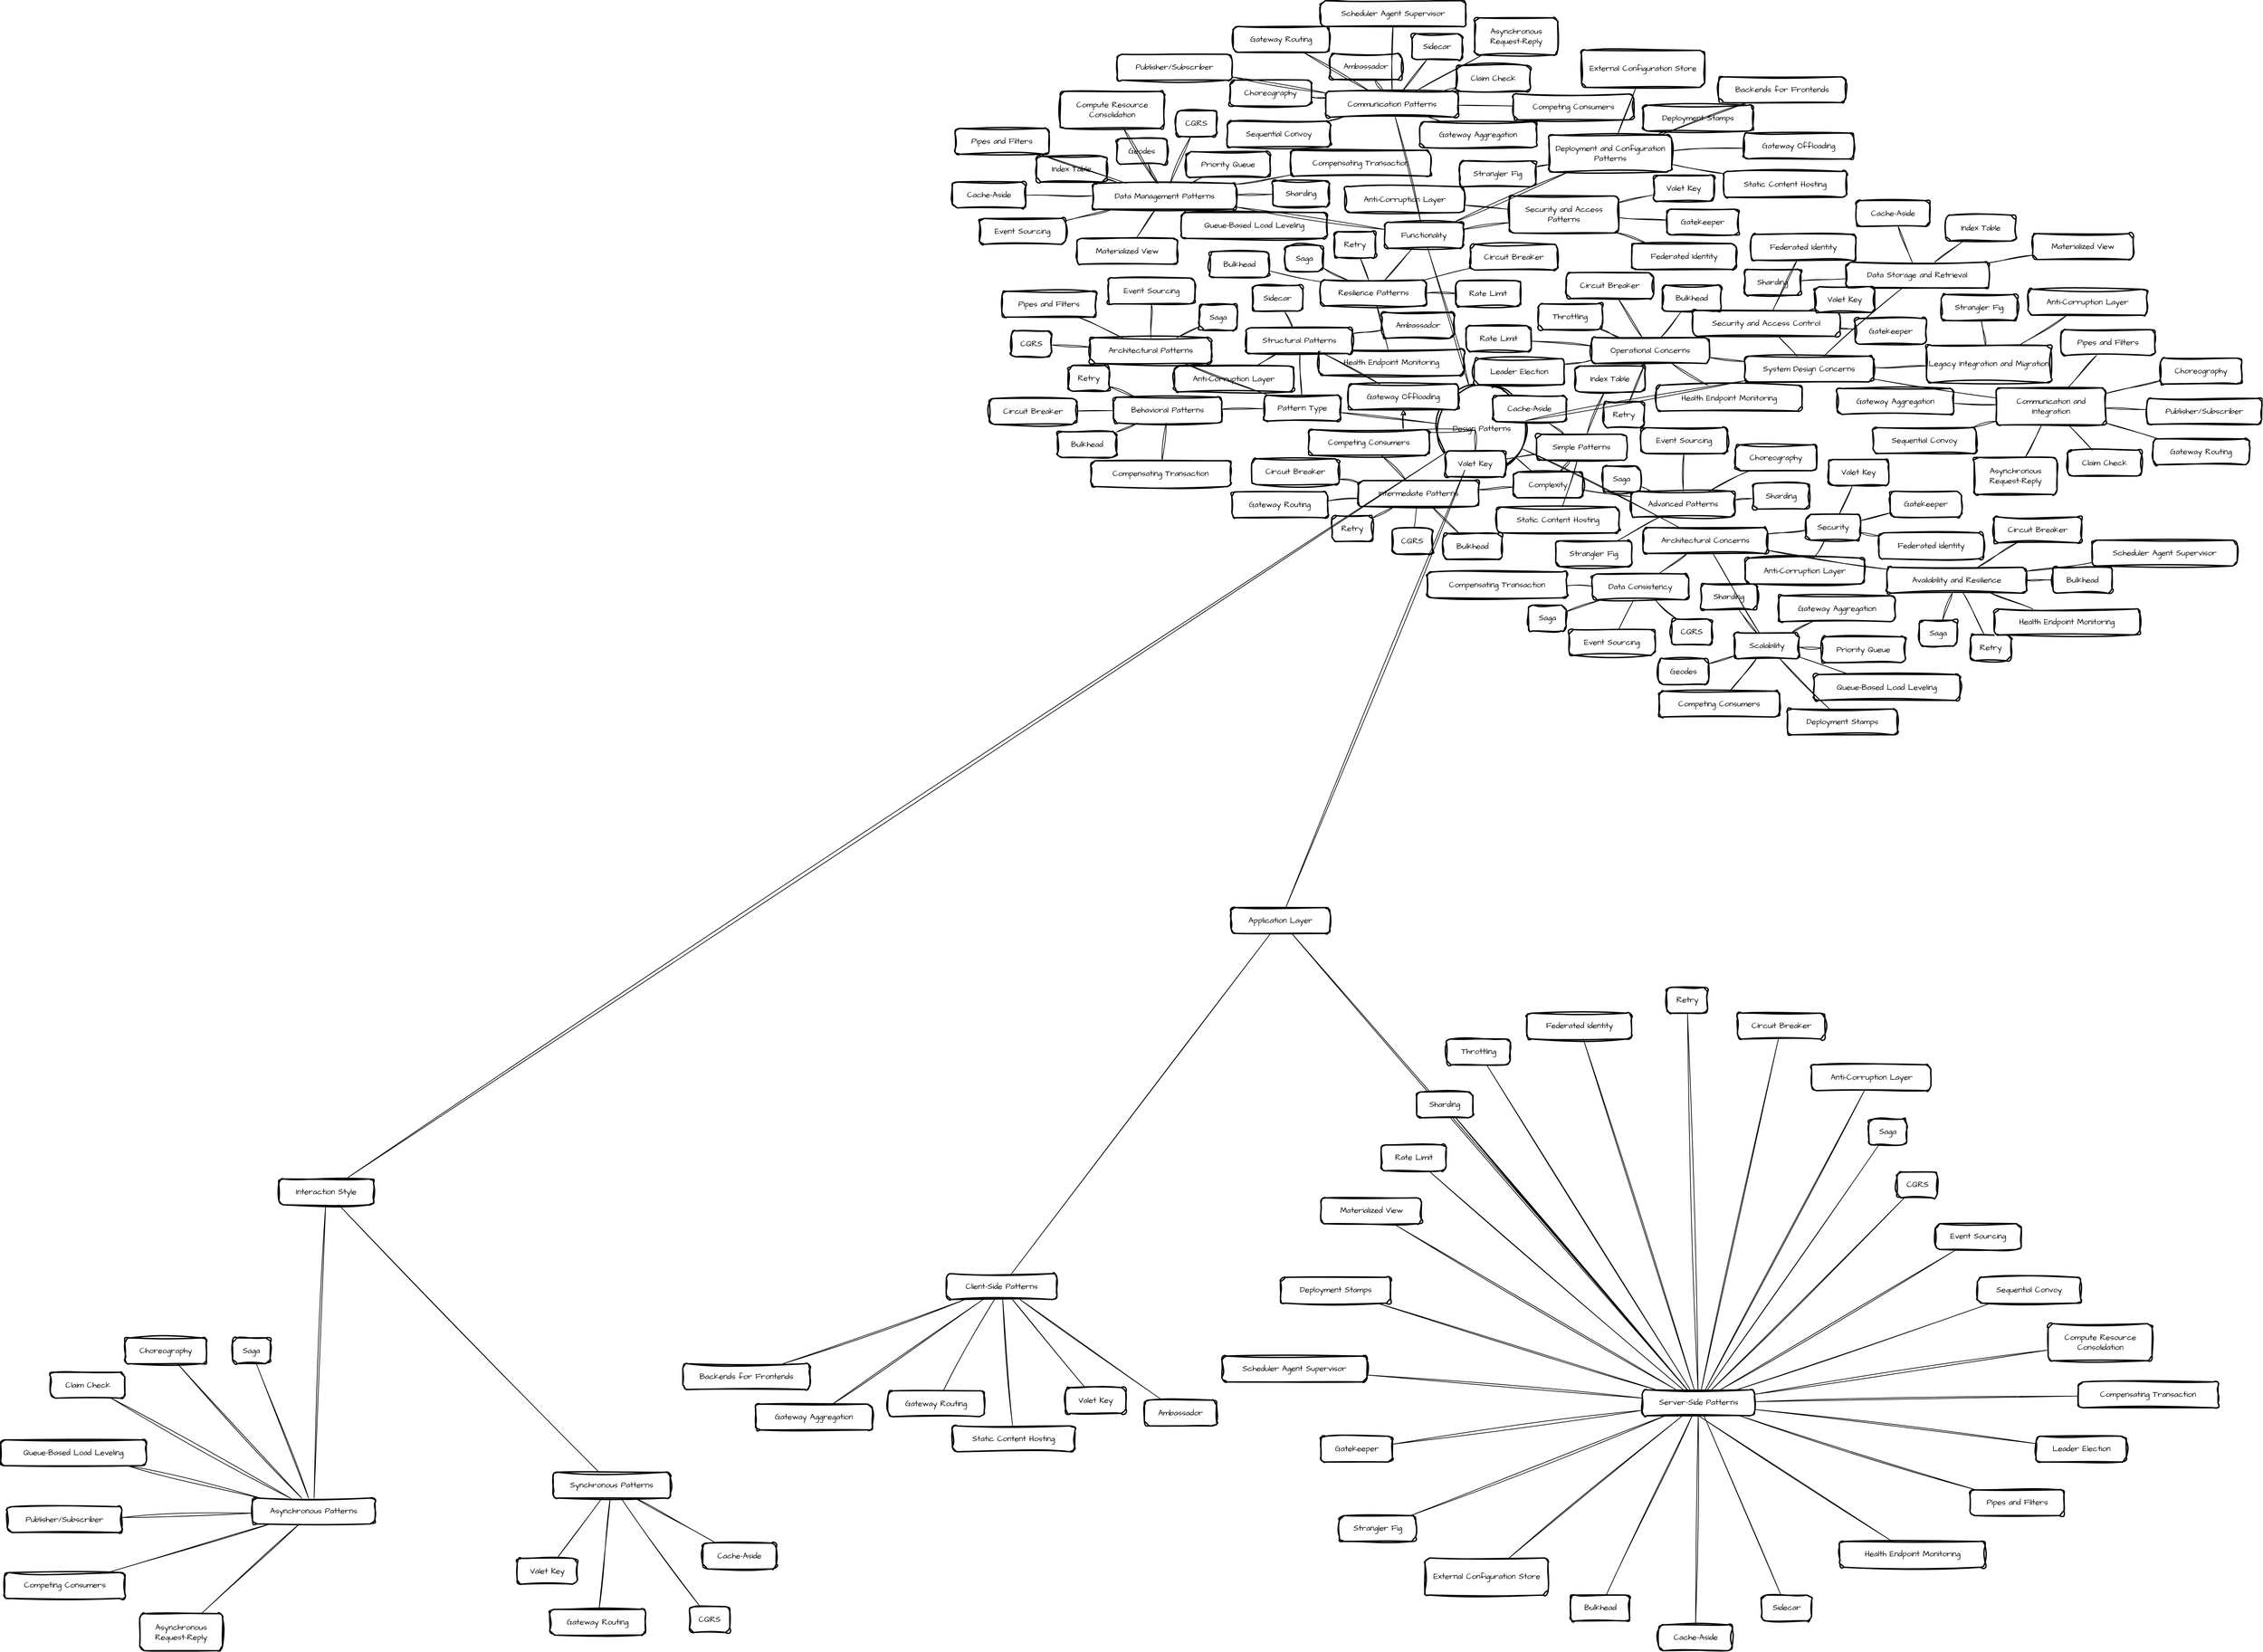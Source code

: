 <mxfile version="24.7.6">
  <diagram name="Page-1" id="kkOJqkFZCIN54A-ffbpy">
    <mxGraphModel dx="4063" dy="1689" grid="1" gridSize="10" guides="1" tooltips="1" connect="1" arrows="1" fold="1" page="1" pageScale="1" pageWidth="1100" pageHeight="850" math="0" shadow="0">
      <root>
        <mxCell id="0" />
        <mxCell id="1" parent="0" />
        <mxCell id="kOCrlLKU_8nFltADyT_b-1" value="Design Patterns" style="ellipse;aspect=fixed;strokeWidth=2;sketch=1;hachureGap=4;jiggle=2;curveFitting=1;fontFamily=Architects Daughter;fontSource=https%3A%2F%2Ffonts.googleapis.com%2Fcss%3Ffamily%3DArchitects%2BDaughter;whiteSpace=wrap;" vertex="1" parent="1">
          <mxGeometry x="1089" y="609" width="135" height="135" as="geometry" />
        </mxCell>
        <mxCell id="kOCrlLKU_8nFltADyT_b-2" value="Functionality" style="rounded=1;absoluteArcSize=1;arcSize=14;strokeWidth=2;sketch=1;hachureGap=4;jiggle=2;curveFitting=1;fontFamily=Architects Daughter;fontSource=https%3A%2F%2Ffonts.googleapis.com%2Fcss%3Ffamily%3DArchitects%2BDaughter;whiteSpace=wrap;" vertex="1" parent="1">
          <mxGeometry x="1010" y="365" width="118" height="39" as="geometry" />
        </mxCell>
        <mxCell id="kOCrlLKU_8nFltADyT_b-3" value="Communication Patterns" style="rounded=1;absoluteArcSize=1;arcSize=14;strokeWidth=2;sketch=1;hachureGap=4;jiggle=2;curveFitting=1;fontFamily=Architects Daughter;fontSource=https%3A%2F%2Ffonts.googleapis.com%2Fcss%3Ffamily%3DArchitects%2BDaughter;whiteSpace=wrap;" vertex="1" parent="1">
          <mxGeometry x="921" y="167" width="200" height="39" as="geometry" />
        </mxCell>
        <mxCell id="kOCrlLKU_8nFltADyT_b-4" value="Ambassador" style="rounded=1;absoluteArcSize=1;arcSize=14;strokeWidth=2;sketch=1;hachureGap=4;jiggle=2;curveFitting=1;fontFamily=Architects Daughter;fontSource=https%3A%2F%2Ffonts.googleapis.com%2Fcss%3Ffamily%3DArchitects%2BDaughter;whiteSpace=wrap;" vertex="1" parent="1">
          <mxGeometry x="927" y="110" width="109" height="39" as="geometry" />
        </mxCell>
        <mxCell id="kOCrlLKU_8nFltADyT_b-5" value="Asynchronous Request-Reply" style="rounded=1;absoluteArcSize=1;arcSize=14;strokeWidth=2;sketch=1;hachureGap=4;jiggle=2;curveFitting=1;fontFamily=Architects Daughter;fontSource=https%3A%2F%2Ffonts.googleapis.com%2Fcss%3Ffamily%3DArchitects%2BDaughter;whiteSpace=wrap;" vertex="1" parent="1">
          <mxGeometry x="1146" y="56" width="125" height="56" as="geometry" />
        </mxCell>
        <mxCell id="kOCrlLKU_8nFltADyT_b-6" value="Choreography" style="rounded=1;absoluteArcSize=1;arcSize=14;strokeWidth=2;sketch=1;hachureGap=4;jiggle=2;curveFitting=1;fontFamily=Architects Daughter;fontSource=https%3A%2F%2Ffonts.googleapis.com%2Fcss%3Ffamily%3DArchitects%2BDaughter;whiteSpace=wrap;" vertex="1" parent="1">
          <mxGeometry x="776" y="150" width="123" height="39" as="geometry" />
        </mxCell>
        <mxCell id="kOCrlLKU_8nFltADyT_b-7" value="Claim Check" style="rounded=1;absoluteArcSize=1;arcSize=14;strokeWidth=2;sketch=1;hachureGap=4;jiggle=2;curveFitting=1;fontFamily=Architects Daughter;fontSource=https%3A%2F%2Ffonts.googleapis.com%2Fcss%3Ffamily%3DArchitects%2BDaughter;whiteSpace=wrap;" vertex="1" parent="1">
          <mxGeometry x="1118" y="128" width="112" height="39" as="geometry" />
        </mxCell>
        <mxCell id="kOCrlLKU_8nFltADyT_b-8" value="Competing Consumers" style="rounded=1;absoluteArcSize=1;arcSize=14;strokeWidth=2;sketch=1;hachureGap=4;jiggle=2;curveFitting=1;fontFamily=Architects Daughter;fontSource=https%3A%2F%2Ffonts.googleapis.com%2Fcss%3Ffamily%3DArchitects%2BDaughter;whiteSpace=wrap;" vertex="1" parent="1">
          <mxGeometry x="1204" y="171" width="182" height="39" as="geometry" />
        </mxCell>
        <mxCell id="kOCrlLKU_8nFltADyT_b-9" value="Gateway Aggregation" style="rounded=1;absoluteArcSize=1;arcSize=14;strokeWidth=2;sketch=1;hachureGap=4;jiggle=2;curveFitting=1;fontFamily=Architects Daughter;fontSource=https%3A%2F%2Ffonts.googleapis.com%2Fcss%3Ffamily%3DArchitects%2BDaughter;whiteSpace=wrap;" vertex="1" parent="1">
          <mxGeometry x="1063" y="213" width="176" height="39" as="geometry" />
        </mxCell>
        <mxCell id="kOCrlLKU_8nFltADyT_b-10" value="Gateway Routing" style="rounded=1;absoluteArcSize=1;arcSize=14;strokeWidth=2;sketch=1;hachureGap=4;jiggle=2;curveFitting=1;fontFamily=Architects Daughter;fontSource=https%3A%2F%2Ffonts.googleapis.com%2Fcss%3Ffamily%3DArchitects%2BDaughter;whiteSpace=wrap;" vertex="1" parent="1">
          <mxGeometry x="781" y="69" width="145" height="39" as="geometry" />
        </mxCell>
        <mxCell id="kOCrlLKU_8nFltADyT_b-11" value="Publisher/Subscriber" style="rounded=1;absoluteArcSize=1;arcSize=14;strokeWidth=2;sketch=1;hachureGap=4;jiggle=2;curveFitting=1;fontFamily=Architects Daughter;fontSource=https%3A%2F%2Ffonts.googleapis.com%2Fcss%3Ffamily%3DArchitects%2BDaughter;whiteSpace=wrap;" vertex="1" parent="1">
          <mxGeometry x="606" y="111" width="173" height="39" as="geometry" />
        </mxCell>
        <mxCell id="kOCrlLKU_8nFltADyT_b-12" value="Scheduler Agent Supervisor" style="rounded=1;absoluteArcSize=1;arcSize=14;strokeWidth=2;sketch=1;hachureGap=4;jiggle=2;curveFitting=1;fontFamily=Architects Daughter;fontSource=https%3A%2F%2Ffonts.googleapis.com%2Fcss%3Ffamily%3DArchitects%2BDaughter;whiteSpace=wrap;" vertex="1" parent="1">
          <mxGeometry x="913" y="30" width="219" height="39" as="geometry" />
        </mxCell>
        <mxCell id="kOCrlLKU_8nFltADyT_b-13" value="Sequential Convoy" style="rounded=1;absoluteArcSize=1;arcSize=14;strokeWidth=2;sketch=1;hachureGap=4;jiggle=2;curveFitting=1;fontFamily=Architects Daughter;fontSource=https%3A%2F%2Ffonts.googleapis.com%2Fcss%3Ffamily%3DArchitects%2BDaughter;whiteSpace=wrap;" vertex="1" parent="1">
          <mxGeometry x="772" y="212" width="156" height="39" as="geometry" />
        </mxCell>
        <mxCell id="kOCrlLKU_8nFltADyT_b-14" value="Sidecar" style="rounded=1;absoluteArcSize=1;arcSize=14;strokeWidth=2;sketch=1;hachureGap=4;jiggle=2;curveFitting=1;fontFamily=Architects Daughter;fontSource=https%3A%2F%2Ffonts.googleapis.com%2Fcss%3Ffamily%3DArchitects%2BDaughter;whiteSpace=wrap;" vertex="1" parent="1">
          <mxGeometry x="1051" y="80" width="76" height="39" as="geometry" />
        </mxCell>
        <mxCell id="kOCrlLKU_8nFltADyT_b-15" value="Data Management Patterns" style="rounded=1;absoluteArcSize=1;arcSize=14;strokeWidth=2;sketch=1;hachureGap=4;jiggle=2;curveFitting=1;fontFamily=Architects Daughter;fontSource=https%3A%2F%2Ffonts.googleapis.com%2Fcss%3Ffamily%3DArchitects%2BDaughter;whiteSpace=wrap;" vertex="1" parent="1">
          <mxGeometry x="569" y="306" width="217" height="39" as="geometry" />
        </mxCell>
        <mxCell id="kOCrlLKU_8nFltADyT_b-16" value="Cache-Aside" style="rounded=1;absoluteArcSize=1;arcSize=14;strokeWidth=2;sketch=1;hachureGap=4;jiggle=2;curveFitting=1;fontFamily=Architects Daughter;fontSource=https%3A%2F%2Ffonts.googleapis.com%2Fcss%3Ffamily%3DArchitects%2BDaughter;whiteSpace=wrap;" vertex="1" parent="1">
          <mxGeometry x="357" y="304" width="111" height="39" as="geometry" />
        </mxCell>
        <mxCell id="kOCrlLKU_8nFltADyT_b-17" value="CQRS" style="rounded=1;absoluteArcSize=1;arcSize=14;strokeWidth=2;sketch=1;hachureGap=4;jiggle=2;curveFitting=1;fontFamily=Architects Daughter;fontSource=https%3A%2F%2Ffonts.googleapis.com%2Fcss%3Ffamily%3DArchitects%2BDaughter;whiteSpace=wrap;" vertex="1" parent="1">
          <mxGeometry x="695" y="196" width="61" height="39" as="geometry" />
        </mxCell>
        <mxCell id="kOCrlLKU_8nFltADyT_b-18" value="Event Sourcing" style="rounded=1;absoluteArcSize=1;arcSize=14;strokeWidth=2;sketch=1;hachureGap=4;jiggle=2;curveFitting=1;fontFamily=Architects Daughter;fontSource=https%3A%2F%2Ffonts.googleapis.com%2Fcss%3Ffamily%3DArchitects%2BDaughter;whiteSpace=wrap;" vertex="1" parent="1">
          <mxGeometry x="398" y="359" width="130" height="39" as="geometry" />
        </mxCell>
        <mxCell id="kOCrlLKU_8nFltADyT_b-19" value="Index Table" style="rounded=1;absoluteArcSize=1;arcSize=14;strokeWidth=2;sketch=1;hachureGap=4;jiggle=2;curveFitting=1;fontFamily=Architects Daughter;fontSource=https%3A%2F%2Ffonts.googleapis.com%2Fcss%3Ffamily%3DArchitects%2BDaughter;whiteSpace=wrap;" vertex="1" parent="1">
          <mxGeometry x="484" y="265" width="106" height="39" as="geometry" />
        </mxCell>
        <mxCell id="kOCrlLKU_8nFltADyT_b-20" value="Materialized View" style="rounded=1;absoluteArcSize=1;arcSize=14;strokeWidth=2;sketch=1;hachureGap=4;jiggle=2;curveFitting=1;fontFamily=Architects Daughter;fontSource=https%3A%2F%2Ffonts.googleapis.com%2Fcss%3Ffamily%3DArchitects%2BDaughter;whiteSpace=wrap;" vertex="1" parent="1">
          <mxGeometry x="545" y="389" width="152" height="39" as="geometry" />
        </mxCell>
        <mxCell id="kOCrlLKU_8nFltADyT_b-21" value="Sharding" style="rounded=1;absoluteArcSize=1;arcSize=14;strokeWidth=2;sketch=1;hachureGap=4;jiggle=2;curveFitting=1;fontFamily=Architects Daughter;fontSource=https%3A%2F%2Ffonts.googleapis.com%2Fcss%3Ffamily%3DArchitects%2BDaughter;whiteSpace=wrap;" vertex="1" parent="1">
          <mxGeometry x="841" y="302" width="85" height="39" as="geometry" />
        </mxCell>
        <mxCell id="kOCrlLKU_8nFltADyT_b-22" value="Compensating Transaction" style="rounded=1;absoluteArcSize=1;arcSize=14;strokeWidth=2;sketch=1;hachureGap=4;jiggle=2;curveFitting=1;fontFamily=Architects Daughter;fontSource=https%3A%2F%2Ffonts.googleapis.com%2Fcss%3Ffamily%3DArchitects%2BDaughter;whiteSpace=wrap;" vertex="1" parent="1">
          <mxGeometry x="868" y="256" width="211" height="39" as="geometry" />
        </mxCell>
        <mxCell id="kOCrlLKU_8nFltADyT_b-23" value="Compute Resource Consolidation" style="rounded=1;absoluteArcSize=1;arcSize=14;strokeWidth=2;sketch=1;hachureGap=4;jiggle=2;curveFitting=1;fontFamily=Architects Daughter;fontSource=https%3A%2F%2Ffonts.googleapis.com%2Fcss%3Ffamily%3DArchitects%2BDaughter;whiteSpace=wrap;" vertex="1" parent="1">
          <mxGeometry x="520" y="167" width="157" height="56" as="geometry" />
        </mxCell>
        <mxCell id="kOCrlLKU_8nFltADyT_b-24" value="Geodes" style="rounded=1;absoluteArcSize=1;arcSize=14;strokeWidth=2;sketch=1;hachureGap=4;jiggle=2;curveFitting=1;fontFamily=Architects Daughter;fontSource=https%3A%2F%2Ffonts.googleapis.com%2Fcss%3Ffamily%3DArchitects%2BDaughter;whiteSpace=wrap;" vertex="1" parent="1">
          <mxGeometry x="605" y="238" width="76" height="39" as="geometry" />
        </mxCell>
        <mxCell id="kOCrlLKU_8nFltADyT_b-25" value="Pipes and Filters" style="rounded=1;absoluteArcSize=1;arcSize=14;strokeWidth=2;sketch=1;hachureGap=4;jiggle=2;curveFitting=1;fontFamily=Architects Daughter;fontSource=https%3A%2F%2Ffonts.googleapis.com%2Fcss%3Ffamily%3DArchitects%2BDaughter;whiteSpace=wrap;" vertex="1" parent="1">
          <mxGeometry x="361" y="223" width="142" height="39" as="geometry" />
        </mxCell>
        <mxCell id="kOCrlLKU_8nFltADyT_b-26" value="Priority Queue" style="rounded=1;absoluteArcSize=1;arcSize=14;strokeWidth=2;sketch=1;hachureGap=4;jiggle=2;curveFitting=1;fontFamily=Architects Daughter;fontSource=https%3A%2F%2Ffonts.googleapis.com%2Fcss%3Ffamily%3DArchitects%2BDaughter;whiteSpace=wrap;" vertex="1" parent="1">
          <mxGeometry x="710" y="258" width="127" height="39" as="geometry" />
        </mxCell>
        <mxCell id="kOCrlLKU_8nFltADyT_b-27" value="Queue-Based Load Leveling" style="rounded=1;absoluteArcSize=1;arcSize=14;strokeWidth=2;sketch=1;hachureGap=4;jiggle=2;curveFitting=1;fontFamily=Architects Daughter;fontSource=https%3A%2F%2Ffonts.googleapis.com%2Fcss%3Ffamily%3DArchitects%2BDaughter;whiteSpace=wrap;" vertex="1" parent="1">
          <mxGeometry x="703" y="350" width="220" height="39" as="geometry" />
        </mxCell>
        <mxCell id="kOCrlLKU_8nFltADyT_b-28" value="Resilience Patterns" style="rounded=1;absoluteArcSize=1;arcSize=14;strokeWidth=2;sketch=1;hachureGap=4;jiggle=2;curveFitting=1;fontFamily=Architects Daughter;fontSource=https%3A%2F%2Ffonts.googleapis.com%2Fcss%3Ffamily%3DArchitects%2BDaughter;whiteSpace=wrap;" vertex="1" parent="1">
          <mxGeometry x="913" y="452" width="160" height="39" as="geometry" />
        </mxCell>
        <mxCell id="kOCrlLKU_8nFltADyT_b-29" value="Bulkhead" style="rounded=1;absoluteArcSize=1;arcSize=14;strokeWidth=2;sketch=1;hachureGap=4;jiggle=2;curveFitting=1;fontFamily=Architects Daughter;fontSource=https%3A%2F%2Ffonts.googleapis.com%2Fcss%3Ffamily%3DArchitects%2BDaughter;whiteSpace=wrap;" vertex="1" parent="1">
          <mxGeometry x="746" y="409" width="89" height="39" as="geometry" />
        </mxCell>
        <mxCell id="kOCrlLKU_8nFltADyT_b-30" value="Circuit Breaker" style="rounded=1;absoluteArcSize=1;arcSize=14;strokeWidth=2;sketch=1;hachureGap=4;jiggle=2;curveFitting=1;fontFamily=Architects Daughter;fontSource=https%3A%2F%2Ffonts.googleapis.com%2Fcss%3Ffamily%3DArchitects%2BDaughter;whiteSpace=wrap;" vertex="1" parent="1">
          <mxGeometry x="1139" y="398" width="132" height="39" as="geometry" />
        </mxCell>
        <mxCell id="kOCrlLKU_8nFltADyT_b-31" value="Retry" style="rounded=1;absoluteArcSize=1;arcSize=14;strokeWidth=2;sketch=1;hachureGap=4;jiggle=2;curveFitting=1;fontFamily=Architects Daughter;fontSource=https%3A%2F%2Ffonts.googleapis.com%2Fcss%3Ffamily%3DArchitects%2BDaughter;whiteSpace=wrap;" vertex="1" parent="1">
          <mxGeometry x="934" y="379" width="62" height="39" as="geometry" />
        </mxCell>
        <mxCell id="kOCrlLKU_8nFltADyT_b-32" value="Rate Limit" style="rounded=1;absoluteArcSize=1;arcSize=14;strokeWidth=2;sketch=1;hachureGap=4;jiggle=2;curveFitting=1;fontFamily=Architects Daughter;fontSource=https%3A%2F%2Ffonts.googleapis.com%2Fcss%3Ffamily%3DArchitects%2BDaughter;whiteSpace=wrap;" vertex="1" parent="1">
          <mxGeometry x="1117" y="453" width="98" height="39" as="geometry" />
        </mxCell>
        <mxCell id="kOCrlLKU_8nFltADyT_b-33" value="Saga" style="rounded=1;absoluteArcSize=1;arcSize=14;strokeWidth=2;sketch=1;hachureGap=4;jiggle=2;curveFitting=1;fontFamily=Architects Daughter;fontSource=https%3A%2F%2Ffonts.googleapis.com%2Fcss%3Ffamily%3DArchitects%2BDaughter;whiteSpace=wrap;" vertex="1" parent="1">
          <mxGeometry x="860" y="400" width="57" height="39" as="geometry" />
        </mxCell>
        <mxCell id="kOCrlLKU_8nFltADyT_b-34" value="Health Endpoint Monitoring" style="rounded=1;absoluteArcSize=1;arcSize=14;strokeWidth=2;sketch=1;hachureGap=4;jiggle=2;curveFitting=1;fontFamily=Architects Daughter;fontSource=https%3A%2F%2Ffonts.googleapis.com%2Fcss%3Ffamily%3DArchitects%2BDaughter;whiteSpace=wrap;" vertex="1" parent="1">
          <mxGeometry x="910" y="557" width="220" height="39" as="geometry" />
        </mxCell>
        <mxCell id="kOCrlLKU_8nFltADyT_b-35" value="Security and Access Patterns" style="rounded=1;absoluteArcSize=1;arcSize=14;strokeWidth=2;sketch=1;hachureGap=4;jiggle=2;curveFitting=1;fontFamily=Architects Daughter;fontSource=https%3A%2F%2Ffonts.googleapis.com%2Fcss%3Ffamily%3DArchitects%2BDaughter;whiteSpace=wrap;" vertex="1" parent="1">
          <mxGeometry x="1198" y="325" width="165" height="56" as="geometry" />
        </mxCell>
        <mxCell id="kOCrlLKU_8nFltADyT_b-36" value="Anti-Corruption Layer" style="rounded=1;absoluteArcSize=1;arcSize=14;strokeWidth=2;sketch=1;hachureGap=4;jiggle=2;curveFitting=1;fontFamily=Architects Daughter;fontSource=https%3A%2F%2Ffonts.googleapis.com%2Fcss%3Ffamily%3DArchitects%2BDaughter;whiteSpace=wrap;" vertex="1" parent="1">
          <mxGeometry x="950" y="311" width="180" height="39" as="geometry" />
        </mxCell>
        <mxCell id="kOCrlLKU_8nFltADyT_b-37" value="Federated Identity" style="rounded=1;absoluteArcSize=1;arcSize=14;strokeWidth=2;sketch=1;hachureGap=4;jiggle=2;curveFitting=1;fontFamily=Architects Daughter;fontSource=https%3A%2F%2Ffonts.googleapis.com%2Fcss%3Ffamily%3DArchitects%2BDaughter;whiteSpace=wrap;" vertex="1" parent="1">
          <mxGeometry x="1383" y="397" width="158" height="39" as="geometry" />
        </mxCell>
        <mxCell id="kOCrlLKU_8nFltADyT_b-38" value="Gatekeeper" style="rounded=1;absoluteArcSize=1;arcSize=14;strokeWidth=2;sketch=1;hachureGap=4;jiggle=2;curveFitting=1;fontFamily=Architects Daughter;fontSource=https%3A%2F%2Ffonts.googleapis.com%2Fcss%3Ffamily%3DArchitects%2BDaughter;whiteSpace=wrap;" vertex="1" parent="1">
          <mxGeometry x="1436" y="345" width="108" height="39" as="geometry" />
        </mxCell>
        <mxCell id="kOCrlLKU_8nFltADyT_b-39" value="Valet Key" style="rounded=1;absoluteArcSize=1;arcSize=14;strokeWidth=2;sketch=1;hachureGap=4;jiggle=2;curveFitting=1;fontFamily=Architects Daughter;fontSource=https%3A%2F%2Ffonts.googleapis.com%2Fcss%3Ffamily%3DArchitects%2BDaughter;whiteSpace=wrap;" vertex="1" parent="1">
          <mxGeometry x="1416" y="294" width="91" height="39" as="geometry" />
        </mxCell>
        <mxCell id="kOCrlLKU_8nFltADyT_b-40" value="Deployment and Configuration Patterns" style="rounded=1;absoluteArcSize=1;arcSize=14;strokeWidth=2;sketch=1;hachureGap=4;jiggle=2;curveFitting=1;fontFamily=Architects Daughter;fontSource=https%3A%2F%2Ffonts.googleapis.com%2Fcss%3Ffamily%3DArchitects%2BDaughter;whiteSpace=wrap;" vertex="1" parent="1">
          <mxGeometry x="1258" y="233" width="185" height="56" as="geometry" />
        </mxCell>
        <mxCell id="kOCrlLKU_8nFltADyT_b-41" value="Backends for Frontends" style="rounded=1;absoluteArcSize=1;arcSize=14;strokeWidth=2;sketch=1;hachureGap=4;jiggle=2;curveFitting=1;fontFamily=Architects Daughter;fontSource=https%3A%2F%2Ffonts.googleapis.com%2Fcss%3Ffamily%3DArchitects%2BDaughter;whiteSpace=wrap;" vertex="1" parent="1">
          <mxGeometry x="1514" y="145" width="192" height="39" as="geometry" />
        </mxCell>
        <mxCell id="kOCrlLKU_8nFltADyT_b-42" value="Deployment Stamps" style="rounded=1;absoluteArcSize=1;arcSize=14;strokeWidth=2;sketch=1;hachureGap=4;jiggle=2;curveFitting=1;fontFamily=Architects Daughter;fontSource=https%3A%2F%2Ffonts.googleapis.com%2Fcss%3Ffamily%3DArchitects%2BDaughter;whiteSpace=wrap;" vertex="1" parent="1">
          <mxGeometry x="1400" y="188" width="166" height="39" as="geometry" />
        </mxCell>
        <mxCell id="kOCrlLKU_8nFltADyT_b-43" value="External Configuration Store" style="rounded=1;absoluteArcSize=1;arcSize=14;strokeWidth=2;sketch=1;hachureGap=4;jiggle=2;curveFitting=1;fontFamily=Architects Daughter;fontSource=https%3A%2F%2Ffonts.googleapis.com%2Fcss%3Ffamily%3DArchitects%2BDaughter;whiteSpace=wrap;" vertex="1" parent="1">
          <mxGeometry x="1307" y="105" width="186" height="56" as="geometry" />
        </mxCell>
        <mxCell id="kOCrlLKU_8nFltADyT_b-44" value="Gateway Offloading" style="rounded=1;absoluteArcSize=1;arcSize=14;strokeWidth=2;sketch=1;hachureGap=4;jiggle=2;curveFitting=1;fontFamily=Architects Daughter;fontSource=https%3A%2F%2Ffonts.googleapis.com%2Fcss%3Ffamily%3DArchitects%2BDaughter;whiteSpace=wrap;" vertex="1" parent="1">
          <mxGeometry x="1552" y="230" width="166" height="39" as="geometry" />
        </mxCell>
        <mxCell id="kOCrlLKU_8nFltADyT_b-45" value="Static Content Hosting" style="rounded=1;absoluteArcSize=1;arcSize=14;strokeWidth=2;sketch=1;hachureGap=4;jiggle=2;curveFitting=1;fontFamily=Architects Daughter;fontSource=https%3A%2F%2Ffonts.googleapis.com%2Fcss%3Ffamily%3DArchitects%2BDaughter;whiteSpace=wrap;" vertex="1" parent="1">
          <mxGeometry x="1522" y="288" width="185" height="39" as="geometry" />
        </mxCell>
        <mxCell id="kOCrlLKU_8nFltADyT_b-46" value="Strangler Fig" style="rounded=1;absoluteArcSize=1;arcSize=14;strokeWidth=2;sketch=1;hachureGap=4;jiggle=2;curveFitting=1;fontFamily=Architects Daughter;fontSource=https%3A%2F%2Ffonts.googleapis.com%2Fcss%3Ffamily%3DArchitects%2BDaughter;whiteSpace=wrap;" vertex="1" parent="1">
          <mxGeometry x="1123" y="272" width="115" height="39" as="geometry" />
        </mxCell>
        <mxCell id="kOCrlLKU_8nFltADyT_b-47" value="Architectural Concerns" style="rounded=1;absoluteArcSize=1;arcSize=14;strokeWidth=2;sketch=1;hachureGap=4;jiggle=2;curveFitting=1;fontFamily=Architects Daughter;fontSource=https%3A%2F%2Ffonts.googleapis.com%2Fcss%3Ffamily%3DArchitects%2BDaughter;whiteSpace=wrap;" vertex="1" parent="1">
          <mxGeometry x="1400" y="826" width="188" height="39" as="geometry" />
        </mxCell>
        <mxCell id="kOCrlLKU_8nFltADyT_b-48" value="Scalability" style="rounded=1;absoluteArcSize=1;arcSize=14;strokeWidth=2;sketch=1;hachureGap=4;jiggle=2;curveFitting=1;fontFamily=Architects Daughter;fontSource=https%3A%2F%2Ffonts.googleapis.com%2Fcss%3Ffamily%3DArchitects%2BDaughter;whiteSpace=wrap;" vertex="1" parent="1">
          <mxGeometry x="1538" y="985" width="98" height="39" as="geometry" />
        </mxCell>
        <mxCell id="kOCrlLKU_8nFltADyT_b-49" value="Sharding" style="rounded=1;absoluteArcSize=1;arcSize=14;strokeWidth=2;sketch=1;hachureGap=4;jiggle=2;curveFitting=1;fontFamily=Architects Daughter;fontSource=https%3A%2F%2Ffonts.googleapis.com%2Fcss%3Ffamily%3DArchitects%2BDaughter;whiteSpace=wrap;" vertex="1" parent="1">
          <mxGeometry x="1487" y="911" width="85" height="39" as="geometry" />
        </mxCell>
        <mxCell id="kOCrlLKU_8nFltADyT_b-50" value="Competing Consumers" style="rounded=1;absoluteArcSize=1;arcSize=14;strokeWidth=2;sketch=1;hachureGap=4;jiggle=2;curveFitting=1;fontFamily=Architects Daughter;fontSource=https%3A%2F%2Ffonts.googleapis.com%2Fcss%3Ffamily%3DArchitects%2BDaughter;whiteSpace=wrap;" vertex="1" parent="1">
          <mxGeometry x="1424" y="1073" width="182" height="39" as="geometry" />
        </mxCell>
        <mxCell id="kOCrlLKU_8nFltADyT_b-51" value="Geodes" style="rounded=1;absoluteArcSize=1;arcSize=14;strokeWidth=2;sketch=1;hachureGap=4;jiggle=2;curveFitting=1;fontFamily=Architects Daughter;fontSource=https%3A%2F%2Ffonts.googleapis.com%2Fcss%3Ffamily%3DArchitects%2BDaughter;whiteSpace=wrap;" vertex="1" parent="1">
          <mxGeometry x="1423" y="1024" width="76" height="39" as="geometry" />
        </mxCell>
        <mxCell id="kOCrlLKU_8nFltADyT_b-52" value="Gateway Aggregation" style="rounded=1;absoluteArcSize=1;arcSize=14;strokeWidth=2;sketch=1;hachureGap=4;jiggle=2;curveFitting=1;fontFamily=Architects Daughter;fontSource=https%3A%2F%2Ffonts.googleapis.com%2Fcss%3Ffamily%3DArchitects%2BDaughter;whiteSpace=wrap;" vertex="1" parent="1">
          <mxGeometry x="1605" y="929" width="176" height="39" as="geometry" />
        </mxCell>
        <mxCell id="kOCrlLKU_8nFltADyT_b-53" value="Priority Queue" style="rounded=1;absoluteArcSize=1;arcSize=14;strokeWidth=2;sketch=1;hachureGap=4;jiggle=2;curveFitting=1;fontFamily=Architects Daughter;fontSource=https%3A%2F%2Ffonts.googleapis.com%2Fcss%3Ffamily%3DArchitects%2BDaughter;whiteSpace=wrap;" vertex="1" parent="1">
          <mxGeometry x="1669" y="991" width="127" height="39" as="geometry" />
        </mxCell>
        <mxCell id="kOCrlLKU_8nFltADyT_b-54" value="Queue-Based Load Leveling" style="rounded=1;absoluteArcSize=1;arcSize=14;strokeWidth=2;sketch=1;hachureGap=4;jiggle=2;curveFitting=1;fontFamily=Architects Daughter;fontSource=https%3A%2F%2Ffonts.googleapis.com%2Fcss%3Ffamily%3DArchitects%2BDaughter;whiteSpace=wrap;" vertex="1" parent="1">
          <mxGeometry x="1658" y="1048" width="220" height="39" as="geometry" />
        </mxCell>
        <mxCell id="kOCrlLKU_8nFltADyT_b-55" value="Deployment Stamps" style="rounded=1;absoluteArcSize=1;arcSize=14;strokeWidth=2;sketch=1;hachureGap=4;jiggle=2;curveFitting=1;fontFamily=Architects Daughter;fontSource=https%3A%2F%2Ffonts.googleapis.com%2Fcss%3Ffamily%3DArchitects%2BDaughter;whiteSpace=wrap;" vertex="1" parent="1">
          <mxGeometry x="1618" y="1100" width="166" height="39" as="geometry" />
        </mxCell>
        <mxCell id="kOCrlLKU_8nFltADyT_b-56" value="Availability and Resilience" style="rounded=1;absoluteArcSize=1;arcSize=14;strokeWidth=2;sketch=1;hachureGap=4;jiggle=2;curveFitting=1;fontFamily=Architects Daughter;fontSource=https%3A%2F%2Ffonts.googleapis.com%2Fcss%3Ffamily%3DArchitects%2BDaughter;whiteSpace=wrap;" vertex="1" parent="1">
          <mxGeometry x="1768" y="886" width="211" height="39" as="geometry" />
        </mxCell>
        <mxCell id="kOCrlLKU_8nFltADyT_b-57" value="Bulkhead" style="rounded=1;absoluteArcSize=1;arcSize=14;strokeWidth=2;sketch=1;hachureGap=4;jiggle=2;curveFitting=1;fontFamily=Architects Daughter;fontSource=https%3A%2F%2Ffonts.googleapis.com%2Fcss%3Ffamily%3DArchitects%2BDaughter;whiteSpace=wrap;" vertex="1" parent="1">
          <mxGeometry x="2019" y="886" width="89" height="39" as="geometry" />
        </mxCell>
        <mxCell id="kOCrlLKU_8nFltADyT_b-58" value="Circuit Breaker" style="rounded=1;absoluteArcSize=1;arcSize=14;strokeWidth=2;sketch=1;hachureGap=4;jiggle=2;curveFitting=1;fontFamily=Architects Daughter;fontSource=https%3A%2F%2Ffonts.googleapis.com%2Fcss%3Ffamily%3DArchitects%2BDaughter;whiteSpace=wrap;" vertex="1" parent="1">
          <mxGeometry x="1930" y="810" width="132" height="39" as="geometry" />
        </mxCell>
        <mxCell id="kOCrlLKU_8nFltADyT_b-59" value="Retry" style="rounded=1;absoluteArcSize=1;arcSize=14;strokeWidth=2;sketch=1;hachureGap=4;jiggle=2;curveFitting=1;fontFamily=Architects Daughter;fontSource=https%3A%2F%2Ffonts.googleapis.com%2Fcss%3Ffamily%3DArchitects%2BDaughter;whiteSpace=wrap;" vertex="1" parent="1">
          <mxGeometry x="1894" y="988" width="62" height="39" as="geometry" />
        </mxCell>
        <mxCell id="kOCrlLKU_8nFltADyT_b-60" value="Health Endpoint Monitoring" style="rounded=1;absoluteArcSize=1;arcSize=14;strokeWidth=2;sketch=1;hachureGap=4;jiggle=2;curveFitting=1;fontFamily=Architects Daughter;fontSource=https%3A%2F%2Ffonts.googleapis.com%2Fcss%3Ffamily%3DArchitects%2BDaughter;whiteSpace=wrap;" vertex="1" parent="1">
          <mxGeometry x="1930" y="949" width="220" height="39" as="geometry" />
        </mxCell>
        <mxCell id="kOCrlLKU_8nFltADyT_b-61" value="Saga" style="rounded=1;absoluteArcSize=1;arcSize=14;strokeWidth=2;sketch=1;hachureGap=4;jiggle=2;curveFitting=1;fontFamily=Architects Daughter;fontSource=https%3A%2F%2Ffonts.googleapis.com%2Fcss%3Ffamily%3DArchitects%2BDaughter;whiteSpace=wrap;" vertex="1" parent="1">
          <mxGeometry x="1817" y="966" width="57" height="39" as="geometry" />
        </mxCell>
        <mxCell id="kOCrlLKU_8nFltADyT_b-62" value="Scheduler Agent Supervisor" style="rounded=1;absoluteArcSize=1;arcSize=14;strokeWidth=2;sketch=1;hachureGap=4;jiggle=2;curveFitting=1;fontFamily=Architects Daughter;fontSource=https%3A%2F%2Ffonts.googleapis.com%2Fcss%3Ffamily%3DArchitects%2BDaughter;whiteSpace=wrap;" vertex="1" parent="1">
          <mxGeometry x="2078" y="845" width="219" height="39" as="geometry" />
        </mxCell>
        <mxCell id="kOCrlLKU_8nFltADyT_b-63" value="Data Consistency" style="rounded=1;absoluteArcSize=1;arcSize=14;strokeWidth=2;sketch=1;hachureGap=4;jiggle=2;curveFitting=1;fontFamily=Architects Daughter;fontSource=https%3A%2F%2Ffonts.googleapis.com%2Fcss%3Ffamily%3DArchitects%2BDaughter;whiteSpace=wrap;" vertex="1" parent="1">
          <mxGeometry x="1323" y="896" width="146" height="39" as="geometry" />
        </mxCell>
        <mxCell id="kOCrlLKU_8nFltADyT_b-64" value="CQRS" style="rounded=1;absoluteArcSize=1;arcSize=14;strokeWidth=2;sketch=1;hachureGap=4;jiggle=2;curveFitting=1;fontFamily=Architects Daughter;fontSource=https%3A%2F%2Ffonts.googleapis.com%2Fcss%3Ffamily%3DArchitects%2BDaughter;whiteSpace=wrap;" vertex="1" parent="1">
          <mxGeometry x="1443" y="964" width="61" height="39" as="geometry" />
        </mxCell>
        <mxCell id="kOCrlLKU_8nFltADyT_b-65" value="Event Sourcing" style="rounded=1;absoluteArcSize=1;arcSize=14;strokeWidth=2;sketch=1;hachureGap=4;jiggle=2;curveFitting=1;fontFamily=Architects Daughter;fontSource=https%3A%2F%2Ffonts.googleapis.com%2Fcss%3Ffamily%3DArchitects%2BDaughter;whiteSpace=wrap;" vertex="1" parent="1">
          <mxGeometry x="1288" y="980" width="130" height="39" as="geometry" />
        </mxCell>
        <mxCell id="kOCrlLKU_8nFltADyT_b-66" value="Compensating Transaction" style="rounded=1;absoluteArcSize=1;arcSize=14;strokeWidth=2;sketch=1;hachureGap=4;jiggle=2;curveFitting=1;fontFamily=Architects Daughter;fontSource=https%3A%2F%2Ffonts.googleapis.com%2Fcss%3Ffamily%3DArchitects%2BDaughter;whiteSpace=wrap;" vertex="1" parent="1">
          <mxGeometry x="1074" y="893" width="211" height="39" as="geometry" />
        </mxCell>
        <mxCell id="kOCrlLKU_8nFltADyT_b-67" value="Saga" style="rounded=1;absoluteArcSize=1;arcSize=14;strokeWidth=2;sketch=1;hachureGap=4;jiggle=2;curveFitting=1;fontFamily=Architects Daughter;fontSource=https%3A%2F%2Ffonts.googleapis.com%2Fcss%3Ffamily%3DArchitects%2BDaughter;whiteSpace=wrap;" vertex="1" parent="1">
          <mxGeometry x="1227" y="943" width="57" height="39" as="geometry" />
        </mxCell>
        <mxCell id="kOCrlLKU_8nFltADyT_b-68" value="Security" style="rounded=1;absoluteArcSize=1;arcSize=14;strokeWidth=2;sketch=1;hachureGap=4;jiggle=2;curveFitting=1;fontFamily=Architects Daughter;fontSource=https%3A%2F%2Ffonts.googleapis.com%2Fcss%3Ffamily%3DArchitects%2BDaughter;whiteSpace=wrap;" vertex="1" parent="1">
          <mxGeometry x="1646" y="806" width="82" height="39" as="geometry" />
        </mxCell>
        <mxCell id="kOCrlLKU_8nFltADyT_b-69" value="Federated Identity" style="rounded=1;absoluteArcSize=1;arcSize=14;strokeWidth=2;sketch=1;hachureGap=4;jiggle=2;curveFitting=1;fontFamily=Architects Daughter;fontSource=https%3A%2F%2Ffonts.googleapis.com%2Fcss%3Ffamily%3DArchitects%2BDaughter;whiteSpace=wrap;" vertex="1" parent="1">
          <mxGeometry x="1756" y="834" width="158" height="39" as="geometry" />
        </mxCell>
        <mxCell id="kOCrlLKU_8nFltADyT_b-70" value="Gatekeeper" style="rounded=1;absoluteArcSize=1;arcSize=14;strokeWidth=2;sketch=1;hachureGap=4;jiggle=2;curveFitting=1;fontFamily=Architects Daughter;fontSource=https%3A%2F%2Ffonts.googleapis.com%2Fcss%3Ffamily%3DArchitects%2BDaughter;whiteSpace=wrap;" vertex="1" parent="1">
          <mxGeometry x="1773" y="771" width="108" height="39" as="geometry" />
        </mxCell>
        <mxCell id="kOCrlLKU_8nFltADyT_b-71" value="Valet Key" style="rounded=1;absoluteArcSize=1;arcSize=14;strokeWidth=2;sketch=1;hachureGap=4;jiggle=2;curveFitting=1;fontFamily=Architects Daughter;fontSource=https%3A%2F%2Ffonts.googleapis.com%2Fcss%3Ffamily%3DArchitects%2BDaughter;whiteSpace=wrap;" vertex="1" parent="1">
          <mxGeometry x="1680" y="723" width="91" height="39" as="geometry" />
        </mxCell>
        <mxCell id="kOCrlLKU_8nFltADyT_b-72" value="Anti-Corruption Layer" style="rounded=1;absoluteArcSize=1;arcSize=14;strokeWidth=2;sketch=1;hachureGap=4;jiggle=2;curveFitting=1;fontFamily=Architects Daughter;fontSource=https%3A%2F%2Ffonts.googleapis.com%2Fcss%3Ffamily%3DArchitects%2BDaughter;whiteSpace=wrap;" vertex="1" parent="1">
          <mxGeometry x="1554" y="872" width="180" height="39" as="geometry" />
        </mxCell>
        <mxCell id="kOCrlLKU_8nFltADyT_b-73" value="Interaction Style" style="rounded=1;absoluteArcSize=1;arcSize=14;strokeWidth=2;sketch=1;hachureGap=4;jiggle=2;curveFitting=1;fontFamily=Architects Daughter;fontSource=https%3A%2F%2Ffonts.googleapis.com%2Fcss%3Ffamily%3DArchitects%2BDaughter;whiteSpace=wrap;" vertex="1" parent="1">
          <mxGeometry x="-660" y="1810" width="143" height="39" as="geometry" />
        </mxCell>
        <mxCell id="kOCrlLKU_8nFltADyT_b-74" value="Synchronous Patterns" style="rounded=1;absoluteArcSize=1;arcSize=14;strokeWidth=2;sketch=1;hachureGap=4;jiggle=2;curveFitting=1;fontFamily=Architects Daughter;fontSource=https%3A%2F%2Ffonts.googleapis.com%2Fcss%3Ffamily%3DArchitects%2BDaughter;whiteSpace=wrap;" vertex="1" parent="1">
          <mxGeometry x="-246" y="2253" width="177" height="39" as="geometry" />
        </mxCell>
        <mxCell id="kOCrlLKU_8nFltADyT_b-75" value="Cache-Aside" style="rounded=1;absoluteArcSize=1;arcSize=14;strokeWidth=2;sketch=1;hachureGap=4;jiggle=2;curveFitting=1;fontFamily=Architects Daughter;fontSource=https%3A%2F%2Ffonts.googleapis.com%2Fcss%3Ffamily%3DArchitects%2BDaughter;whiteSpace=wrap;" vertex="1" parent="1">
          <mxGeometry x="-20" y="2360" width="111" height="39" as="geometry" />
        </mxCell>
        <mxCell id="kOCrlLKU_8nFltADyT_b-76" value="CQRS" style="rounded=1;absoluteArcSize=1;arcSize=14;strokeWidth=2;sketch=1;hachureGap=4;jiggle=2;curveFitting=1;fontFamily=Architects Daughter;fontSource=https%3A%2F%2Ffonts.googleapis.com%2Fcss%3Ffamily%3DArchitects%2BDaughter;whiteSpace=wrap;" vertex="1" parent="1">
          <mxGeometry x="-40" y="2456" width="61" height="39" as="geometry" />
        </mxCell>
        <mxCell id="kOCrlLKU_8nFltADyT_b-77" value="Gateway Routing" style="rounded=1;absoluteArcSize=1;arcSize=14;strokeWidth=2;sketch=1;hachureGap=4;jiggle=2;curveFitting=1;fontFamily=Architects Daughter;fontSource=https%3A%2F%2Ffonts.googleapis.com%2Fcss%3Ffamily%3DArchitects%2BDaughter;whiteSpace=wrap;" vertex="1" parent="1">
          <mxGeometry x="-251" y="2460" width="145" height="39" as="geometry" />
        </mxCell>
        <mxCell id="kOCrlLKU_8nFltADyT_b-78" value="Valet Key" style="rounded=1;absoluteArcSize=1;arcSize=14;strokeWidth=2;sketch=1;hachureGap=4;jiggle=2;curveFitting=1;fontFamily=Architects Daughter;fontSource=https%3A%2F%2Ffonts.googleapis.com%2Fcss%3Ffamily%3DArchitects%2BDaughter;whiteSpace=wrap;" vertex="1" parent="1">
          <mxGeometry x="-300" y="2383" width="91" height="39" as="geometry" />
        </mxCell>
        <mxCell id="kOCrlLKU_8nFltADyT_b-79" value="Asynchronous Patterns" style="rounded=1;absoluteArcSize=1;arcSize=14;strokeWidth=2;sketch=1;hachureGap=4;jiggle=2;curveFitting=1;fontFamily=Architects Daughter;fontSource=https%3A%2F%2Ffonts.googleapis.com%2Fcss%3Ffamily%3DArchitects%2BDaughter;whiteSpace=wrap;" vertex="1" parent="1">
          <mxGeometry x="-700" y="2292" width="185" height="39" as="geometry" />
        </mxCell>
        <mxCell id="kOCrlLKU_8nFltADyT_b-80" value="Asynchronous Request-Reply" style="rounded=1;absoluteArcSize=1;arcSize=14;strokeWidth=2;sketch=1;hachureGap=4;jiggle=2;curveFitting=1;fontFamily=Architects Daughter;fontSource=https%3A%2F%2Ffonts.googleapis.com%2Fcss%3Ffamily%3DArchitects%2BDaughter;whiteSpace=wrap;" vertex="1" parent="1">
          <mxGeometry x="-870" y="2466.5" width="125" height="56" as="geometry" />
        </mxCell>
        <mxCell id="kOCrlLKU_8nFltADyT_b-81" value="Choreography" style="rounded=1;absoluteArcSize=1;arcSize=14;strokeWidth=2;sketch=1;hachureGap=4;jiggle=2;curveFitting=1;fontFamily=Architects Daughter;fontSource=https%3A%2F%2Ffonts.googleapis.com%2Fcss%3Ffamily%3DArchitects%2BDaughter;whiteSpace=wrap;" vertex="1" parent="1">
          <mxGeometry x="-892.5" y="2050" width="123" height="39" as="geometry" />
        </mxCell>
        <mxCell id="kOCrlLKU_8nFltADyT_b-82" value="Claim Check" style="rounded=1;absoluteArcSize=1;arcSize=14;strokeWidth=2;sketch=1;hachureGap=4;jiggle=2;curveFitting=1;fontFamily=Architects Daughter;fontSource=https%3A%2F%2Ffonts.googleapis.com%2Fcss%3Ffamily%3DArchitects%2BDaughter;whiteSpace=wrap;" vertex="1" parent="1">
          <mxGeometry x="-1004.5" y="2102" width="112" height="39" as="geometry" />
        </mxCell>
        <mxCell id="kOCrlLKU_8nFltADyT_b-83" value="Competing Consumers" style="rounded=1;absoluteArcSize=1;arcSize=14;strokeWidth=2;sketch=1;hachureGap=4;jiggle=2;curveFitting=1;fontFamily=Architects Daughter;fontSource=https%3A%2F%2Ffonts.googleapis.com%2Fcss%3Ffamily%3DArchitects%2BDaughter;whiteSpace=wrap;" vertex="1" parent="1">
          <mxGeometry x="-1074.5" y="2404.5" width="182" height="39" as="geometry" />
        </mxCell>
        <mxCell id="kOCrlLKU_8nFltADyT_b-84" value="Publisher/Subscriber" style="rounded=1;absoluteArcSize=1;arcSize=14;strokeWidth=2;sketch=1;hachureGap=4;jiggle=2;curveFitting=1;fontFamily=Architects Daughter;fontSource=https%3A%2F%2Ffonts.googleapis.com%2Fcss%3Ffamily%3DArchitects%2BDaughter;whiteSpace=wrap;" vertex="1" parent="1">
          <mxGeometry x="-1070" y="2305" width="173" height="39" as="geometry" />
        </mxCell>
        <mxCell id="kOCrlLKU_8nFltADyT_b-85" value="Queue-Based Load Leveling" style="rounded=1;absoluteArcSize=1;arcSize=14;strokeWidth=2;sketch=1;hachureGap=4;jiggle=2;curveFitting=1;fontFamily=Architects Daughter;fontSource=https%3A%2F%2Ffonts.googleapis.com%2Fcss%3Ffamily%3DArchitects%2BDaughter;whiteSpace=wrap;" vertex="1" parent="1">
          <mxGeometry x="-1080" y="2204" width="220" height="39" as="geometry" />
        </mxCell>
        <mxCell id="kOCrlLKU_8nFltADyT_b-86" value="Saga" style="rounded=1;absoluteArcSize=1;arcSize=14;strokeWidth=2;sketch=1;hachureGap=4;jiggle=2;curveFitting=1;fontFamily=Architects Daughter;fontSource=https%3A%2F%2Ffonts.googleapis.com%2Fcss%3Ffamily%3DArchitects%2BDaughter;whiteSpace=wrap;" vertex="1" parent="1">
          <mxGeometry x="-730" y="2050" width="57" height="39" as="geometry" />
        </mxCell>
        <mxCell id="kOCrlLKU_8nFltADyT_b-87" value="Application Layer" style="rounded=1;absoluteArcSize=1;arcSize=14;strokeWidth=2;sketch=1;hachureGap=4;jiggle=2;curveFitting=1;fontFamily=Architects Daughter;fontSource=https%3A%2F%2Ffonts.googleapis.com%2Fcss%3Ffamily%3DArchitects%2BDaughter;whiteSpace=wrap;" vertex="1" parent="1">
          <mxGeometry x="778" y="1400" width="149" height="39" as="geometry" />
        </mxCell>
        <mxCell id="kOCrlLKU_8nFltADyT_b-88" value="Client-Side Patterns" style="rounded=1;absoluteArcSize=1;arcSize=14;strokeWidth=2;sketch=1;hachureGap=4;jiggle=2;curveFitting=1;fontFamily=Architects Daughter;fontSource=https%3A%2F%2Ffonts.googleapis.com%2Fcss%3Ffamily%3DArchitects%2BDaughter;whiteSpace=wrap;" vertex="1" parent="1">
          <mxGeometry x="348" y="1953" width="167" height="39" as="geometry" />
        </mxCell>
        <mxCell id="kOCrlLKU_8nFltADyT_b-89" value="Ambassador" style="rounded=1;absoluteArcSize=1;arcSize=14;strokeWidth=2;sketch=1;hachureGap=4;jiggle=2;curveFitting=1;fontFamily=Architects Daughter;fontSource=https%3A%2F%2Ffonts.googleapis.com%2Fcss%3Ffamily%3DArchitects%2BDaughter;whiteSpace=wrap;" vertex="1" parent="1">
          <mxGeometry x="647" y="2144" width="109" height="39" as="geometry" />
        </mxCell>
        <mxCell id="kOCrlLKU_8nFltADyT_b-90" value="Backends for Frontends" style="rounded=1;absoluteArcSize=1;arcSize=14;strokeWidth=2;sketch=1;hachureGap=4;jiggle=2;curveFitting=1;fontFamily=Architects Daughter;fontSource=https%3A%2F%2Ffonts.googleapis.com%2Fcss%3Ffamily%3DArchitects%2BDaughter;whiteSpace=wrap;" vertex="1" parent="1">
          <mxGeometry x="-50" y="2089" width="192" height="39" as="geometry" />
        </mxCell>
        <mxCell id="kOCrlLKU_8nFltADyT_b-91" value="Gateway Aggregation" style="rounded=1;absoluteArcSize=1;arcSize=14;strokeWidth=2;sketch=1;hachureGap=4;jiggle=2;curveFitting=1;fontFamily=Architects Daughter;fontSource=https%3A%2F%2Ffonts.googleapis.com%2Fcss%3Ffamily%3DArchitects%2BDaughter;whiteSpace=wrap;" vertex="1" parent="1">
          <mxGeometry x="60" y="2150" width="176" height="39" as="geometry" />
        </mxCell>
        <mxCell id="kOCrlLKU_8nFltADyT_b-92" value="Gateway Routing" style="rounded=1;absoluteArcSize=1;arcSize=14;strokeWidth=2;sketch=1;hachureGap=4;jiggle=2;curveFitting=1;fontFamily=Architects Daughter;fontSource=https%3A%2F%2Ffonts.googleapis.com%2Fcss%3Ffamily%3DArchitects%2BDaughter;whiteSpace=wrap;" vertex="1" parent="1">
          <mxGeometry x="260" y="2130" width="145" height="39" as="geometry" />
        </mxCell>
        <mxCell id="kOCrlLKU_8nFltADyT_b-93" value="Valet Key" style="rounded=1;absoluteArcSize=1;arcSize=14;strokeWidth=2;sketch=1;hachureGap=4;jiggle=2;curveFitting=1;fontFamily=Architects Daughter;fontSource=https%3A%2F%2Ffonts.googleapis.com%2Fcss%3Ffamily%3DArchitects%2BDaughter;whiteSpace=wrap;" vertex="1" parent="1">
          <mxGeometry x="528" y="2125" width="91" height="39" as="geometry" />
        </mxCell>
        <mxCell id="kOCrlLKU_8nFltADyT_b-94" value="Static Content Hosting" style="rounded=1;absoluteArcSize=1;arcSize=14;strokeWidth=2;sketch=1;hachureGap=4;jiggle=2;curveFitting=1;fontFamily=Architects Daughter;fontSource=https%3A%2F%2Ffonts.googleapis.com%2Fcss%3Ffamily%3DArchitects%2BDaughter;whiteSpace=wrap;" vertex="1" parent="1">
          <mxGeometry x="357" y="2183" width="185" height="39" as="geometry" />
        </mxCell>
        <mxCell id="kOCrlLKU_8nFltADyT_b-95" value="Server-Side Patterns" style="rounded=1;absoluteArcSize=1;arcSize=14;strokeWidth=2;sketch=1;hachureGap=4;jiggle=2;curveFitting=1;fontFamily=Architects Daughter;fontSource=https%3A%2F%2Ffonts.googleapis.com%2Fcss%3Ffamily%3DArchitects%2BDaughter;whiteSpace=wrap;" vertex="1" parent="1">
          <mxGeometry x="1398.5" y="2128.5" width="170" height="39" as="geometry" />
        </mxCell>
        <mxCell id="kOCrlLKU_8nFltADyT_b-96" value="Anti-Corruption Layer" style="rounded=1;absoluteArcSize=1;arcSize=14;strokeWidth=2;sketch=1;hachureGap=4;jiggle=2;curveFitting=1;fontFamily=Architects Daughter;fontSource=https%3A%2F%2Ffonts.googleapis.com%2Fcss%3Ffamily%3DArchitects%2BDaughter;whiteSpace=wrap;" vertex="1" parent="1">
          <mxGeometry x="1654.5" y="1637.5" width="180" height="39" as="geometry" />
        </mxCell>
        <mxCell id="kOCrlLKU_8nFltADyT_b-97" value="Bulkhead" style="rounded=1;absoluteArcSize=1;arcSize=14;strokeWidth=2;sketch=1;hachureGap=4;jiggle=2;curveFitting=1;fontFamily=Architects Daughter;fontSource=https%3A%2F%2Ffonts.googleapis.com%2Fcss%3Ffamily%3DArchitects%2BDaughter;whiteSpace=wrap;" vertex="1" parent="1">
          <mxGeometry x="1290.5" y="2438.5" width="89" height="39" as="geometry" />
        </mxCell>
        <mxCell id="kOCrlLKU_8nFltADyT_b-98" value="Cache-Aside" style="rounded=1;absoluteArcSize=1;arcSize=14;strokeWidth=2;sketch=1;hachureGap=4;jiggle=2;curveFitting=1;fontFamily=Architects Daughter;fontSource=https%3A%2F%2Ffonts.googleapis.com%2Fcss%3Ffamily%3DArchitects%2BDaughter;whiteSpace=wrap;" vertex="1" parent="1">
          <mxGeometry x="1423.5" y="2483.5" width="111" height="39" as="geometry" />
        </mxCell>
        <mxCell id="kOCrlLKU_8nFltADyT_b-99" value="Circuit Breaker" style="rounded=1;absoluteArcSize=1;arcSize=14;strokeWidth=2;sketch=1;hachureGap=4;jiggle=2;curveFitting=1;fontFamily=Architects Daughter;fontSource=https%3A%2F%2Ffonts.googleapis.com%2Fcss%3Ffamily%3DArchitects%2BDaughter;whiteSpace=wrap;" vertex="1" parent="1">
          <mxGeometry x="1542.5" y="1559.5" width="132" height="39" as="geometry" />
        </mxCell>
        <mxCell id="kOCrlLKU_8nFltADyT_b-100" value="Compensating Transaction" style="rounded=1;absoluteArcSize=1;arcSize=14;strokeWidth=2;sketch=1;hachureGap=4;jiggle=2;curveFitting=1;fontFamily=Architects Daughter;fontSource=https%3A%2F%2Ffonts.googleapis.com%2Fcss%3Ffamily%3DArchitects%2BDaughter;whiteSpace=wrap;" vertex="1" parent="1">
          <mxGeometry x="2057" y="2116.5" width="211" height="39" as="geometry" />
        </mxCell>
        <mxCell id="kOCrlLKU_8nFltADyT_b-101" value="Compute Resource Consolidation" style="rounded=1;absoluteArcSize=1;arcSize=14;strokeWidth=2;sketch=1;hachureGap=4;jiggle=2;curveFitting=1;fontFamily=Architects Daughter;fontSource=https%3A%2F%2Ffonts.googleapis.com%2Fcss%3Ffamily%3DArchitects%2BDaughter;whiteSpace=wrap;" vertex="1" parent="1">
          <mxGeometry x="2011.5" y="2028.5" width="157" height="56" as="geometry" />
        </mxCell>
        <mxCell id="kOCrlLKU_8nFltADyT_b-102" value="CQRS" style="rounded=1;absoluteArcSize=1;arcSize=14;strokeWidth=2;sketch=1;hachureGap=4;jiggle=2;curveFitting=1;fontFamily=Architects Daughter;fontSource=https%3A%2F%2Ffonts.googleapis.com%2Fcss%3Ffamily%3DArchitects%2BDaughter;whiteSpace=wrap;" vertex="1" parent="1">
          <mxGeometry x="1783.5" y="1799.5" width="61" height="39" as="geometry" />
        </mxCell>
        <mxCell id="kOCrlLKU_8nFltADyT_b-103" value="Deployment Stamps" style="rounded=1;absoluteArcSize=1;arcSize=14;strokeWidth=2;sketch=1;hachureGap=4;jiggle=2;curveFitting=1;fontFamily=Architects Daughter;fontSource=https%3A%2F%2Ffonts.googleapis.com%2Fcss%3Ffamily%3DArchitects%2BDaughter;whiteSpace=wrap;" vertex="1" parent="1">
          <mxGeometry x="852.5" y="1958.5" width="166" height="39" as="geometry" />
        </mxCell>
        <mxCell id="kOCrlLKU_8nFltADyT_b-104" value="Event Sourcing" style="rounded=1;absoluteArcSize=1;arcSize=14;strokeWidth=2;sketch=1;hachureGap=4;jiggle=2;curveFitting=1;fontFamily=Architects Daughter;fontSource=https%3A%2F%2Ffonts.googleapis.com%2Fcss%3Ffamily%3DArchitects%2BDaughter;whiteSpace=wrap;" vertex="1" parent="1">
          <mxGeometry x="1841" y="1877.5" width="130" height="39" as="geometry" />
        </mxCell>
        <mxCell id="kOCrlLKU_8nFltADyT_b-105" value="External Configuration Store" style="rounded=1;absoluteArcSize=1;arcSize=14;strokeWidth=2;sketch=1;hachureGap=4;jiggle=2;curveFitting=1;fontFamily=Architects Daughter;fontSource=https%3A%2F%2Ffonts.googleapis.com%2Fcss%3Ffamily%3DArchitects%2BDaughter;whiteSpace=wrap;" vertex="1" parent="1">
          <mxGeometry x="1070.5" y="2382.5" width="186" height="56" as="geometry" />
        </mxCell>
        <mxCell id="kOCrlLKU_8nFltADyT_b-106" value="Federated Identity" style="rounded=1;absoluteArcSize=1;arcSize=14;strokeWidth=2;sketch=1;hachureGap=4;jiggle=2;curveFitting=1;fontFamily=Architects Daughter;fontSource=https%3A%2F%2Ffonts.googleapis.com%2Fcss%3Ffamily%3DArchitects%2BDaughter;whiteSpace=wrap;" vertex="1" parent="1">
          <mxGeometry x="1224.5" y="1559.5" width="158" height="39" as="geometry" />
        </mxCell>
        <mxCell id="kOCrlLKU_8nFltADyT_b-107" value="Gatekeeper" style="rounded=1;absoluteArcSize=1;arcSize=14;strokeWidth=2;sketch=1;hachureGap=4;jiggle=2;curveFitting=1;fontFamily=Architects Daughter;fontSource=https%3A%2F%2Ffonts.googleapis.com%2Fcss%3Ffamily%3DArchitects%2BDaughter;whiteSpace=wrap;" vertex="1" parent="1">
          <mxGeometry x="913.5" y="2198.5" width="108" height="39" as="geometry" />
        </mxCell>
        <mxCell id="kOCrlLKU_8nFltADyT_b-108" value="Health Endpoint Monitoring" style="rounded=1;absoluteArcSize=1;arcSize=14;strokeWidth=2;sketch=1;hachureGap=4;jiggle=2;curveFitting=1;fontFamily=Architects Daughter;fontSource=https%3A%2F%2Ffonts.googleapis.com%2Fcss%3Ffamily%3DArchitects%2BDaughter;whiteSpace=wrap;" vertex="1" parent="1">
          <mxGeometry x="1696.5" y="2357.5" width="220" height="39" as="geometry" />
        </mxCell>
        <mxCell id="kOCrlLKU_8nFltADyT_b-109" value="Leader Election" style="rounded=1;absoluteArcSize=1;arcSize=14;strokeWidth=2;sketch=1;hachureGap=4;jiggle=2;curveFitting=1;fontFamily=Architects Daughter;fontSource=https%3A%2F%2Ffonts.googleapis.com%2Fcss%3Ffamily%3DArchitects%2BDaughter;whiteSpace=wrap;" vertex="1" parent="1">
          <mxGeometry x="1993.5" y="2198.5" width="136" height="39" as="geometry" />
        </mxCell>
        <mxCell id="kOCrlLKU_8nFltADyT_b-110" value="Materialized View" style="rounded=1;absoluteArcSize=1;arcSize=14;strokeWidth=2;sketch=1;hachureGap=4;jiggle=2;curveFitting=1;fontFamily=Architects Daughter;fontSource=https%3A%2F%2Ffonts.googleapis.com%2Fcss%3Ffamily%3DArchitects%2BDaughter;whiteSpace=wrap;" vertex="1" parent="1">
          <mxGeometry x="913.5" y="1838.5" width="152" height="39" as="geometry" />
        </mxCell>
        <mxCell id="kOCrlLKU_8nFltADyT_b-111" value="Pipes and Filters" style="rounded=1;absoluteArcSize=1;arcSize=14;strokeWidth=2;sketch=1;hachureGap=4;jiggle=2;curveFitting=1;fontFamily=Architects Daughter;fontSource=https%3A%2F%2Ffonts.googleapis.com%2Fcss%3Ffamily%3DArchitects%2BDaughter;whiteSpace=wrap;" vertex="1" parent="1">
          <mxGeometry x="1893.5" y="2279.5" width="142" height="39" as="geometry" />
        </mxCell>
        <mxCell id="kOCrlLKU_8nFltADyT_b-112" value="Rate Limit" style="rounded=1;absoluteArcSize=1;arcSize=14;strokeWidth=2;sketch=1;hachureGap=4;jiggle=2;curveFitting=1;fontFamily=Architects Daughter;fontSource=https%3A%2F%2Ffonts.googleapis.com%2Fcss%3Ffamily%3DArchitects%2BDaughter;whiteSpace=wrap;" vertex="1" parent="1">
          <mxGeometry x="1004.5" y="1758.5" width="98" height="39" as="geometry" />
        </mxCell>
        <mxCell id="kOCrlLKU_8nFltADyT_b-113" value="Retry" style="rounded=1;absoluteArcSize=1;arcSize=14;strokeWidth=2;sketch=1;hachureGap=4;jiggle=2;curveFitting=1;fontFamily=Architects Daughter;fontSource=https%3A%2F%2Ffonts.googleapis.com%2Fcss%3Ffamily%3DArchitects%2BDaughter;whiteSpace=wrap;" vertex="1" parent="1">
          <mxGeometry x="1435.5" y="1520.5" width="62" height="39" as="geometry" />
        </mxCell>
        <mxCell id="kOCrlLKU_8nFltADyT_b-114" value="Saga" style="rounded=1;absoluteArcSize=1;arcSize=14;strokeWidth=2;sketch=1;hachureGap=4;jiggle=2;curveFitting=1;fontFamily=Architects Daughter;fontSource=https%3A%2F%2Ffonts.googleapis.com%2Fcss%3Ffamily%3DArchitects%2BDaughter;whiteSpace=wrap;" vertex="1" parent="1">
          <mxGeometry x="1741" y="1719.5" width="57" height="39" as="geometry" />
        </mxCell>
        <mxCell id="kOCrlLKU_8nFltADyT_b-115" value="Scheduler Agent Supervisor" style="rounded=1;absoluteArcSize=1;arcSize=14;strokeWidth=2;sketch=1;hachureGap=4;jiggle=2;curveFitting=1;fontFamily=Architects Daughter;fontSource=https%3A%2F%2Ffonts.googleapis.com%2Fcss%3Ffamily%3DArchitects%2BDaughter;whiteSpace=wrap;" vertex="1" parent="1">
          <mxGeometry x="764" y="2077.5" width="219" height="39" as="geometry" />
        </mxCell>
        <mxCell id="kOCrlLKU_8nFltADyT_b-116" value="Sequential Convoy" style="rounded=1;absoluteArcSize=1;arcSize=14;strokeWidth=2;sketch=1;hachureGap=4;jiggle=2;curveFitting=1;fontFamily=Architects Daughter;fontSource=https%3A%2F%2Ffonts.googleapis.com%2Fcss%3Ffamily%3DArchitects%2BDaughter;whiteSpace=wrap;" vertex="1" parent="1">
          <mxGeometry x="1904.5" y="1958.5" width="156" height="39" as="geometry" />
        </mxCell>
        <mxCell id="kOCrlLKU_8nFltADyT_b-118" value="Sidecar" style="rounded=1;absoluteArcSize=1;arcSize=14;strokeWidth=2;sketch=1;hachureGap=4;jiggle=2;curveFitting=1;fontFamily=Architects Daughter;fontSource=https%3A%2F%2Ffonts.googleapis.com%2Fcss%3Ffamily%3DArchitects%2BDaughter;whiteSpace=wrap;" vertex="1" parent="1">
          <mxGeometry x="1578.5" y="2438.5" width="76" height="39" as="geometry" />
        </mxCell>
        <mxCell id="kOCrlLKU_8nFltADyT_b-119" value="Strangler Fig" style="rounded=1;absoluteArcSize=1;arcSize=14;strokeWidth=2;sketch=1;hachureGap=4;jiggle=2;curveFitting=1;fontFamily=Architects Daughter;fontSource=https%3A%2F%2Ffonts.googleapis.com%2Fcss%3Ffamily%3DArchitects%2BDaughter;whiteSpace=wrap;" vertex="1" parent="1">
          <mxGeometry x="941.5" y="2318.5" width="115" height="39" as="geometry" />
        </mxCell>
        <mxCell id="kOCrlLKU_8nFltADyT_b-120" value="Throttling" style="rounded=1;absoluteArcSize=1;arcSize=14;strokeWidth=2;sketch=1;hachureGap=4;jiggle=2;curveFitting=1;fontFamily=Architects Daughter;fontSource=https%3A%2F%2Ffonts.googleapis.com%2Fcss%3Ffamily%3DArchitects%2BDaughter;whiteSpace=wrap;" vertex="1" parent="1">
          <mxGeometry x="1103.5" y="1598.5" width="96" height="39" as="geometry" />
        </mxCell>
        <mxCell id="kOCrlLKU_8nFltADyT_b-121" value="System Design Concerns" style="rounded=1;absoluteArcSize=1;arcSize=14;strokeWidth=2;sketch=1;hachureGap=4;jiggle=2;curveFitting=1;fontFamily=Architects Daughter;fontSource=https%3A%2F%2Ffonts.googleapis.com%2Fcss%3Ffamily%3DArchitects%2BDaughter;whiteSpace=wrap;" vertex="1" parent="1">
          <mxGeometry x="1553" y="567" width="195" height="39" as="geometry" />
        </mxCell>
        <mxCell id="kOCrlLKU_8nFltADyT_b-122" value="Data Storage and Retrieval" style="rounded=1;absoluteArcSize=1;arcSize=14;strokeWidth=2;sketch=1;hachureGap=4;jiggle=2;curveFitting=1;fontFamily=Architects Daughter;fontSource=https%3A%2F%2Ffonts.googleapis.com%2Fcss%3Ffamily%3DArchitects%2BDaughter;whiteSpace=wrap;" vertex="1" parent="1">
          <mxGeometry x="1706" y="425" width="216" height="39" as="geometry" />
        </mxCell>
        <mxCell id="kOCrlLKU_8nFltADyT_b-123" value="Cache-Aside" style="rounded=1;absoluteArcSize=1;arcSize=14;strokeWidth=2;sketch=1;hachureGap=4;jiggle=2;curveFitting=1;fontFamily=Architects Daughter;fontSource=https%3A%2F%2Ffonts.googleapis.com%2Fcss%3Ffamily%3DArchitects%2BDaughter;whiteSpace=wrap;" vertex="1" parent="1">
          <mxGeometry x="1722" y="332" width="111" height="39" as="geometry" />
        </mxCell>
        <mxCell id="kOCrlLKU_8nFltADyT_b-124" value="Index Table" style="rounded=1;absoluteArcSize=1;arcSize=14;strokeWidth=2;sketch=1;hachureGap=4;jiggle=2;curveFitting=1;fontFamily=Architects Daughter;fontSource=https%3A%2F%2Ffonts.googleapis.com%2Fcss%3Ffamily%3DArchitects%2BDaughter;whiteSpace=wrap;" vertex="1" parent="1">
          <mxGeometry x="1857" y="354" width="106" height="39" as="geometry" />
        </mxCell>
        <mxCell id="kOCrlLKU_8nFltADyT_b-125" value="Materialized View" style="rounded=1;absoluteArcSize=1;arcSize=14;strokeWidth=2;sketch=1;hachureGap=4;jiggle=2;curveFitting=1;fontFamily=Architects Daughter;fontSource=https%3A%2F%2Ffonts.googleapis.com%2Fcss%3Ffamily%3DArchitects%2BDaughter;whiteSpace=wrap;" vertex="1" parent="1">
          <mxGeometry x="1988" y="382" width="152" height="39" as="geometry" />
        </mxCell>
        <mxCell id="kOCrlLKU_8nFltADyT_b-126" value="Sharding" style="rounded=1;absoluteArcSize=1;arcSize=14;strokeWidth=2;sketch=1;hachureGap=4;jiggle=2;curveFitting=1;fontFamily=Architects Daughter;fontSource=https%3A%2F%2Ffonts.googleapis.com%2Fcss%3Ffamily%3DArchitects%2BDaughter;whiteSpace=wrap;" vertex="1" parent="1">
          <mxGeometry x="1553" y="436" width="85" height="39" as="geometry" />
        </mxCell>
        <mxCell id="kOCrlLKU_8nFltADyT_b-127" value="Communication and Integration" style="rounded=1;absoluteArcSize=1;arcSize=14;strokeWidth=2;sketch=1;hachureGap=4;jiggle=2;curveFitting=1;fontFamily=Architects Daughter;fontSource=https%3A%2F%2Ffonts.googleapis.com%2Fcss%3Ffamily%3DArchitects%2BDaughter;whiteSpace=wrap;" vertex="1" parent="1">
          <mxGeometry x="1933" y="615" width="166" height="56" as="geometry" />
        </mxCell>
        <mxCell id="kOCrlLKU_8nFltADyT_b-128" value="Asynchronous Request-Reply" style="rounded=1;absoluteArcSize=1;arcSize=14;strokeWidth=2;sketch=1;hachureGap=4;jiggle=2;curveFitting=1;fontFamily=Architects Daughter;fontSource=https%3A%2F%2Ffonts.googleapis.com%2Fcss%3Ffamily%3DArchitects%2BDaughter;whiteSpace=wrap;" vertex="1" parent="1">
          <mxGeometry x="1900" y="720" width="125" height="56" as="geometry" />
        </mxCell>
        <mxCell id="kOCrlLKU_8nFltADyT_b-129" value="Publisher/Subscriber" style="rounded=1;absoluteArcSize=1;arcSize=14;strokeWidth=2;sketch=1;hachureGap=4;jiggle=2;curveFitting=1;fontFamily=Architects Daughter;fontSource=https%3A%2F%2Ffonts.googleapis.com%2Fcss%3Ffamily%3DArchitects%2BDaughter;whiteSpace=wrap;" vertex="1" parent="1">
          <mxGeometry x="2161" y="631" width="173" height="39" as="geometry" />
        </mxCell>
        <mxCell id="kOCrlLKU_8nFltADyT_b-130" value="Claim Check" style="rounded=1;absoluteArcSize=1;arcSize=14;strokeWidth=2;sketch=1;hachureGap=4;jiggle=2;curveFitting=1;fontFamily=Architects Daughter;fontSource=https%3A%2F%2Ffonts.googleapis.com%2Fcss%3Ffamily%3DArchitects%2BDaughter;whiteSpace=wrap;" vertex="1" parent="1">
          <mxGeometry x="2041" y="709" width="112" height="39" as="geometry" />
        </mxCell>
        <mxCell id="kOCrlLKU_8nFltADyT_b-131" value="Choreography" style="rounded=1;absoluteArcSize=1;arcSize=14;strokeWidth=2;sketch=1;hachureGap=4;jiggle=2;curveFitting=1;fontFamily=Architects Daughter;fontSource=https%3A%2F%2Ffonts.googleapis.com%2Fcss%3Ffamily%3DArchitects%2BDaughter;whiteSpace=wrap;" vertex="1" parent="1">
          <mxGeometry x="2181" y="570" width="123" height="39" as="geometry" />
        </mxCell>
        <mxCell id="kOCrlLKU_8nFltADyT_b-132" value="Gateway Aggregation" style="rounded=1;absoluteArcSize=1;arcSize=14;strokeWidth=2;sketch=1;hachureGap=4;jiggle=2;curveFitting=1;fontFamily=Architects Daughter;fontSource=https%3A%2F%2Ffonts.googleapis.com%2Fcss%3Ffamily%3DArchitects%2BDaughter;whiteSpace=wrap;" vertex="1" parent="1">
          <mxGeometry x="1693" y="616" width="176" height="39" as="geometry" />
        </mxCell>
        <mxCell id="kOCrlLKU_8nFltADyT_b-133" value="Gateway Routing" style="rounded=1;absoluteArcSize=1;arcSize=14;strokeWidth=2;sketch=1;hachureGap=4;jiggle=2;curveFitting=1;fontFamily=Architects Daughter;fontSource=https%3A%2F%2Ffonts.googleapis.com%2Fcss%3Ffamily%3DArchitects%2BDaughter;whiteSpace=wrap;" vertex="1" parent="1">
          <mxGeometry x="2170" y="692" width="145" height="39" as="geometry" />
        </mxCell>
        <mxCell id="kOCrlLKU_8nFltADyT_b-134" value="Pipes and Filters" style="rounded=1;absoluteArcSize=1;arcSize=14;strokeWidth=2;sketch=1;hachureGap=4;jiggle=2;curveFitting=1;fontFamily=Architects Daughter;fontSource=https%3A%2F%2Ffonts.googleapis.com%2Fcss%3Ffamily%3DArchitects%2BDaughter;whiteSpace=wrap;" vertex="1" parent="1">
          <mxGeometry x="2031" y="527" width="142" height="39" as="geometry" />
        </mxCell>
        <mxCell id="kOCrlLKU_8nFltADyT_b-135" value="Sequential Convoy" style="rounded=1;absoluteArcSize=1;arcSize=14;strokeWidth=2;sketch=1;hachureGap=4;jiggle=2;curveFitting=1;fontFamily=Architects Daughter;fontSource=https%3A%2F%2Ffonts.googleapis.com%2Fcss%3Ffamily%3DArchitects%2BDaughter;whiteSpace=wrap;" vertex="1" parent="1">
          <mxGeometry x="1747" y="675" width="156" height="39" as="geometry" />
        </mxCell>
        <mxCell id="kOCrlLKU_8nFltADyT_b-136" value="Operational Concerns" style="rounded=1;absoluteArcSize=1;arcSize=14;strokeWidth=2;sketch=1;hachureGap=4;jiggle=2;curveFitting=1;fontFamily=Architects Daughter;fontSource=https%3A%2F%2Ffonts.googleapis.com%2Fcss%3Ffamily%3DArchitects%2BDaughter;whiteSpace=wrap;" vertex="1" parent="1">
          <mxGeometry x="1322" y="539" width="178" height="39" as="geometry" />
        </mxCell>
        <mxCell id="kOCrlLKU_8nFltADyT_b-137" value="Health Endpoint Monitoring" style="rounded=1;absoluteArcSize=1;arcSize=14;strokeWidth=2;sketch=1;hachureGap=4;jiggle=2;curveFitting=1;fontFamily=Architects Daughter;fontSource=https%3A%2F%2Ffonts.googleapis.com%2Fcss%3Ffamily%3DArchitects%2BDaughter;whiteSpace=wrap;" vertex="1" parent="1">
          <mxGeometry x="1420" y="611" width="220" height="39" as="geometry" />
        </mxCell>
        <mxCell id="kOCrlLKU_8nFltADyT_b-138" value="Bulkhead" style="rounded=1;absoluteArcSize=1;arcSize=14;strokeWidth=2;sketch=1;hachureGap=4;jiggle=2;curveFitting=1;fontFamily=Architects Daughter;fontSource=https%3A%2F%2Ffonts.googleapis.com%2Fcss%3Ffamily%3DArchitects%2BDaughter;whiteSpace=wrap;" vertex="1" parent="1">
          <mxGeometry x="1429" y="460" width="89" height="39" as="geometry" />
        </mxCell>
        <mxCell id="kOCrlLKU_8nFltADyT_b-139" value="Circuit Breaker" style="rounded=1;absoluteArcSize=1;arcSize=14;strokeWidth=2;sketch=1;hachureGap=4;jiggle=2;curveFitting=1;fontFamily=Architects Daughter;fontSource=https%3A%2F%2Ffonts.googleapis.com%2Fcss%3Ffamily%3DArchitects%2BDaughter;whiteSpace=wrap;" vertex="1" parent="1">
          <mxGeometry x="1284" y="441" width="132" height="39" as="geometry" />
        </mxCell>
        <mxCell id="kOCrlLKU_8nFltADyT_b-140" value="Retry" style="rounded=1;absoluteArcSize=1;arcSize=14;strokeWidth=2;sketch=1;hachureGap=4;jiggle=2;curveFitting=1;fontFamily=Architects Daughter;fontSource=https%3A%2F%2Ffonts.googleapis.com%2Fcss%3Ffamily%3DArchitects%2BDaughter;whiteSpace=wrap;" vertex="1" parent="1">
          <mxGeometry x="1340" y="636" width="62" height="39" as="geometry" />
        </mxCell>
        <mxCell id="kOCrlLKU_8nFltADyT_b-141" value="Throttling" style="rounded=1;absoluteArcSize=1;arcSize=14;strokeWidth=2;sketch=1;hachureGap=4;jiggle=2;curveFitting=1;fontFamily=Architects Daughter;fontSource=https%3A%2F%2Ffonts.googleapis.com%2Fcss%3Ffamily%3DArchitects%2BDaughter;whiteSpace=wrap;" vertex="1" parent="1">
          <mxGeometry x="1242" y="488" width="96" height="39" as="geometry" />
        </mxCell>
        <mxCell id="kOCrlLKU_8nFltADyT_b-142" value="Rate Limit" style="rounded=1;absoluteArcSize=1;arcSize=14;strokeWidth=2;sketch=1;hachureGap=4;jiggle=2;curveFitting=1;fontFamily=Architects Daughter;fontSource=https%3A%2F%2Ffonts.googleapis.com%2Fcss%3Ffamily%3DArchitects%2BDaughter;whiteSpace=wrap;" vertex="1" parent="1">
          <mxGeometry x="1133" y="521" width="98" height="39" as="geometry" />
        </mxCell>
        <mxCell id="kOCrlLKU_8nFltADyT_b-143" value="Leader Election" style="rounded=1;absoluteArcSize=1;arcSize=14;strokeWidth=2;sketch=1;hachureGap=4;jiggle=2;curveFitting=1;fontFamily=Architects Daughter;fontSource=https%3A%2F%2Ffonts.googleapis.com%2Fcss%3Ffamily%3DArchitects%2BDaughter;whiteSpace=wrap;" vertex="1" parent="1">
          <mxGeometry x="1145" y="571" width="136" height="39" as="geometry" />
        </mxCell>
        <mxCell id="kOCrlLKU_8nFltADyT_b-144" value="Legacy Integration and Migration" style="rounded=1;absoluteArcSize=1;arcSize=14;strokeWidth=2;sketch=1;hachureGap=4;jiggle=2;curveFitting=1;fontFamily=Architects Daughter;fontSource=https%3A%2F%2Ffonts.googleapis.com%2Fcss%3Ffamily%3DArchitects%2BDaughter;whiteSpace=wrap;" vertex="1" parent="1">
          <mxGeometry x="1828" y="551" width="188" height="56" as="geometry" />
        </mxCell>
        <mxCell id="kOCrlLKU_8nFltADyT_b-145" value="Anti-Corruption Layer" style="rounded=1;absoluteArcSize=1;arcSize=14;strokeWidth=2;sketch=1;hachureGap=4;jiggle=2;curveFitting=1;fontFamily=Architects Daughter;fontSource=https%3A%2F%2Ffonts.googleapis.com%2Fcss%3Ffamily%3DArchitects%2BDaughter;whiteSpace=wrap;" vertex="1" parent="1">
          <mxGeometry x="1981" y="466" width="180" height="39" as="geometry" />
        </mxCell>
        <mxCell id="kOCrlLKU_8nFltADyT_b-146" value="Strangler Fig" style="rounded=1;absoluteArcSize=1;arcSize=14;strokeWidth=2;sketch=1;hachureGap=4;jiggle=2;curveFitting=1;fontFamily=Architects Daughter;fontSource=https%3A%2F%2Ffonts.googleapis.com%2Fcss%3Ffamily%3DArchitects%2BDaughter;whiteSpace=wrap;" vertex="1" parent="1">
          <mxGeometry x="1850" y="474" width="115" height="39" as="geometry" />
        </mxCell>
        <mxCell id="kOCrlLKU_8nFltADyT_b-147" value="Security and Access Control" style="rounded=1;absoluteArcSize=1;arcSize=14;strokeWidth=2;sketch=1;hachureGap=4;jiggle=2;curveFitting=1;fontFamily=Architects Daughter;fontSource=https%3A%2F%2Ffonts.googleapis.com%2Fcss%3Ffamily%3DArchitects%2BDaughter;whiteSpace=wrap;" vertex="1" parent="1">
          <mxGeometry x="1475" y="498" width="222" height="39" as="geometry" />
        </mxCell>
        <mxCell id="kOCrlLKU_8nFltADyT_b-148" value="Federated Identity" style="rounded=1;absoluteArcSize=1;arcSize=14;strokeWidth=2;sketch=1;hachureGap=4;jiggle=2;curveFitting=1;fontFamily=Architects Daughter;fontSource=https%3A%2F%2Ffonts.googleapis.com%2Fcss%3Ffamily%3DArchitects%2BDaughter;whiteSpace=wrap;" vertex="1" parent="1">
          <mxGeometry x="1563" y="383" width="158" height="39" as="geometry" />
        </mxCell>
        <mxCell id="kOCrlLKU_8nFltADyT_b-149" value="Gatekeeper" style="rounded=1;absoluteArcSize=1;arcSize=14;strokeWidth=2;sketch=1;hachureGap=4;jiggle=2;curveFitting=1;fontFamily=Architects Daughter;fontSource=https%3A%2F%2Ffonts.googleapis.com%2Fcss%3Ffamily%3DArchitects%2BDaughter;whiteSpace=wrap;" vertex="1" parent="1">
          <mxGeometry x="1720" y="510" width="108" height="39" as="geometry" />
        </mxCell>
        <mxCell id="kOCrlLKU_8nFltADyT_b-150" value="Valet Key" style="rounded=1;absoluteArcSize=1;arcSize=14;strokeWidth=2;sketch=1;hachureGap=4;jiggle=2;curveFitting=1;fontFamily=Architects Daughter;fontSource=https%3A%2F%2Ffonts.googleapis.com%2Fcss%3Ffamily%3DArchitects%2BDaughter;whiteSpace=wrap;" vertex="1" parent="1">
          <mxGeometry x="1659" y="462" width="91" height="39" as="geometry" />
        </mxCell>
        <mxCell id="kOCrlLKU_8nFltADyT_b-151" value="Complexity" style="rounded=1;absoluteArcSize=1;arcSize=14;strokeWidth=2;sketch=1;hachureGap=4;jiggle=2;curveFitting=1;fontFamily=Architects Daughter;fontSource=https%3A%2F%2Ffonts.googleapis.com%2Fcss%3Ffamily%3DArchitects%2BDaughter;whiteSpace=wrap;" vertex="1" parent="1">
          <mxGeometry x="1204" y="742" width="105" height="39" as="geometry" />
        </mxCell>
        <mxCell id="kOCrlLKU_8nFltADyT_b-152" value="Simple Patterns" style="rounded=1;absoluteArcSize=1;arcSize=14;strokeWidth=2;sketch=1;hachureGap=4;jiggle=2;curveFitting=1;fontFamily=Architects Daughter;fontSource=https%3A%2F%2Ffonts.googleapis.com%2Fcss%3Ffamily%3DArchitects%2BDaughter;whiteSpace=wrap;" vertex="1" parent="1">
          <mxGeometry x="1239" y="685" width="136" height="39" as="geometry" />
        </mxCell>
        <mxCell id="kOCrlLKU_8nFltADyT_b-153" value="Cache-Aside" style="rounded=1;absoluteArcSize=1;arcSize=14;strokeWidth=2;sketch=1;hachureGap=4;jiggle=2;curveFitting=1;fontFamily=Architects Daughter;fontSource=https%3A%2F%2Ffonts.googleapis.com%2Fcss%3Ffamily%3DArchitects%2BDaughter;whiteSpace=wrap;" vertex="1" parent="1">
          <mxGeometry x="1173" y="627" width="111" height="39" as="geometry" />
        </mxCell>
        <mxCell id="kOCrlLKU_8nFltADyT_b-154" value="Static Content Hosting" style="rounded=1;absoluteArcSize=1;arcSize=14;strokeWidth=2;sketch=1;hachureGap=4;jiggle=2;curveFitting=1;fontFamily=Architects Daughter;fontSource=https%3A%2F%2Ffonts.googleapis.com%2Fcss%3Ffamily%3DArchitects%2BDaughter;whiteSpace=wrap;" vertex="1" parent="1">
          <mxGeometry x="1179" y="795" width="185" height="39" as="geometry" />
        </mxCell>
        <mxCell id="kOCrlLKU_8nFltADyT_b-372" value="" style="edgeStyle=orthogonalEdgeStyle;rounded=0;sketch=1;hachureGap=4;jiggle=2;curveFitting=1;orthogonalLoop=1;jettySize=auto;html=1;fontFamily=Architects Daughter;fontSource=https%3A%2F%2Ffonts.googleapis.com%2Fcss%3Ffamily%3DArchitects%2BDaughter;" edge="1" parent="1" source="kOCrlLKU_8nFltADyT_b-155" target="kOCrlLKU_8nFltADyT_b-175">
          <mxGeometry relative="1" as="geometry" />
        </mxCell>
        <mxCell id="kOCrlLKU_8nFltADyT_b-155" value="Valet Key" style="rounded=1;absoluteArcSize=1;arcSize=14;strokeWidth=2;sketch=1;hachureGap=4;jiggle=2;curveFitting=1;fontFamily=Architects Daughter;fontSource=https%3A%2F%2Ffonts.googleapis.com%2Fcss%3Ffamily%3DArchitects%2BDaughter;whiteSpace=wrap;" vertex="1" parent="1">
          <mxGeometry x="1101" y="710" width="91" height="39" as="geometry" />
        </mxCell>
        <mxCell id="kOCrlLKU_8nFltADyT_b-156" value="Index Table" style="rounded=1;absoluteArcSize=1;arcSize=14;strokeWidth=2;sketch=1;hachureGap=4;jiggle=2;curveFitting=1;fontFamily=Architects Daughter;fontSource=https%3A%2F%2Ffonts.googleapis.com%2Fcss%3Ffamily%3DArchitects%2BDaughter;whiteSpace=wrap;" vertex="1" parent="1">
          <mxGeometry x="1297" y="582" width="106" height="39" as="geometry" />
        </mxCell>
        <mxCell id="kOCrlLKU_8nFltADyT_b-157" value="Intermediate Patterns" style="rounded=1;absoluteArcSize=1;arcSize=14;strokeWidth=2;sketch=1;hachureGap=4;jiggle=2;curveFitting=1;fontFamily=Architects Daughter;fontSource=https%3A%2F%2Ffonts.googleapis.com%2Fcss%3Ffamily%3DArchitects%2BDaughter;whiteSpace=wrap;" vertex="1" parent="1">
          <mxGeometry x="970" y="755" width="182" height="39" as="geometry" />
        </mxCell>
        <mxCell id="kOCrlLKU_8nFltADyT_b-158" value="Circuit Breaker" style="rounded=1;absoluteArcSize=1;arcSize=14;strokeWidth=2;sketch=1;hachureGap=4;jiggle=2;curveFitting=1;fontFamily=Architects Daughter;fontSource=https%3A%2F%2Ffonts.googleapis.com%2Fcss%3Ffamily%3DArchitects%2BDaughter;whiteSpace=wrap;" vertex="1" parent="1">
          <mxGeometry x="809" y="722" width="132" height="39" as="geometry" />
        </mxCell>
        <mxCell id="kOCrlLKU_8nFltADyT_b-159" value="Retry" style="rounded=1;absoluteArcSize=1;arcSize=14;strokeWidth=2;sketch=1;hachureGap=4;jiggle=2;curveFitting=1;fontFamily=Architects Daughter;fontSource=https%3A%2F%2Ffonts.googleapis.com%2Fcss%3Ffamily%3DArchitects%2BDaughter;whiteSpace=wrap;" vertex="1" parent="1">
          <mxGeometry x="930" y="808" width="62" height="39" as="geometry" />
        </mxCell>
        <mxCell id="kOCrlLKU_8nFltADyT_b-160" value="Bulkhead" style="rounded=1;absoluteArcSize=1;arcSize=14;strokeWidth=2;sketch=1;hachureGap=4;jiggle=2;curveFitting=1;fontFamily=Architects Daughter;fontSource=https%3A%2F%2Ffonts.googleapis.com%2Fcss%3Ffamily%3DArchitects%2BDaughter;whiteSpace=wrap;" vertex="1" parent="1">
          <mxGeometry x="1098" y="835" width="89" height="39" as="geometry" />
        </mxCell>
        <mxCell id="kOCrlLKU_8nFltADyT_b-161" value="Competing Consumers" style="rounded=1;absoluteArcSize=1;arcSize=14;strokeWidth=2;sketch=1;hachureGap=4;jiggle=2;curveFitting=1;fontFamily=Architects Daughter;fontSource=https%3A%2F%2Ffonts.googleapis.com%2Fcss%3Ffamily%3DArchitects%2BDaughter;whiteSpace=wrap;" vertex="1" parent="1">
          <mxGeometry x="895" y="678" width="182" height="39" as="geometry" />
        </mxCell>
        <mxCell id="kOCrlLKU_8nFltADyT_b-162" value="Gateway Routing" style="rounded=1;absoluteArcSize=1;arcSize=14;strokeWidth=2;sketch=1;hachureGap=4;jiggle=2;curveFitting=1;fontFamily=Architects Daughter;fontSource=https%3A%2F%2Ffonts.googleapis.com%2Fcss%3Ffamily%3DArchitects%2BDaughter;whiteSpace=wrap;" vertex="1" parent="1">
          <mxGeometry x="779" y="772" width="145" height="39" as="geometry" />
        </mxCell>
        <mxCell id="kOCrlLKU_8nFltADyT_b-163" value="CQRS" style="rounded=1;absoluteArcSize=1;arcSize=14;strokeWidth=2;sketch=1;hachureGap=4;jiggle=2;curveFitting=1;fontFamily=Architects Daughter;fontSource=https%3A%2F%2Ffonts.googleapis.com%2Fcss%3Ffamily%3DArchitects%2BDaughter;whiteSpace=wrap;" vertex="1" parent="1">
          <mxGeometry x="1021" y="827" width="61" height="39" as="geometry" />
        </mxCell>
        <mxCell id="kOCrlLKU_8nFltADyT_b-164" value="Advanced Patterns" style="rounded=1;absoluteArcSize=1;arcSize=14;strokeWidth=2;sketch=1;hachureGap=4;jiggle=2;curveFitting=1;fontFamily=Architects Daughter;fontSource=https%3A%2F%2Ffonts.googleapis.com%2Fcss%3Ffamily%3DArchitects%2BDaughter;whiteSpace=wrap;" vertex="1" parent="1">
          <mxGeometry x="1382" y="771" width="157" height="39" as="geometry" />
        </mxCell>
        <mxCell id="kOCrlLKU_8nFltADyT_b-165" value="Event Sourcing" style="rounded=1;absoluteArcSize=1;arcSize=14;strokeWidth=2;sketch=1;hachureGap=4;jiggle=2;curveFitting=1;fontFamily=Architects Daughter;fontSource=https%3A%2F%2Ffonts.googleapis.com%2Fcss%3Ffamily%3DArchitects%2BDaughter;whiteSpace=wrap;" vertex="1" parent="1">
          <mxGeometry x="1397" y="675" width="130" height="39" as="geometry" />
        </mxCell>
        <mxCell id="kOCrlLKU_8nFltADyT_b-166" value="Saga" style="rounded=1;absoluteArcSize=1;arcSize=14;strokeWidth=2;sketch=1;hachureGap=4;jiggle=2;curveFitting=1;fontFamily=Architects Daughter;fontSource=https%3A%2F%2Ffonts.googleapis.com%2Fcss%3Ffamily%3DArchitects%2BDaughter;whiteSpace=wrap;" vertex="1" parent="1">
          <mxGeometry x="1339" y="733" width="57" height="39" as="geometry" />
        </mxCell>
        <mxCell id="kOCrlLKU_8nFltADyT_b-167" value="Choreography" style="rounded=1;absoluteArcSize=1;arcSize=14;strokeWidth=2;sketch=1;hachureGap=4;jiggle=2;curveFitting=1;fontFamily=Architects Daughter;fontSource=https%3A%2F%2Ffonts.googleapis.com%2Fcss%3Ffamily%3DArchitects%2BDaughter;whiteSpace=wrap;" vertex="1" parent="1">
          <mxGeometry x="1539" y="701" width="123" height="39" as="geometry" />
        </mxCell>
        <mxCell id="kOCrlLKU_8nFltADyT_b-168" value="Strangler Fig" style="rounded=1;absoluteArcSize=1;arcSize=14;strokeWidth=2;sketch=1;hachureGap=4;jiggle=2;curveFitting=1;fontFamily=Architects Daughter;fontSource=https%3A%2F%2Ffonts.googleapis.com%2Fcss%3Ffamily%3DArchitects%2BDaughter;whiteSpace=wrap;" vertex="1" parent="1">
          <mxGeometry x="1268" y="846" width="115" height="39" as="geometry" />
        </mxCell>
        <mxCell id="kOCrlLKU_8nFltADyT_b-169" value="Sharding" style="rounded=1;absoluteArcSize=1;arcSize=14;strokeWidth=2;sketch=1;hachureGap=4;jiggle=2;curveFitting=1;fontFamily=Architects Daughter;fontSource=https%3A%2F%2Ffonts.googleapis.com%2Fcss%3Ffamily%3DArchitects%2BDaughter;whiteSpace=wrap;" vertex="1" parent="1">
          <mxGeometry x="1566" y="759" width="85" height="39" as="geometry" />
        </mxCell>
        <mxCell id="kOCrlLKU_8nFltADyT_b-170" value="Pattern Type" style="rounded=1;absoluteArcSize=1;arcSize=14;strokeWidth=2;sketch=1;hachureGap=4;jiggle=2;curveFitting=1;fontFamily=Architects Daughter;fontSource=https%3A%2F%2Ffonts.googleapis.com%2Fcss%3Ffamily%3DArchitects%2BDaughter;whiteSpace=wrap;" vertex="1" parent="1">
          <mxGeometry x="828" y="626" width="115" height="39" as="geometry" />
        </mxCell>
        <mxCell id="kOCrlLKU_8nFltADyT_b-171" value="Structural Patterns" style="rounded=1;absoluteArcSize=1;arcSize=14;strokeWidth=2;sketch=1;hachureGap=4;jiggle=2;curveFitting=1;fontFamily=Architects Daughter;fontSource=https%3A%2F%2Ffonts.googleapis.com%2Fcss%3Ffamily%3DArchitects%2BDaughter;whiteSpace=wrap;" vertex="1" parent="1">
          <mxGeometry x="801" y="524" width="160" height="39" as="geometry" />
        </mxCell>
        <mxCell id="kOCrlLKU_8nFltADyT_b-172" value="Anti-Corruption Layer" style="rounded=1;absoluteArcSize=1;arcSize=14;strokeWidth=2;sketch=1;hachureGap=4;jiggle=2;curveFitting=1;fontFamily=Architects Daughter;fontSource=https%3A%2F%2Ffonts.googleapis.com%2Fcss%3Ffamily%3DArchitects%2BDaughter;whiteSpace=wrap;" vertex="1" parent="1">
          <mxGeometry x="692" y="582" width="180" height="39" as="geometry" />
        </mxCell>
        <mxCell id="kOCrlLKU_8nFltADyT_b-173" value="Sidecar" style="rounded=1;absoluteArcSize=1;arcSize=14;strokeWidth=2;sketch=1;hachureGap=4;jiggle=2;curveFitting=1;fontFamily=Architects Daughter;fontSource=https%3A%2F%2Ffonts.googleapis.com%2Fcss%3Ffamily%3DArchitects%2BDaughter;whiteSpace=wrap;" vertex="1" parent="1">
          <mxGeometry x="810" y="460" width="76" height="39" as="geometry" />
        </mxCell>
        <mxCell id="kOCrlLKU_8nFltADyT_b-174" value="Ambassador" style="rounded=1;absoluteArcSize=1;arcSize=14;strokeWidth=2;sketch=1;hachureGap=4;jiggle=2;curveFitting=1;fontFamily=Architects Daughter;fontSource=https%3A%2F%2Ffonts.googleapis.com%2Fcss%3Ffamily%3DArchitects%2BDaughter;whiteSpace=wrap;" vertex="1" parent="1">
          <mxGeometry x="1006" y="501" width="109" height="39" as="geometry" />
        </mxCell>
        <mxCell id="kOCrlLKU_8nFltADyT_b-175" value="Gateway Offloading" style="rounded=1;absoluteArcSize=1;arcSize=14;strokeWidth=2;sketch=1;hachureGap=4;jiggle=2;curveFitting=1;fontFamily=Architects Daughter;fontSource=https%3A%2F%2Ffonts.googleapis.com%2Fcss%3Ffamily%3DArchitects%2BDaughter;whiteSpace=wrap;" vertex="1" parent="1">
          <mxGeometry x="955" y="609" width="166" height="39" as="geometry" />
        </mxCell>
        <mxCell id="kOCrlLKU_8nFltADyT_b-176" value="Behavioral Patterns" style="rounded=1;absoluteArcSize=1;arcSize=14;strokeWidth=2;sketch=1;hachureGap=4;jiggle=2;curveFitting=1;fontFamily=Architects Daughter;fontSource=https%3A%2F%2Ffonts.googleapis.com%2Fcss%3Ffamily%3DArchitects%2BDaughter;whiteSpace=wrap;" vertex="1" parent="1">
          <mxGeometry x="600" y="629" width="164" height="39" as="geometry" />
        </mxCell>
        <mxCell id="kOCrlLKU_8nFltADyT_b-177" value="Circuit Breaker" style="rounded=1;absoluteArcSize=1;arcSize=14;strokeWidth=2;sketch=1;hachureGap=4;jiggle=2;curveFitting=1;fontFamily=Architects Daughter;fontSource=https%3A%2F%2Ffonts.googleapis.com%2Fcss%3Ffamily%3DArchitects%2BDaughter;whiteSpace=wrap;" vertex="1" parent="1">
          <mxGeometry x="413" y="631" width="132" height="39" as="geometry" />
        </mxCell>
        <mxCell id="kOCrlLKU_8nFltADyT_b-178" value="Compensating Transaction" style="rounded=1;absoluteArcSize=1;arcSize=14;strokeWidth=2;sketch=1;hachureGap=4;jiggle=2;curveFitting=1;fontFamily=Architects Daughter;fontSource=https%3A%2F%2Ffonts.googleapis.com%2Fcss%3Ffamily%3DArchitects%2BDaughter;whiteSpace=wrap;" vertex="1" parent="1">
          <mxGeometry x="566" y="725" width="211" height="39" as="geometry" />
        </mxCell>
        <mxCell id="kOCrlLKU_8nFltADyT_b-179" value="Retry" style="rounded=1;absoluteArcSize=1;arcSize=14;strokeWidth=2;sketch=1;hachureGap=4;jiggle=2;curveFitting=1;fontFamily=Architects Daughter;fontSource=https%3A%2F%2Ffonts.googleapis.com%2Fcss%3Ffamily%3DArchitects%2BDaughter;whiteSpace=wrap;" vertex="1" parent="1">
          <mxGeometry x="532" y="581" width="62" height="39" as="geometry" />
        </mxCell>
        <mxCell id="kOCrlLKU_8nFltADyT_b-180" value="Bulkhead" style="rounded=1;absoluteArcSize=1;arcSize=14;strokeWidth=2;sketch=1;hachureGap=4;jiggle=2;curveFitting=1;fontFamily=Architects Daughter;fontSource=https%3A%2F%2Ffonts.googleapis.com%2Fcss%3Ffamily%3DArchitects%2BDaughter;whiteSpace=wrap;" vertex="1" parent="1">
          <mxGeometry x="516" y="681" width="89" height="39" as="geometry" />
        </mxCell>
        <mxCell id="kOCrlLKU_8nFltADyT_b-181" value="Architectural Patterns" style="rounded=1;absoluteArcSize=1;arcSize=14;strokeWidth=2;sketch=1;hachureGap=4;jiggle=2;curveFitting=1;fontFamily=Architects Daughter;fontSource=https%3A%2F%2Ffonts.googleapis.com%2Fcss%3Ffamily%3DArchitects%2BDaughter;whiteSpace=wrap;" vertex="1" parent="1">
          <mxGeometry x="565" y="539" width="183" height="39" as="geometry" />
        </mxCell>
        <mxCell id="kOCrlLKU_8nFltADyT_b-182" value="CQRS" style="rounded=1;absoluteArcSize=1;arcSize=14;strokeWidth=2;sketch=1;hachureGap=4;jiggle=2;curveFitting=1;fontFamily=Architects Daughter;fontSource=https%3A%2F%2Ffonts.googleapis.com%2Fcss%3Ffamily%3DArchitects%2BDaughter;whiteSpace=wrap;" vertex="1" parent="1">
          <mxGeometry x="446" y="529" width="61" height="39" as="geometry" />
        </mxCell>
        <mxCell id="kOCrlLKU_8nFltADyT_b-183" value="Event Sourcing" style="rounded=1;absoluteArcSize=1;arcSize=14;strokeWidth=2;sketch=1;hachureGap=4;jiggle=2;curveFitting=1;fontFamily=Architects Daughter;fontSource=https%3A%2F%2Ffonts.googleapis.com%2Fcss%3Ffamily%3DArchitects%2BDaughter;whiteSpace=wrap;" vertex="1" parent="1">
          <mxGeometry x="593" y="449" width="130" height="39" as="geometry" />
        </mxCell>
        <mxCell id="kOCrlLKU_8nFltADyT_b-184" value="Saga" style="rounded=1;absoluteArcSize=1;arcSize=14;strokeWidth=2;sketch=1;hachureGap=4;jiggle=2;curveFitting=1;fontFamily=Architects Daughter;fontSource=https%3A%2F%2Ffonts.googleapis.com%2Fcss%3Ffamily%3DArchitects%2BDaughter;whiteSpace=wrap;" vertex="1" parent="1">
          <mxGeometry x="730" y="489" width="57" height="39" as="geometry" />
        </mxCell>
        <mxCell id="kOCrlLKU_8nFltADyT_b-185" value="Pipes and Filters" style="rounded=1;absoluteArcSize=1;arcSize=14;strokeWidth=2;sketch=1;hachureGap=4;jiggle=2;curveFitting=1;fontFamily=Architects Daughter;fontSource=https%3A%2F%2Ffonts.googleapis.com%2Fcss%3Ffamily%3DArchitects%2BDaughter;whiteSpace=wrap;" vertex="1" parent="1">
          <mxGeometry x="432" y="469" width="142" height="39" as="geometry" />
        </mxCell>
        <mxCell id="kOCrlLKU_8nFltADyT_b-186" value="" style="endArrow=none;rounded=0;sketch=1;hachureGap=4;jiggle=2;curveFitting=1;fontFamily=Architects Daughter;fontSource=https%3A%2F%2Ffonts.googleapis.com%2Fcss%3Ffamily%3DArchitects%2BDaughter;" edge="1" parent="1" source="kOCrlLKU_8nFltADyT_b-1" target="kOCrlLKU_8nFltADyT_b-2">
          <mxGeometry relative="1" as="geometry" />
        </mxCell>
        <mxCell id="kOCrlLKU_8nFltADyT_b-187" value="" style="endArrow=none;rounded=0;sketch=1;hachureGap=4;jiggle=2;curveFitting=1;fontFamily=Architects Daughter;fontSource=https%3A%2F%2Ffonts.googleapis.com%2Fcss%3Ffamily%3DArchitects%2BDaughter;" edge="1" parent="1" source="kOCrlLKU_8nFltADyT_b-1" target="kOCrlLKU_8nFltADyT_b-47">
          <mxGeometry relative="1" as="geometry" />
        </mxCell>
        <mxCell id="kOCrlLKU_8nFltADyT_b-188" value="" style="endArrow=none;rounded=0;sketch=1;hachureGap=4;jiggle=2;curveFitting=1;fontFamily=Architects Daughter;fontSource=https%3A%2F%2Ffonts.googleapis.com%2Fcss%3Ffamily%3DArchitects%2BDaughter;" edge="1" parent="1" source="kOCrlLKU_8nFltADyT_b-1" target="kOCrlLKU_8nFltADyT_b-73">
          <mxGeometry relative="1" as="geometry" />
        </mxCell>
        <mxCell id="kOCrlLKU_8nFltADyT_b-189" value="" style="endArrow=none;rounded=0;sketch=1;hachureGap=4;jiggle=2;curveFitting=1;fontFamily=Architects Daughter;fontSource=https%3A%2F%2Ffonts.googleapis.com%2Fcss%3Ffamily%3DArchitects%2BDaughter;" edge="1" parent="1" source="kOCrlLKU_8nFltADyT_b-1" target="kOCrlLKU_8nFltADyT_b-87">
          <mxGeometry relative="1" as="geometry" />
        </mxCell>
        <mxCell id="kOCrlLKU_8nFltADyT_b-190" value="" style="endArrow=none;rounded=0;sketch=1;hachureGap=4;jiggle=2;curveFitting=1;fontFamily=Architects Daughter;fontSource=https%3A%2F%2Ffonts.googleapis.com%2Fcss%3Ffamily%3DArchitects%2BDaughter;" edge="1" parent="1" source="kOCrlLKU_8nFltADyT_b-1" target="kOCrlLKU_8nFltADyT_b-121">
          <mxGeometry relative="1" as="geometry" />
        </mxCell>
        <mxCell id="kOCrlLKU_8nFltADyT_b-191" value="" style="endArrow=none;rounded=0;sketch=1;hachureGap=4;jiggle=2;curveFitting=1;fontFamily=Architects Daughter;fontSource=https%3A%2F%2Ffonts.googleapis.com%2Fcss%3Ffamily%3DArchitects%2BDaughter;" edge="1" parent="1" source="kOCrlLKU_8nFltADyT_b-1" target="kOCrlLKU_8nFltADyT_b-151">
          <mxGeometry relative="1" as="geometry" />
        </mxCell>
        <mxCell id="kOCrlLKU_8nFltADyT_b-192" value="" style="endArrow=none;rounded=0;sketch=1;hachureGap=4;jiggle=2;curveFitting=1;fontFamily=Architects Daughter;fontSource=https%3A%2F%2Ffonts.googleapis.com%2Fcss%3Ffamily%3DArchitects%2BDaughter;" edge="1" parent="1" source="kOCrlLKU_8nFltADyT_b-1" target="kOCrlLKU_8nFltADyT_b-170">
          <mxGeometry relative="1" as="geometry" />
        </mxCell>
        <mxCell id="kOCrlLKU_8nFltADyT_b-193" value="" style="endArrow=none;rounded=0;sketch=1;hachureGap=4;jiggle=2;curveFitting=1;fontFamily=Architects Daughter;fontSource=https%3A%2F%2Ffonts.googleapis.com%2Fcss%3Ffamily%3DArchitects%2BDaughter;" edge="1" parent="1" source="kOCrlLKU_8nFltADyT_b-2" target="kOCrlLKU_8nFltADyT_b-3">
          <mxGeometry relative="1" as="geometry" />
        </mxCell>
        <mxCell id="kOCrlLKU_8nFltADyT_b-194" value="" style="endArrow=none;rounded=0;sketch=1;hachureGap=4;jiggle=2;curveFitting=1;fontFamily=Architects Daughter;fontSource=https%3A%2F%2Ffonts.googleapis.com%2Fcss%3Ffamily%3DArchitects%2BDaughter;" edge="1" parent="1" source="kOCrlLKU_8nFltADyT_b-2" target="kOCrlLKU_8nFltADyT_b-15">
          <mxGeometry relative="1" as="geometry" />
        </mxCell>
        <mxCell id="kOCrlLKU_8nFltADyT_b-195" value="" style="endArrow=none;rounded=0;sketch=1;hachureGap=4;jiggle=2;curveFitting=1;fontFamily=Architects Daughter;fontSource=https%3A%2F%2Ffonts.googleapis.com%2Fcss%3Ffamily%3DArchitects%2BDaughter;" edge="1" parent="1" source="kOCrlLKU_8nFltADyT_b-2" target="kOCrlLKU_8nFltADyT_b-28">
          <mxGeometry relative="1" as="geometry" />
        </mxCell>
        <mxCell id="kOCrlLKU_8nFltADyT_b-196" value="" style="endArrow=none;rounded=0;sketch=1;hachureGap=4;jiggle=2;curveFitting=1;fontFamily=Architects Daughter;fontSource=https%3A%2F%2Ffonts.googleapis.com%2Fcss%3Ffamily%3DArchitects%2BDaughter;" edge="1" parent="1" source="kOCrlLKU_8nFltADyT_b-2" target="kOCrlLKU_8nFltADyT_b-35">
          <mxGeometry relative="1" as="geometry" />
        </mxCell>
        <mxCell id="kOCrlLKU_8nFltADyT_b-197" value="" style="endArrow=none;rounded=0;sketch=1;hachureGap=4;jiggle=2;curveFitting=1;fontFamily=Architects Daughter;fontSource=https%3A%2F%2Ffonts.googleapis.com%2Fcss%3Ffamily%3DArchitects%2BDaughter;" edge="1" parent="1" source="kOCrlLKU_8nFltADyT_b-2" target="kOCrlLKU_8nFltADyT_b-40">
          <mxGeometry relative="1" as="geometry" />
        </mxCell>
        <mxCell id="kOCrlLKU_8nFltADyT_b-198" value="" style="endArrow=none;rounded=0;sketch=1;hachureGap=4;jiggle=2;curveFitting=1;fontFamily=Architects Daughter;fontSource=https%3A%2F%2Ffonts.googleapis.com%2Fcss%3Ffamily%3DArchitects%2BDaughter;" edge="1" parent="1" source="kOCrlLKU_8nFltADyT_b-3" target="kOCrlLKU_8nFltADyT_b-4">
          <mxGeometry relative="1" as="geometry" />
        </mxCell>
        <mxCell id="kOCrlLKU_8nFltADyT_b-199" value="" style="endArrow=none;rounded=0;sketch=1;hachureGap=4;jiggle=2;curveFitting=1;fontFamily=Architects Daughter;fontSource=https%3A%2F%2Ffonts.googleapis.com%2Fcss%3Ffamily%3DArchitects%2BDaughter;" edge="1" parent="1" source="kOCrlLKU_8nFltADyT_b-3" target="kOCrlLKU_8nFltADyT_b-5">
          <mxGeometry relative="1" as="geometry" />
        </mxCell>
        <mxCell id="kOCrlLKU_8nFltADyT_b-200" value="" style="endArrow=none;rounded=0;sketch=1;hachureGap=4;jiggle=2;curveFitting=1;fontFamily=Architects Daughter;fontSource=https%3A%2F%2Ffonts.googleapis.com%2Fcss%3Ffamily%3DArchitects%2BDaughter;" edge="1" parent="1" source="kOCrlLKU_8nFltADyT_b-3" target="kOCrlLKU_8nFltADyT_b-6">
          <mxGeometry relative="1" as="geometry" />
        </mxCell>
        <mxCell id="kOCrlLKU_8nFltADyT_b-201" value="" style="endArrow=none;rounded=0;sketch=1;hachureGap=4;jiggle=2;curveFitting=1;fontFamily=Architects Daughter;fontSource=https%3A%2F%2Ffonts.googleapis.com%2Fcss%3Ffamily%3DArchitects%2BDaughter;" edge="1" parent="1" source="kOCrlLKU_8nFltADyT_b-3" target="kOCrlLKU_8nFltADyT_b-7">
          <mxGeometry relative="1" as="geometry" />
        </mxCell>
        <mxCell id="kOCrlLKU_8nFltADyT_b-202" value="" style="endArrow=none;rounded=0;sketch=1;hachureGap=4;jiggle=2;curveFitting=1;fontFamily=Architects Daughter;fontSource=https%3A%2F%2Ffonts.googleapis.com%2Fcss%3Ffamily%3DArchitects%2BDaughter;" edge="1" parent="1" source="kOCrlLKU_8nFltADyT_b-3" target="kOCrlLKU_8nFltADyT_b-8">
          <mxGeometry relative="1" as="geometry" />
        </mxCell>
        <mxCell id="kOCrlLKU_8nFltADyT_b-203" value="" style="endArrow=none;rounded=0;sketch=1;hachureGap=4;jiggle=2;curveFitting=1;fontFamily=Architects Daughter;fontSource=https%3A%2F%2Ffonts.googleapis.com%2Fcss%3Ffamily%3DArchitects%2BDaughter;" edge="1" parent="1" source="kOCrlLKU_8nFltADyT_b-3" target="kOCrlLKU_8nFltADyT_b-9">
          <mxGeometry relative="1" as="geometry" />
        </mxCell>
        <mxCell id="kOCrlLKU_8nFltADyT_b-204" value="" style="endArrow=none;rounded=0;sketch=1;hachureGap=4;jiggle=2;curveFitting=1;fontFamily=Architects Daughter;fontSource=https%3A%2F%2Ffonts.googleapis.com%2Fcss%3Ffamily%3DArchitects%2BDaughter;" edge="1" parent="1" source="kOCrlLKU_8nFltADyT_b-3" target="kOCrlLKU_8nFltADyT_b-10">
          <mxGeometry relative="1" as="geometry" />
        </mxCell>
        <mxCell id="kOCrlLKU_8nFltADyT_b-205" value="" style="endArrow=none;rounded=0;sketch=1;hachureGap=4;jiggle=2;curveFitting=1;fontFamily=Architects Daughter;fontSource=https%3A%2F%2Ffonts.googleapis.com%2Fcss%3Ffamily%3DArchitects%2BDaughter;" edge="1" parent="1" source="kOCrlLKU_8nFltADyT_b-3" target="kOCrlLKU_8nFltADyT_b-11">
          <mxGeometry relative="1" as="geometry" />
        </mxCell>
        <mxCell id="kOCrlLKU_8nFltADyT_b-206" value="" style="endArrow=none;rounded=0;sketch=1;hachureGap=4;jiggle=2;curveFitting=1;fontFamily=Architects Daughter;fontSource=https%3A%2F%2Ffonts.googleapis.com%2Fcss%3Ffamily%3DArchitects%2BDaughter;" edge="1" parent="1" source="kOCrlLKU_8nFltADyT_b-3" target="kOCrlLKU_8nFltADyT_b-12">
          <mxGeometry relative="1" as="geometry" />
        </mxCell>
        <mxCell id="kOCrlLKU_8nFltADyT_b-207" value="" style="endArrow=none;rounded=0;sketch=1;hachureGap=4;jiggle=2;curveFitting=1;fontFamily=Architects Daughter;fontSource=https%3A%2F%2Ffonts.googleapis.com%2Fcss%3Ffamily%3DArchitects%2BDaughter;" edge="1" parent="1" source="kOCrlLKU_8nFltADyT_b-3" target="kOCrlLKU_8nFltADyT_b-13">
          <mxGeometry relative="1" as="geometry" />
        </mxCell>
        <mxCell id="kOCrlLKU_8nFltADyT_b-208" value="" style="endArrow=none;rounded=0;sketch=1;hachureGap=4;jiggle=2;curveFitting=1;fontFamily=Architects Daughter;fontSource=https%3A%2F%2Ffonts.googleapis.com%2Fcss%3Ffamily%3DArchitects%2BDaughter;" edge="1" parent="1" source="kOCrlLKU_8nFltADyT_b-3" target="kOCrlLKU_8nFltADyT_b-14">
          <mxGeometry relative="1" as="geometry" />
        </mxCell>
        <mxCell id="kOCrlLKU_8nFltADyT_b-209" value="" style="endArrow=none;rounded=0;sketch=1;hachureGap=4;jiggle=2;curveFitting=1;fontFamily=Architects Daughter;fontSource=https%3A%2F%2Ffonts.googleapis.com%2Fcss%3Ffamily%3DArchitects%2BDaughter;" edge="1" parent="1" source="kOCrlLKU_8nFltADyT_b-15" target="kOCrlLKU_8nFltADyT_b-16">
          <mxGeometry relative="1" as="geometry" />
        </mxCell>
        <mxCell id="kOCrlLKU_8nFltADyT_b-210" value="" style="endArrow=none;rounded=0;sketch=1;hachureGap=4;jiggle=2;curveFitting=1;fontFamily=Architects Daughter;fontSource=https%3A%2F%2Ffonts.googleapis.com%2Fcss%3Ffamily%3DArchitects%2BDaughter;" edge="1" parent="1" source="kOCrlLKU_8nFltADyT_b-15" target="kOCrlLKU_8nFltADyT_b-17">
          <mxGeometry relative="1" as="geometry" />
        </mxCell>
        <mxCell id="kOCrlLKU_8nFltADyT_b-211" value="" style="endArrow=none;rounded=0;sketch=1;hachureGap=4;jiggle=2;curveFitting=1;fontFamily=Architects Daughter;fontSource=https%3A%2F%2Ffonts.googleapis.com%2Fcss%3Ffamily%3DArchitects%2BDaughter;" edge="1" parent="1" source="kOCrlLKU_8nFltADyT_b-15" target="kOCrlLKU_8nFltADyT_b-18">
          <mxGeometry relative="1" as="geometry" />
        </mxCell>
        <mxCell id="kOCrlLKU_8nFltADyT_b-212" value="" style="endArrow=none;rounded=0;sketch=1;hachureGap=4;jiggle=2;curveFitting=1;fontFamily=Architects Daughter;fontSource=https%3A%2F%2Ffonts.googleapis.com%2Fcss%3Ffamily%3DArchitects%2BDaughter;" edge="1" parent="1" source="kOCrlLKU_8nFltADyT_b-15" target="kOCrlLKU_8nFltADyT_b-19">
          <mxGeometry relative="1" as="geometry" />
        </mxCell>
        <mxCell id="kOCrlLKU_8nFltADyT_b-213" value="" style="endArrow=none;rounded=0;sketch=1;hachureGap=4;jiggle=2;curveFitting=1;fontFamily=Architects Daughter;fontSource=https%3A%2F%2Ffonts.googleapis.com%2Fcss%3Ffamily%3DArchitects%2BDaughter;" edge="1" parent="1" source="kOCrlLKU_8nFltADyT_b-15" target="kOCrlLKU_8nFltADyT_b-20">
          <mxGeometry relative="1" as="geometry" />
        </mxCell>
        <mxCell id="kOCrlLKU_8nFltADyT_b-214" value="" style="endArrow=none;rounded=0;sketch=1;hachureGap=4;jiggle=2;curveFitting=1;fontFamily=Architects Daughter;fontSource=https%3A%2F%2Ffonts.googleapis.com%2Fcss%3Ffamily%3DArchitects%2BDaughter;" edge="1" parent="1" source="kOCrlLKU_8nFltADyT_b-15" target="kOCrlLKU_8nFltADyT_b-21">
          <mxGeometry relative="1" as="geometry" />
        </mxCell>
        <mxCell id="kOCrlLKU_8nFltADyT_b-215" value="" style="endArrow=none;rounded=0;sketch=1;hachureGap=4;jiggle=2;curveFitting=1;fontFamily=Architects Daughter;fontSource=https%3A%2F%2Ffonts.googleapis.com%2Fcss%3Ffamily%3DArchitects%2BDaughter;" edge="1" parent="1" source="kOCrlLKU_8nFltADyT_b-15" target="kOCrlLKU_8nFltADyT_b-22">
          <mxGeometry relative="1" as="geometry" />
        </mxCell>
        <mxCell id="kOCrlLKU_8nFltADyT_b-216" value="" style="endArrow=none;rounded=0;sketch=1;hachureGap=4;jiggle=2;curveFitting=1;fontFamily=Architects Daughter;fontSource=https%3A%2F%2Ffonts.googleapis.com%2Fcss%3Ffamily%3DArchitects%2BDaughter;" edge="1" parent="1" source="kOCrlLKU_8nFltADyT_b-15" target="kOCrlLKU_8nFltADyT_b-23">
          <mxGeometry relative="1" as="geometry" />
        </mxCell>
        <mxCell id="kOCrlLKU_8nFltADyT_b-217" value="" style="endArrow=none;rounded=0;sketch=1;hachureGap=4;jiggle=2;curveFitting=1;fontFamily=Architects Daughter;fontSource=https%3A%2F%2Ffonts.googleapis.com%2Fcss%3Ffamily%3DArchitects%2BDaughter;" edge="1" parent="1" source="kOCrlLKU_8nFltADyT_b-15" target="kOCrlLKU_8nFltADyT_b-24">
          <mxGeometry relative="1" as="geometry" />
        </mxCell>
        <mxCell id="kOCrlLKU_8nFltADyT_b-218" value="" style="endArrow=none;rounded=0;sketch=1;hachureGap=4;jiggle=2;curveFitting=1;fontFamily=Architects Daughter;fontSource=https%3A%2F%2Ffonts.googleapis.com%2Fcss%3Ffamily%3DArchitects%2BDaughter;" edge="1" parent="1" source="kOCrlLKU_8nFltADyT_b-15" target="kOCrlLKU_8nFltADyT_b-25">
          <mxGeometry relative="1" as="geometry" />
        </mxCell>
        <mxCell id="kOCrlLKU_8nFltADyT_b-219" value="" style="endArrow=none;rounded=0;sketch=1;hachureGap=4;jiggle=2;curveFitting=1;fontFamily=Architects Daughter;fontSource=https%3A%2F%2Ffonts.googleapis.com%2Fcss%3Ffamily%3DArchitects%2BDaughter;" edge="1" parent="1" source="kOCrlLKU_8nFltADyT_b-15" target="kOCrlLKU_8nFltADyT_b-26">
          <mxGeometry relative="1" as="geometry" />
        </mxCell>
        <mxCell id="kOCrlLKU_8nFltADyT_b-220" value="" style="endArrow=none;rounded=0;sketch=1;hachureGap=4;jiggle=2;curveFitting=1;fontFamily=Architects Daughter;fontSource=https%3A%2F%2Ffonts.googleapis.com%2Fcss%3Ffamily%3DArchitects%2BDaughter;" edge="1" parent="1" source="kOCrlLKU_8nFltADyT_b-15" target="kOCrlLKU_8nFltADyT_b-27">
          <mxGeometry relative="1" as="geometry" />
        </mxCell>
        <mxCell id="kOCrlLKU_8nFltADyT_b-221" value="" style="endArrow=none;rounded=0;sketch=1;hachureGap=4;jiggle=2;curveFitting=1;fontFamily=Architects Daughter;fontSource=https%3A%2F%2Ffonts.googleapis.com%2Fcss%3Ffamily%3DArchitects%2BDaughter;" edge="1" parent="1" source="kOCrlLKU_8nFltADyT_b-28" target="kOCrlLKU_8nFltADyT_b-29">
          <mxGeometry relative="1" as="geometry" />
        </mxCell>
        <mxCell id="kOCrlLKU_8nFltADyT_b-222" value="" style="endArrow=none;rounded=0;sketch=1;hachureGap=4;jiggle=2;curveFitting=1;fontFamily=Architects Daughter;fontSource=https%3A%2F%2Ffonts.googleapis.com%2Fcss%3Ffamily%3DArchitects%2BDaughter;" edge="1" parent="1" source="kOCrlLKU_8nFltADyT_b-28" target="kOCrlLKU_8nFltADyT_b-30">
          <mxGeometry relative="1" as="geometry" />
        </mxCell>
        <mxCell id="kOCrlLKU_8nFltADyT_b-223" value="" style="endArrow=none;rounded=0;sketch=1;hachureGap=4;jiggle=2;curveFitting=1;fontFamily=Architects Daughter;fontSource=https%3A%2F%2Ffonts.googleapis.com%2Fcss%3Ffamily%3DArchitects%2BDaughter;" edge="1" parent="1" source="kOCrlLKU_8nFltADyT_b-28" target="kOCrlLKU_8nFltADyT_b-31">
          <mxGeometry relative="1" as="geometry" />
        </mxCell>
        <mxCell id="kOCrlLKU_8nFltADyT_b-224" value="" style="endArrow=none;rounded=0;sketch=1;hachureGap=4;jiggle=2;curveFitting=1;fontFamily=Architects Daughter;fontSource=https%3A%2F%2Ffonts.googleapis.com%2Fcss%3Ffamily%3DArchitects%2BDaughter;" edge="1" parent="1" source="kOCrlLKU_8nFltADyT_b-28" target="kOCrlLKU_8nFltADyT_b-32">
          <mxGeometry relative="1" as="geometry" />
        </mxCell>
        <mxCell id="kOCrlLKU_8nFltADyT_b-225" value="" style="endArrow=none;rounded=0;sketch=1;hachureGap=4;jiggle=2;curveFitting=1;fontFamily=Architects Daughter;fontSource=https%3A%2F%2Ffonts.googleapis.com%2Fcss%3Ffamily%3DArchitects%2BDaughter;" edge="1" parent="1" source="kOCrlLKU_8nFltADyT_b-28" target="kOCrlLKU_8nFltADyT_b-33">
          <mxGeometry relative="1" as="geometry" />
        </mxCell>
        <mxCell id="kOCrlLKU_8nFltADyT_b-226" value="" style="endArrow=none;rounded=0;sketch=1;hachureGap=4;jiggle=2;curveFitting=1;fontFamily=Architects Daughter;fontSource=https%3A%2F%2Ffonts.googleapis.com%2Fcss%3Ffamily%3DArchitects%2BDaughter;" edge="1" parent="1" source="kOCrlLKU_8nFltADyT_b-28" target="kOCrlLKU_8nFltADyT_b-34">
          <mxGeometry relative="1" as="geometry" />
        </mxCell>
        <mxCell id="kOCrlLKU_8nFltADyT_b-227" value="" style="endArrow=none;rounded=0;sketch=1;hachureGap=4;jiggle=2;curveFitting=1;fontFamily=Architects Daughter;fontSource=https%3A%2F%2Ffonts.googleapis.com%2Fcss%3Ffamily%3DArchitects%2BDaughter;" edge="1" parent="1" source="kOCrlLKU_8nFltADyT_b-35" target="kOCrlLKU_8nFltADyT_b-36">
          <mxGeometry relative="1" as="geometry" />
        </mxCell>
        <mxCell id="kOCrlLKU_8nFltADyT_b-228" value="" style="endArrow=none;rounded=0;sketch=1;hachureGap=4;jiggle=2;curveFitting=1;fontFamily=Architects Daughter;fontSource=https%3A%2F%2Ffonts.googleapis.com%2Fcss%3Ffamily%3DArchitects%2BDaughter;" edge="1" parent="1" source="kOCrlLKU_8nFltADyT_b-35" target="kOCrlLKU_8nFltADyT_b-37">
          <mxGeometry relative="1" as="geometry" />
        </mxCell>
        <mxCell id="kOCrlLKU_8nFltADyT_b-229" value="" style="endArrow=none;rounded=0;sketch=1;hachureGap=4;jiggle=2;curveFitting=1;fontFamily=Architects Daughter;fontSource=https%3A%2F%2Ffonts.googleapis.com%2Fcss%3Ffamily%3DArchitects%2BDaughter;" edge="1" parent="1" source="kOCrlLKU_8nFltADyT_b-35" target="kOCrlLKU_8nFltADyT_b-38">
          <mxGeometry relative="1" as="geometry" />
        </mxCell>
        <mxCell id="kOCrlLKU_8nFltADyT_b-230" value="" style="endArrow=none;rounded=0;sketch=1;hachureGap=4;jiggle=2;curveFitting=1;fontFamily=Architects Daughter;fontSource=https%3A%2F%2Ffonts.googleapis.com%2Fcss%3Ffamily%3DArchitects%2BDaughter;" edge="1" parent="1" source="kOCrlLKU_8nFltADyT_b-35" target="kOCrlLKU_8nFltADyT_b-39">
          <mxGeometry relative="1" as="geometry" />
        </mxCell>
        <mxCell id="kOCrlLKU_8nFltADyT_b-231" value="" style="endArrow=none;rounded=0;sketch=1;hachureGap=4;jiggle=2;curveFitting=1;fontFamily=Architects Daughter;fontSource=https%3A%2F%2Ffonts.googleapis.com%2Fcss%3Ffamily%3DArchitects%2BDaughter;" edge="1" parent="1" source="kOCrlLKU_8nFltADyT_b-40" target="kOCrlLKU_8nFltADyT_b-41">
          <mxGeometry relative="1" as="geometry" />
        </mxCell>
        <mxCell id="kOCrlLKU_8nFltADyT_b-232" value="" style="endArrow=none;rounded=0;sketch=1;hachureGap=4;jiggle=2;curveFitting=1;fontFamily=Architects Daughter;fontSource=https%3A%2F%2Ffonts.googleapis.com%2Fcss%3Ffamily%3DArchitects%2BDaughter;" edge="1" parent="1" source="kOCrlLKU_8nFltADyT_b-40" target="kOCrlLKU_8nFltADyT_b-42">
          <mxGeometry relative="1" as="geometry" />
        </mxCell>
        <mxCell id="kOCrlLKU_8nFltADyT_b-233" value="" style="endArrow=none;rounded=0;sketch=1;hachureGap=4;jiggle=2;curveFitting=1;fontFamily=Architects Daughter;fontSource=https%3A%2F%2Ffonts.googleapis.com%2Fcss%3Ffamily%3DArchitects%2BDaughter;" edge="1" parent="1" source="kOCrlLKU_8nFltADyT_b-40" target="kOCrlLKU_8nFltADyT_b-43">
          <mxGeometry relative="1" as="geometry" />
        </mxCell>
        <mxCell id="kOCrlLKU_8nFltADyT_b-234" value="" style="endArrow=none;rounded=0;sketch=1;hachureGap=4;jiggle=2;curveFitting=1;fontFamily=Architects Daughter;fontSource=https%3A%2F%2Ffonts.googleapis.com%2Fcss%3Ffamily%3DArchitects%2BDaughter;" edge="1" parent="1" source="kOCrlLKU_8nFltADyT_b-40" target="kOCrlLKU_8nFltADyT_b-44">
          <mxGeometry relative="1" as="geometry" />
        </mxCell>
        <mxCell id="kOCrlLKU_8nFltADyT_b-235" value="" style="endArrow=none;rounded=0;sketch=1;hachureGap=4;jiggle=2;curveFitting=1;fontFamily=Architects Daughter;fontSource=https%3A%2F%2Ffonts.googleapis.com%2Fcss%3Ffamily%3DArchitects%2BDaughter;" edge="1" parent="1" source="kOCrlLKU_8nFltADyT_b-40" target="kOCrlLKU_8nFltADyT_b-45">
          <mxGeometry relative="1" as="geometry" />
        </mxCell>
        <mxCell id="kOCrlLKU_8nFltADyT_b-236" value="" style="endArrow=none;rounded=0;sketch=1;hachureGap=4;jiggle=2;curveFitting=1;fontFamily=Architects Daughter;fontSource=https%3A%2F%2Ffonts.googleapis.com%2Fcss%3Ffamily%3DArchitects%2BDaughter;" edge="1" parent="1" source="kOCrlLKU_8nFltADyT_b-40" target="kOCrlLKU_8nFltADyT_b-46">
          <mxGeometry relative="1" as="geometry" />
        </mxCell>
        <mxCell id="kOCrlLKU_8nFltADyT_b-237" value="" style="endArrow=none;rounded=0;sketch=1;hachureGap=4;jiggle=2;curveFitting=1;fontFamily=Architects Daughter;fontSource=https%3A%2F%2Ffonts.googleapis.com%2Fcss%3Ffamily%3DArchitects%2BDaughter;" edge="1" parent="1" source="kOCrlLKU_8nFltADyT_b-47" target="kOCrlLKU_8nFltADyT_b-48">
          <mxGeometry relative="1" as="geometry" />
        </mxCell>
        <mxCell id="kOCrlLKU_8nFltADyT_b-238" value="" style="endArrow=none;rounded=0;sketch=1;hachureGap=4;jiggle=2;curveFitting=1;fontFamily=Architects Daughter;fontSource=https%3A%2F%2Ffonts.googleapis.com%2Fcss%3Ffamily%3DArchitects%2BDaughter;" edge="1" parent="1" source="kOCrlLKU_8nFltADyT_b-47" target="kOCrlLKU_8nFltADyT_b-56">
          <mxGeometry relative="1" as="geometry" />
        </mxCell>
        <mxCell id="kOCrlLKU_8nFltADyT_b-239" value="" style="endArrow=none;rounded=0;sketch=1;hachureGap=4;jiggle=2;curveFitting=1;fontFamily=Architects Daughter;fontSource=https%3A%2F%2Ffonts.googleapis.com%2Fcss%3Ffamily%3DArchitects%2BDaughter;" edge="1" parent="1" source="kOCrlLKU_8nFltADyT_b-47" target="kOCrlLKU_8nFltADyT_b-63">
          <mxGeometry relative="1" as="geometry" />
        </mxCell>
        <mxCell id="kOCrlLKU_8nFltADyT_b-240" value="" style="endArrow=none;rounded=0;sketch=1;hachureGap=4;jiggle=2;curveFitting=1;fontFamily=Architects Daughter;fontSource=https%3A%2F%2Ffonts.googleapis.com%2Fcss%3Ffamily%3DArchitects%2BDaughter;" edge="1" parent="1" source="kOCrlLKU_8nFltADyT_b-47" target="kOCrlLKU_8nFltADyT_b-68">
          <mxGeometry relative="1" as="geometry" />
        </mxCell>
        <mxCell id="kOCrlLKU_8nFltADyT_b-241" value="" style="endArrow=none;rounded=0;sketch=1;hachureGap=4;jiggle=2;curveFitting=1;fontFamily=Architects Daughter;fontSource=https%3A%2F%2Ffonts.googleapis.com%2Fcss%3Ffamily%3DArchitects%2BDaughter;" edge="1" parent="1" source="kOCrlLKU_8nFltADyT_b-48" target="kOCrlLKU_8nFltADyT_b-49">
          <mxGeometry relative="1" as="geometry" />
        </mxCell>
        <mxCell id="kOCrlLKU_8nFltADyT_b-242" value="" style="endArrow=none;rounded=0;sketch=1;hachureGap=4;jiggle=2;curveFitting=1;fontFamily=Architects Daughter;fontSource=https%3A%2F%2Ffonts.googleapis.com%2Fcss%3Ffamily%3DArchitects%2BDaughter;" edge="1" parent="1" source="kOCrlLKU_8nFltADyT_b-48" target="kOCrlLKU_8nFltADyT_b-50">
          <mxGeometry relative="1" as="geometry" />
        </mxCell>
        <mxCell id="kOCrlLKU_8nFltADyT_b-243" value="" style="endArrow=none;rounded=0;sketch=1;hachureGap=4;jiggle=2;curveFitting=1;fontFamily=Architects Daughter;fontSource=https%3A%2F%2Ffonts.googleapis.com%2Fcss%3Ffamily%3DArchitects%2BDaughter;" edge="1" parent="1" source="kOCrlLKU_8nFltADyT_b-48" target="kOCrlLKU_8nFltADyT_b-51">
          <mxGeometry relative="1" as="geometry" />
        </mxCell>
        <mxCell id="kOCrlLKU_8nFltADyT_b-244" value="" style="endArrow=none;rounded=0;sketch=1;hachureGap=4;jiggle=2;curveFitting=1;fontFamily=Architects Daughter;fontSource=https%3A%2F%2Ffonts.googleapis.com%2Fcss%3Ffamily%3DArchitects%2BDaughter;" edge="1" parent="1" source="kOCrlLKU_8nFltADyT_b-48" target="kOCrlLKU_8nFltADyT_b-52">
          <mxGeometry relative="1" as="geometry" />
        </mxCell>
        <mxCell id="kOCrlLKU_8nFltADyT_b-245" value="" style="endArrow=none;rounded=0;sketch=1;hachureGap=4;jiggle=2;curveFitting=1;fontFamily=Architects Daughter;fontSource=https%3A%2F%2Ffonts.googleapis.com%2Fcss%3Ffamily%3DArchitects%2BDaughter;" edge="1" parent="1" source="kOCrlLKU_8nFltADyT_b-48" target="kOCrlLKU_8nFltADyT_b-53">
          <mxGeometry relative="1" as="geometry" />
        </mxCell>
        <mxCell id="kOCrlLKU_8nFltADyT_b-246" value="" style="endArrow=none;rounded=0;sketch=1;hachureGap=4;jiggle=2;curveFitting=1;fontFamily=Architects Daughter;fontSource=https%3A%2F%2Ffonts.googleapis.com%2Fcss%3Ffamily%3DArchitects%2BDaughter;" edge="1" parent="1" source="kOCrlLKU_8nFltADyT_b-48" target="kOCrlLKU_8nFltADyT_b-54">
          <mxGeometry relative="1" as="geometry" />
        </mxCell>
        <mxCell id="kOCrlLKU_8nFltADyT_b-247" value="" style="endArrow=none;rounded=0;sketch=1;hachureGap=4;jiggle=2;curveFitting=1;fontFamily=Architects Daughter;fontSource=https%3A%2F%2Ffonts.googleapis.com%2Fcss%3Ffamily%3DArchitects%2BDaughter;" edge="1" parent="1" source="kOCrlLKU_8nFltADyT_b-48" target="kOCrlLKU_8nFltADyT_b-55">
          <mxGeometry relative="1" as="geometry" />
        </mxCell>
        <mxCell id="kOCrlLKU_8nFltADyT_b-248" value="" style="endArrow=none;rounded=0;sketch=1;hachureGap=4;jiggle=2;curveFitting=1;fontFamily=Architects Daughter;fontSource=https%3A%2F%2Ffonts.googleapis.com%2Fcss%3Ffamily%3DArchitects%2BDaughter;" edge="1" parent="1" source="kOCrlLKU_8nFltADyT_b-56" target="kOCrlLKU_8nFltADyT_b-57">
          <mxGeometry relative="1" as="geometry" />
        </mxCell>
        <mxCell id="kOCrlLKU_8nFltADyT_b-249" value="" style="endArrow=none;rounded=0;sketch=1;hachureGap=4;jiggle=2;curveFitting=1;fontFamily=Architects Daughter;fontSource=https%3A%2F%2Ffonts.googleapis.com%2Fcss%3Ffamily%3DArchitects%2BDaughter;" edge="1" parent="1" source="kOCrlLKU_8nFltADyT_b-56" target="kOCrlLKU_8nFltADyT_b-58">
          <mxGeometry relative="1" as="geometry" />
        </mxCell>
        <mxCell id="kOCrlLKU_8nFltADyT_b-250" value="" style="endArrow=none;rounded=0;sketch=1;hachureGap=4;jiggle=2;curveFitting=1;fontFamily=Architects Daughter;fontSource=https%3A%2F%2Ffonts.googleapis.com%2Fcss%3Ffamily%3DArchitects%2BDaughter;" edge="1" parent="1" source="kOCrlLKU_8nFltADyT_b-56" target="kOCrlLKU_8nFltADyT_b-59">
          <mxGeometry relative="1" as="geometry" />
        </mxCell>
        <mxCell id="kOCrlLKU_8nFltADyT_b-251" value="" style="endArrow=none;rounded=0;sketch=1;hachureGap=4;jiggle=2;curveFitting=1;fontFamily=Architects Daughter;fontSource=https%3A%2F%2Ffonts.googleapis.com%2Fcss%3Ffamily%3DArchitects%2BDaughter;" edge="1" parent="1" source="kOCrlLKU_8nFltADyT_b-56" target="kOCrlLKU_8nFltADyT_b-60">
          <mxGeometry relative="1" as="geometry" />
        </mxCell>
        <mxCell id="kOCrlLKU_8nFltADyT_b-252" value="" style="endArrow=none;rounded=0;sketch=1;hachureGap=4;jiggle=2;curveFitting=1;fontFamily=Architects Daughter;fontSource=https%3A%2F%2Ffonts.googleapis.com%2Fcss%3Ffamily%3DArchitects%2BDaughter;" edge="1" parent="1" source="kOCrlLKU_8nFltADyT_b-56" target="kOCrlLKU_8nFltADyT_b-61">
          <mxGeometry relative="1" as="geometry" />
        </mxCell>
        <mxCell id="kOCrlLKU_8nFltADyT_b-253" value="" style="endArrow=none;rounded=0;sketch=1;hachureGap=4;jiggle=2;curveFitting=1;fontFamily=Architects Daughter;fontSource=https%3A%2F%2Ffonts.googleapis.com%2Fcss%3Ffamily%3DArchitects%2BDaughter;" edge="1" parent="1" source="kOCrlLKU_8nFltADyT_b-56" target="kOCrlLKU_8nFltADyT_b-62">
          <mxGeometry relative="1" as="geometry" />
        </mxCell>
        <mxCell id="kOCrlLKU_8nFltADyT_b-254" value="" style="endArrow=none;rounded=0;sketch=1;hachureGap=4;jiggle=2;curveFitting=1;fontFamily=Architects Daughter;fontSource=https%3A%2F%2Ffonts.googleapis.com%2Fcss%3Ffamily%3DArchitects%2BDaughter;" edge="1" parent="1" source="kOCrlLKU_8nFltADyT_b-63" target="kOCrlLKU_8nFltADyT_b-64">
          <mxGeometry relative="1" as="geometry" />
        </mxCell>
        <mxCell id="kOCrlLKU_8nFltADyT_b-255" value="" style="endArrow=none;rounded=0;sketch=1;hachureGap=4;jiggle=2;curveFitting=1;fontFamily=Architects Daughter;fontSource=https%3A%2F%2Ffonts.googleapis.com%2Fcss%3Ffamily%3DArchitects%2BDaughter;" edge="1" parent="1" source="kOCrlLKU_8nFltADyT_b-63" target="kOCrlLKU_8nFltADyT_b-65">
          <mxGeometry relative="1" as="geometry" />
        </mxCell>
        <mxCell id="kOCrlLKU_8nFltADyT_b-256" value="" style="endArrow=none;rounded=0;sketch=1;hachureGap=4;jiggle=2;curveFitting=1;fontFamily=Architects Daughter;fontSource=https%3A%2F%2Ffonts.googleapis.com%2Fcss%3Ffamily%3DArchitects%2BDaughter;" edge="1" parent="1" source="kOCrlLKU_8nFltADyT_b-63" target="kOCrlLKU_8nFltADyT_b-66">
          <mxGeometry relative="1" as="geometry" />
        </mxCell>
        <mxCell id="kOCrlLKU_8nFltADyT_b-257" value="" style="endArrow=none;rounded=0;sketch=1;hachureGap=4;jiggle=2;curveFitting=1;fontFamily=Architects Daughter;fontSource=https%3A%2F%2Ffonts.googleapis.com%2Fcss%3Ffamily%3DArchitects%2BDaughter;" edge="1" parent="1" source="kOCrlLKU_8nFltADyT_b-63" target="kOCrlLKU_8nFltADyT_b-67">
          <mxGeometry relative="1" as="geometry" />
        </mxCell>
        <mxCell id="kOCrlLKU_8nFltADyT_b-258" value="" style="endArrow=none;rounded=0;sketch=1;hachureGap=4;jiggle=2;curveFitting=1;fontFamily=Architects Daughter;fontSource=https%3A%2F%2Ffonts.googleapis.com%2Fcss%3Ffamily%3DArchitects%2BDaughter;" edge="1" parent="1" source="kOCrlLKU_8nFltADyT_b-68" target="kOCrlLKU_8nFltADyT_b-69">
          <mxGeometry relative="1" as="geometry" />
        </mxCell>
        <mxCell id="kOCrlLKU_8nFltADyT_b-259" value="" style="endArrow=none;rounded=0;sketch=1;hachureGap=4;jiggle=2;curveFitting=1;fontFamily=Architects Daughter;fontSource=https%3A%2F%2Ffonts.googleapis.com%2Fcss%3Ffamily%3DArchitects%2BDaughter;" edge="1" parent="1" source="kOCrlLKU_8nFltADyT_b-68" target="kOCrlLKU_8nFltADyT_b-70">
          <mxGeometry relative="1" as="geometry" />
        </mxCell>
        <mxCell id="kOCrlLKU_8nFltADyT_b-260" value="" style="endArrow=none;rounded=0;sketch=1;hachureGap=4;jiggle=2;curveFitting=1;fontFamily=Architects Daughter;fontSource=https%3A%2F%2Ffonts.googleapis.com%2Fcss%3Ffamily%3DArchitects%2BDaughter;" edge="1" parent="1" source="kOCrlLKU_8nFltADyT_b-68" target="kOCrlLKU_8nFltADyT_b-71">
          <mxGeometry relative="1" as="geometry" />
        </mxCell>
        <mxCell id="kOCrlLKU_8nFltADyT_b-261" value="" style="endArrow=none;rounded=0;sketch=1;hachureGap=4;jiggle=2;curveFitting=1;fontFamily=Architects Daughter;fontSource=https%3A%2F%2Ffonts.googleapis.com%2Fcss%3Ffamily%3DArchitects%2BDaughter;" edge="1" parent="1" source="kOCrlLKU_8nFltADyT_b-68" target="kOCrlLKU_8nFltADyT_b-72">
          <mxGeometry relative="1" as="geometry" />
        </mxCell>
        <mxCell id="kOCrlLKU_8nFltADyT_b-262" value="" style="endArrow=none;rounded=0;sketch=1;hachureGap=4;jiggle=2;curveFitting=1;fontFamily=Architects Daughter;fontSource=https%3A%2F%2Ffonts.googleapis.com%2Fcss%3Ffamily%3DArchitects%2BDaughter;" edge="1" parent="1" source="kOCrlLKU_8nFltADyT_b-73" target="kOCrlLKU_8nFltADyT_b-74">
          <mxGeometry relative="1" as="geometry" />
        </mxCell>
        <mxCell id="kOCrlLKU_8nFltADyT_b-263" value="" style="endArrow=none;rounded=0;sketch=1;hachureGap=4;jiggle=2;curveFitting=1;fontFamily=Architects Daughter;fontSource=https%3A%2F%2Ffonts.googleapis.com%2Fcss%3Ffamily%3DArchitects%2BDaughter;" edge="1" parent="1" source="kOCrlLKU_8nFltADyT_b-73" target="kOCrlLKU_8nFltADyT_b-79">
          <mxGeometry relative="1" as="geometry" />
        </mxCell>
        <mxCell id="kOCrlLKU_8nFltADyT_b-264" value="" style="endArrow=none;rounded=0;sketch=1;hachureGap=4;jiggle=2;curveFitting=1;fontFamily=Architects Daughter;fontSource=https%3A%2F%2Ffonts.googleapis.com%2Fcss%3Ffamily%3DArchitects%2BDaughter;" edge="1" parent="1" source="kOCrlLKU_8nFltADyT_b-74" target="kOCrlLKU_8nFltADyT_b-75">
          <mxGeometry relative="1" as="geometry" />
        </mxCell>
        <mxCell id="kOCrlLKU_8nFltADyT_b-265" value="" style="endArrow=none;rounded=0;sketch=1;hachureGap=4;jiggle=2;curveFitting=1;fontFamily=Architects Daughter;fontSource=https%3A%2F%2Ffonts.googleapis.com%2Fcss%3Ffamily%3DArchitects%2BDaughter;" edge="1" parent="1" source="kOCrlLKU_8nFltADyT_b-74" target="kOCrlLKU_8nFltADyT_b-76">
          <mxGeometry relative="1" as="geometry" />
        </mxCell>
        <mxCell id="kOCrlLKU_8nFltADyT_b-266" value="" style="endArrow=none;rounded=0;sketch=1;hachureGap=4;jiggle=2;curveFitting=1;fontFamily=Architects Daughter;fontSource=https%3A%2F%2Ffonts.googleapis.com%2Fcss%3Ffamily%3DArchitects%2BDaughter;" edge="1" parent="1" source="kOCrlLKU_8nFltADyT_b-74" target="kOCrlLKU_8nFltADyT_b-77">
          <mxGeometry relative="1" as="geometry" />
        </mxCell>
        <mxCell id="kOCrlLKU_8nFltADyT_b-267" value="" style="endArrow=none;rounded=0;sketch=1;hachureGap=4;jiggle=2;curveFitting=1;fontFamily=Architects Daughter;fontSource=https%3A%2F%2Ffonts.googleapis.com%2Fcss%3Ffamily%3DArchitects%2BDaughter;" edge="1" parent="1" source="kOCrlLKU_8nFltADyT_b-74" target="kOCrlLKU_8nFltADyT_b-78">
          <mxGeometry relative="1" as="geometry" />
        </mxCell>
        <mxCell id="kOCrlLKU_8nFltADyT_b-268" value="" style="endArrow=none;rounded=0;sketch=1;hachureGap=4;jiggle=2;curveFitting=1;fontFamily=Architects Daughter;fontSource=https%3A%2F%2Ffonts.googleapis.com%2Fcss%3Ffamily%3DArchitects%2BDaughter;" edge="1" parent="1" source="kOCrlLKU_8nFltADyT_b-79" target="kOCrlLKU_8nFltADyT_b-80">
          <mxGeometry relative="1" as="geometry" />
        </mxCell>
        <mxCell id="kOCrlLKU_8nFltADyT_b-269" value="" style="endArrow=none;rounded=0;sketch=1;hachureGap=4;jiggle=2;curveFitting=1;fontFamily=Architects Daughter;fontSource=https%3A%2F%2Ffonts.googleapis.com%2Fcss%3Ffamily%3DArchitects%2BDaughter;" edge="1" parent="1" source="kOCrlLKU_8nFltADyT_b-79" target="kOCrlLKU_8nFltADyT_b-81">
          <mxGeometry relative="1" as="geometry" />
        </mxCell>
        <mxCell id="kOCrlLKU_8nFltADyT_b-270" value="" style="endArrow=none;rounded=0;sketch=1;hachureGap=4;jiggle=2;curveFitting=1;fontFamily=Architects Daughter;fontSource=https%3A%2F%2Ffonts.googleapis.com%2Fcss%3Ffamily%3DArchitects%2BDaughter;" edge="1" parent="1" source="kOCrlLKU_8nFltADyT_b-79" target="kOCrlLKU_8nFltADyT_b-82">
          <mxGeometry relative="1" as="geometry" />
        </mxCell>
        <mxCell id="kOCrlLKU_8nFltADyT_b-271" value="" style="endArrow=none;rounded=0;sketch=1;hachureGap=4;jiggle=2;curveFitting=1;fontFamily=Architects Daughter;fontSource=https%3A%2F%2Ffonts.googleapis.com%2Fcss%3Ffamily%3DArchitects%2BDaughter;" edge="1" parent="1" source="kOCrlLKU_8nFltADyT_b-79" target="kOCrlLKU_8nFltADyT_b-83">
          <mxGeometry relative="1" as="geometry" />
        </mxCell>
        <mxCell id="kOCrlLKU_8nFltADyT_b-272" value="" style="endArrow=none;rounded=0;sketch=1;hachureGap=4;jiggle=2;curveFitting=1;fontFamily=Architects Daughter;fontSource=https%3A%2F%2Ffonts.googleapis.com%2Fcss%3Ffamily%3DArchitects%2BDaughter;" edge="1" parent="1" source="kOCrlLKU_8nFltADyT_b-79" target="kOCrlLKU_8nFltADyT_b-84">
          <mxGeometry relative="1" as="geometry" />
        </mxCell>
        <mxCell id="kOCrlLKU_8nFltADyT_b-273" value="" style="endArrow=none;rounded=0;sketch=1;hachureGap=4;jiggle=2;curveFitting=1;fontFamily=Architects Daughter;fontSource=https%3A%2F%2Ffonts.googleapis.com%2Fcss%3Ffamily%3DArchitects%2BDaughter;" edge="1" parent="1" source="kOCrlLKU_8nFltADyT_b-79" target="kOCrlLKU_8nFltADyT_b-85">
          <mxGeometry relative="1" as="geometry" />
        </mxCell>
        <mxCell id="kOCrlLKU_8nFltADyT_b-274" value="" style="endArrow=none;rounded=0;sketch=1;hachureGap=4;jiggle=2;curveFitting=1;fontFamily=Architects Daughter;fontSource=https%3A%2F%2Ffonts.googleapis.com%2Fcss%3Ffamily%3DArchitects%2BDaughter;" edge="1" parent="1" source="kOCrlLKU_8nFltADyT_b-79" target="kOCrlLKU_8nFltADyT_b-86">
          <mxGeometry relative="1" as="geometry" />
        </mxCell>
        <mxCell id="kOCrlLKU_8nFltADyT_b-275" value="" style="endArrow=none;rounded=0;sketch=1;hachureGap=4;jiggle=2;curveFitting=1;fontFamily=Architects Daughter;fontSource=https%3A%2F%2Ffonts.googleapis.com%2Fcss%3Ffamily%3DArchitects%2BDaughter;" edge="1" parent="1" source="kOCrlLKU_8nFltADyT_b-87" target="kOCrlLKU_8nFltADyT_b-88">
          <mxGeometry relative="1" as="geometry" />
        </mxCell>
        <mxCell id="kOCrlLKU_8nFltADyT_b-276" value="" style="endArrow=none;rounded=0;sketch=1;hachureGap=4;jiggle=2;curveFitting=1;fontFamily=Architects Daughter;fontSource=https%3A%2F%2Ffonts.googleapis.com%2Fcss%3Ffamily%3DArchitects%2BDaughter;" edge="1" parent="1" source="kOCrlLKU_8nFltADyT_b-87" target="kOCrlLKU_8nFltADyT_b-95">
          <mxGeometry relative="1" as="geometry" />
        </mxCell>
        <mxCell id="kOCrlLKU_8nFltADyT_b-277" value="" style="endArrow=none;rounded=0;sketch=1;hachureGap=4;jiggle=2;curveFitting=1;fontFamily=Architects Daughter;fontSource=https%3A%2F%2Ffonts.googleapis.com%2Fcss%3Ffamily%3DArchitects%2BDaughter;" edge="1" parent="1" source="kOCrlLKU_8nFltADyT_b-88" target="kOCrlLKU_8nFltADyT_b-89">
          <mxGeometry relative="1" as="geometry" />
        </mxCell>
        <mxCell id="kOCrlLKU_8nFltADyT_b-278" value="" style="endArrow=none;rounded=0;sketch=1;hachureGap=4;jiggle=2;curveFitting=1;fontFamily=Architects Daughter;fontSource=https%3A%2F%2Ffonts.googleapis.com%2Fcss%3Ffamily%3DArchitects%2BDaughter;" edge="1" parent="1" source="kOCrlLKU_8nFltADyT_b-88" target="kOCrlLKU_8nFltADyT_b-90">
          <mxGeometry relative="1" as="geometry" />
        </mxCell>
        <mxCell id="kOCrlLKU_8nFltADyT_b-279" value="" style="endArrow=none;rounded=0;sketch=1;hachureGap=4;jiggle=2;curveFitting=1;fontFamily=Architects Daughter;fontSource=https%3A%2F%2Ffonts.googleapis.com%2Fcss%3Ffamily%3DArchitects%2BDaughter;" edge="1" parent="1" source="kOCrlLKU_8nFltADyT_b-88" target="kOCrlLKU_8nFltADyT_b-91">
          <mxGeometry relative="1" as="geometry" />
        </mxCell>
        <mxCell id="kOCrlLKU_8nFltADyT_b-280" value="" style="endArrow=none;rounded=0;sketch=1;hachureGap=4;jiggle=2;curveFitting=1;fontFamily=Architects Daughter;fontSource=https%3A%2F%2Ffonts.googleapis.com%2Fcss%3Ffamily%3DArchitects%2BDaughter;" edge="1" parent="1" source="kOCrlLKU_8nFltADyT_b-88" target="kOCrlLKU_8nFltADyT_b-92">
          <mxGeometry relative="1" as="geometry" />
        </mxCell>
        <mxCell id="kOCrlLKU_8nFltADyT_b-281" value="" style="endArrow=none;rounded=0;sketch=1;hachureGap=4;jiggle=2;curveFitting=1;fontFamily=Architects Daughter;fontSource=https%3A%2F%2Ffonts.googleapis.com%2Fcss%3Ffamily%3DArchitects%2BDaughter;" edge="1" parent="1" source="kOCrlLKU_8nFltADyT_b-88" target="kOCrlLKU_8nFltADyT_b-93">
          <mxGeometry relative="1" as="geometry" />
        </mxCell>
        <mxCell id="kOCrlLKU_8nFltADyT_b-282" value="" style="endArrow=none;rounded=0;sketch=1;hachureGap=4;jiggle=2;curveFitting=1;fontFamily=Architects Daughter;fontSource=https%3A%2F%2Ffonts.googleapis.com%2Fcss%3Ffamily%3DArchitects%2BDaughter;" edge="1" parent="1" source="kOCrlLKU_8nFltADyT_b-88" target="kOCrlLKU_8nFltADyT_b-94">
          <mxGeometry relative="1" as="geometry" />
        </mxCell>
        <mxCell id="kOCrlLKU_8nFltADyT_b-283" value="" style="endArrow=none;rounded=0;sketch=1;hachureGap=4;jiggle=2;curveFitting=1;fontFamily=Architects Daughter;fontSource=https%3A%2F%2Ffonts.googleapis.com%2Fcss%3Ffamily%3DArchitects%2BDaughter;" edge="1" parent="1" source="kOCrlLKU_8nFltADyT_b-95" target="kOCrlLKU_8nFltADyT_b-96">
          <mxGeometry relative="1" as="geometry" />
        </mxCell>
        <mxCell id="kOCrlLKU_8nFltADyT_b-284" value="" style="endArrow=none;rounded=0;sketch=1;hachureGap=4;jiggle=2;curveFitting=1;fontFamily=Architects Daughter;fontSource=https%3A%2F%2Ffonts.googleapis.com%2Fcss%3Ffamily%3DArchitects%2BDaughter;" edge="1" parent="1" source="kOCrlLKU_8nFltADyT_b-95" target="kOCrlLKU_8nFltADyT_b-97">
          <mxGeometry relative="1" as="geometry" />
        </mxCell>
        <mxCell id="kOCrlLKU_8nFltADyT_b-285" value="" style="endArrow=none;rounded=0;sketch=1;hachureGap=4;jiggle=2;curveFitting=1;fontFamily=Architects Daughter;fontSource=https%3A%2F%2Ffonts.googleapis.com%2Fcss%3Ffamily%3DArchitects%2BDaughter;" edge="1" parent="1" source="kOCrlLKU_8nFltADyT_b-95" target="kOCrlLKU_8nFltADyT_b-98">
          <mxGeometry relative="1" as="geometry" />
        </mxCell>
        <mxCell id="kOCrlLKU_8nFltADyT_b-286" value="" style="endArrow=none;rounded=0;sketch=1;hachureGap=4;jiggle=2;curveFitting=1;fontFamily=Architects Daughter;fontSource=https%3A%2F%2Ffonts.googleapis.com%2Fcss%3Ffamily%3DArchitects%2BDaughter;" edge="1" parent="1" source="kOCrlLKU_8nFltADyT_b-95" target="kOCrlLKU_8nFltADyT_b-99">
          <mxGeometry relative="1" as="geometry" />
        </mxCell>
        <mxCell id="kOCrlLKU_8nFltADyT_b-287" value="" style="endArrow=none;rounded=0;sketch=1;hachureGap=4;jiggle=2;curveFitting=1;fontFamily=Architects Daughter;fontSource=https%3A%2F%2Ffonts.googleapis.com%2Fcss%3Ffamily%3DArchitects%2BDaughter;" edge="1" parent="1" source="kOCrlLKU_8nFltADyT_b-95" target="kOCrlLKU_8nFltADyT_b-100">
          <mxGeometry relative="1" as="geometry" />
        </mxCell>
        <mxCell id="kOCrlLKU_8nFltADyT_b-288" value="" style="endArrow=none;rounded=0;sketch=1;hachureGap=4;jiggle=2;curveFitting=1;fontFamily=Architects Daughter;fontSource=https%3A%2F%2Ffonts.googleapis.com%2Fcss%3Ffamily%3DArchitects%2BDaughter;" edge="1" parent="1" source="kOCrlLKU_8nFltADyT_b-95" target="kOCrlLKU_8nFltADyT_b-101">
          <mxGeometry relative="1" as="geometry" />
        </mxCell>
        <mxCell id="kOCrlLKU_8nFltADyT_b-289" value="" style="endArrow=none;rounded=0;sketch=1;hachureGap=4;jiggle=2;curveFitting=1;fontFamily=Architects Daughter;fontSource=https%3A%2F%2Ffonts.googleapis.com%2Fcss%3Ffamily%3DArchitects%2BDaughter;" edge="1" parent="1" source="kOCrlLKU_8nFltADyT_b-95" target="kOCrlLKU_8nFltADyT_b-102">
          <mxGeometry relative="1" as="geometry" />
        </mxCell>
        <mxCell id="kOCrlLKU_8nFltADyT_b-290" value="" style="endArrow=none;rounded=0;sketch=1;hachureGap=4;jiggle=2;curveFitting=1;fontFamily=Architects Daughter;fontSource=https%3A%2F%2Ffonts.googleapis.com%2Fcss%3Ffamily%3DArchitects%2BDaughter;" edge="1" parent="1" source="kOCrlLKU_8nFltADyT_b-95" target="kOCrlLKU_8nFltADyT_b-103">
          <mxGeometry relative="1" as="geometry" />
        </mxCell>
        <mxCell id="kOCrlLKU_8nFltADyT_b-291" value="" style="endArrow=none;rounded=0;sketch=1;hachureGap=4;jiggle=2;curveFitting=1;fontFamily=Architects Daughter;fontSource=https%3A%2F%2Ffonts.googleapis.com%2Fcss%3Ffamily%3DArchitects%2BDaughter;" edge="1" parent="1" source="kOCrlLKU_8nFltADyT_b-95" target="kOCrlLKU_8nFltADyT_b-104">
          <mxGeometry relative="1" as="geometry" />
        </mxCell>
        <mxCell id="kOCrlLKU_8nFltADyT_b-292" value="" style="endArrow=none;rounded=0;sketch=1;hachureGap=4;jiggle=2;curveFitting=1;fontFamily=Architects Daughter;fontSource=https%3A%2F%2Ffonts.googleapis.com%2Fcss%3Ffamily%3DArchitects%2BDaughter;" edge="1" parent="1" source="kOCrlLKU_8nFltADyT_b-95" target="kOCrlLKU_8nFltADyT_b-105">
          <mxGeometry relative="1" as="geometry" />
        </mxCell>
        <mxCell id="kOCrlLKU_8nFltADyT_b-293" value="" style="endArrow=none;rounded=0;sketch=1;hachureGap=4;jiggle=2;curveFitting=1;fontFamily=Architects Daughter;fontSource=https%3A%2F%2Ffonts.googleapis.com%2Fcss%3Ffamily%3DArchitects%2BDaughter;" edge="1" parent="1" source="kOCrlLKU_8nFltADyT_b-95" target="kOCrlLKU_8nFltADyT_b-106">
          <mxGeometry relative="1" as="geometry" />
        </mxCell>
        <mxCell id="kOCrlLKU_8nFltADyT_b-294" value="" style="endArrow=none;rounded=0;sketch=1;hachureGap=4;jiggle=2;curveFitting=1;fontFamily=Architects Daughter;fontSource=https%3A%2F%2Ffonts.googleapis.com%2Fcss%3Ffamily%3DArchitects%2BDaughter;" edge="1" parent="1" source="kOCrlLKU_8nFltADyT_b-95" target="kOCrlLKU_8nFltADyT_b-107">
          <mxGeometry relative="1" as="geometry" />
        </mxCell>
        <mxCell id="kOCrlLKU_8nFltADyT_b-295" value="" style="endArrow=none;rounded=0;sketch=1;hachureGap=4;jiggle=2;curveFitting=1;fontFamily=Architects Daughter;fontSource=https%3A%2F%2Ffonts.googleapis.com%2Fcss%3Ffamily%3DArchitects%2BDaughter;exitX=0.5;exitY=1;exitDx=0;exitDy=0;" edge="1" parent="1" source="kOCrlLKU_8nFltADyT_b-95" target="kOCrlLKU_8nFltADyT_b-108">
          <mxGeometry relative="1" as="geometry" />
        </mxCell>
        <mxCell id="kOCrlLKU_8nFltADyT_b-296" value="" style="endArrow=none;rounded=0;sketch=1;hachureGap=4;jiggle=2;curveFitting=1;fontFamily=Architects Daughter;fontSource=https%3A%2F%2Ffonts.googleapis.com%2Fcss%3Ffamily%3DArchitects%2BDaughter;" edge="1" parent="1" source="kOCrlLKU_8nFltADyT_b-95" target="kOCrlLKU_8nFltADyT_b-109">
          <mxGeometry relative="1" as="geometry" />
        </mxCell>
        <mxCell id="kOCrlLKU_8nFltADyT_b-297" value="" style="endArrow=none;rounded=0;sketch=1;hachureGap=4;jiggle=2;curveFitting=1;fontFamily=Architects Daughter;fontSource=https%3A%2F%2Ffonts.googleapis.com%2Fcss%3Ffamily%3DArchitects%2BDaughter;" edge="1" parent="1" source="kOCrlLKU_8nFltADyT_b-95" target="kOCrlLKU_8nFltADyT_b-110">
          <mxGeometry relative="1" as="geometry" />
        </mxCell>
        <mxCell id="kOCrlLKU_8nFltADyT_b-298" value="" style="endArrow=none;rounded=0;sketch=1;hachureGap=4;jiggle=2;curveFitting=1;fontFamily=Architects Daughter;fontSource=https%3A%2F%2Ffonts.googleapis.com%2Fcss%3Ffamily%3DArchitects%2BDaughter;" edge="1" parent="1" source="kOCrlLKU_8nFltADyT_b-95" target="kOCrlLKU_8nFltADyT_b-111">
          <mxGeometry relative="1" as="geometry" />
        </mxCell>
        <mxCell id="kOCrlLKU_8nFltADyT_b-299" value="" style="endArrow=none;rounded=0;sketch=1;hachureGap=4;jiggle=2;curveFitting=1;fontFamily=Architects Daughter;fontSource=https%3A%2F%2Ffonts.googleapis.com%2Fcss%3Ffamily%3DArchitects%2BDaughter;" edge="1" parent="1" source="kOCrlLKU_8nFltADyT_b-95" target="kOCrlLKU_8nFltADyT_b-112">
          <mxGeometry relative="1" as="geometry" />
        </mxCell>
        <mxCell id="kOCrlLKU_8nFltADyT_b-300" value="" style="endArrow=none;rounded=0;sketch=1;hachureGap=4;jiggle=2;curveFitting=1;fontFamily=Architects Daughter;fontSource=https%3A%2F%2Ffonts.googleapis.com%2Fcss%3Ffamily%3DArchitects%2BDaughter;" edge="1" parent="1" source="kOCrlLKU_8nFltADyT_b-95" target="kOCrlLKU_8nFltADyT_b-113">
          <mxGeometry relative="1" as="geometry" />
        </mxCell>
        <mxCell id="kOCrlLKU_8nFltADyT_b-301" value="" style="endArrow=none;rounded=0;sketch=1;hachureGap=4;jiggle=2;curveFitting=1;fontFamily=Architects Daughter;fontSource=https%3A%2F%2Ffonts.googleapis.com%2Fcss%3Ffamily%3DArchitects%2BDaughter;" edge="1" parent="1" source="kOCrlLKU_8nFltADyT_b-95" target="kOCrlLKU_8nFltADyT_b-114">
          <mxGeometry relative="1" as="geometry" />
        </mxCell>
        <mxCell id="kOCrlLKU_8nFltADyT_b-302" value="" style="endArrow=none;rounded=0;sketch=1;hachureGap=4;jiggle=2;curveFitting=1;fontFamily=Architects Daughter;fontSource=https%3A%2F%2Ffonts.googleapis.com%2Fcss%3Ffamily%3DArchitects%2BDaughter;" edge="1" parent="1" source="kOCrlLKU_8nFltADyT_b-95" target="kOCrlLKU_8nFltADyT_b-115">
          <mxGeometry relative="1" as="geometry" />
        </mxCell>
        <mxCell id="kOCrlLKU_8nFltADyT_b-303" value="" style="endArrow=none;rounded=0;sketch=1;hachureGap=4;jiggle=2;curveFitting=1;fontFamily=Architects Daughter;fontSource=https%3A%2F%2Ffonts.googleapis.com%2Fcss%3Ffamily%3DArchitects%2BDaughter;" edge="1" parent="1" source="kOCrlLKU_8nFltADyT_b-95" target="kOCrlLKU_8nFltADyT_b-116">
          <mxGeometry relative="1" as="geometry" />
        </mxCell>
        <mxCell id="kOCrlLKU_8nFltADyT_b-304" value="" style="endArrow=none;rounded=0;sketch=1;hachureGap=4;jiggle=2;curveFitting=1;fontFamily=Architects Daughter;fontSource=https%3A%2F%2Ffonts.googleapis.com%2Fcss%3Ffamily%3DArchitects%2BDaughter;" edge="1" parent="1" source="kOCrlLKU_8nFltADyT_b-95" target="kOCrlLKU_8nFltADyT_b-117">
          <mxGeometry relative="1" as="geometry" />
        </mxCell>
        <mxCell id="kOCrlLKU_8nFltADyT_b-305" value="" style="endArrow=none;rounded=0;sketch=1;hachureGap=4;jiggle=2;curveFitting=1;fontFamily=Architects Daughter;fontSource=https%3A%2F%2Ffonts.googleapis.com%2Fcss%3Ffamily%3DArchitects%2BDaughter;" edge="1" parent="1" source="kOCrlLKU_8nFltADyT_b-95" target="kOCrlLKU_8nFltADyT_b-118">
          <mxGeometry relative="1" as="geometry" />
        </mxCell>
        <mxCell id="kOCrlLKU_8nFltADyT_b-306" value="" style="endArrow=none;rounded=0;sketch=1;hachureGap=4;jiggle=2;curveFitting=1;fontFamily=Architects Daughter;fontSource=https%3A%2F%2Ffonts.googleapis.com%2Fcss%3Ffamily%3DArchitects%2BDaughter;" edge="1" parent="1" source="kOCrlLKU_8nFltADyT_b-95" target="kOCrlLKU_8nFltADyT_b-119">
          <mxGeometry relative="1" as="geometry" />
        </mxCell>
        <mxCell id="kOCrlLKU_8nFltADyT_b-307" value="" style="endArrow=none;rounded=0;sketch=1;hachureGap=4;jiggle=2;curveFitting=1;fontFamily=Architects Daughter;fontSource=https%3A%2F%2Ffonts.googleapis.com%2Fcss%3Ffamily%3DArchitects%2BDaughter;" edge="1" parent="1" source="kOCrlLKU_8nFltADyT_b-95" target="kOCrlLKU_8nFltADyT_b-120">
          <mxGeometry relative="1" as="geometry" />
        </mxCell>
        <mxCell id="kOCrlLKU_8nFltADyT_b-308" value="" style="endArrow=none;rounded=0;sketch=1;hachureGap=4;jiggle=2;curveFitting=1;fontFamily=Architects Daughter;fontSource=https%3A%2F%2Ffonts.googleapis.com%2Fcss%3Ffamily%3DArchitects%2BDaughter;" edge="1" parent="1" source="kOCrlLKU_8nFltADyT_b-121" target="kOCrlLKU_8nFltADyT_b-122">
          <mxGeometry relative="1" as="geometry" />
        </mxCell>
        <mxCell id="kOCrlLKU_8nFltADyT_b-309" value="" style="endArrow=none;rounded=0;sketch=1;hachureGap=4;jiggle=2;curveFitting=1;fontFamily=Architects Daughter;fontSource=https%3A%2F%2Ffonts.googleapis.com%2Fcss%3Ffamily%3DArchitects%2BDaughter;" edge="1" parent="1" source="kOCrlLKU_8nFltADyT_b-121" target="kOCrlLKU_8nFltADyT_b-127">
          <mxGeometry relative="1" as="geometry" />
        </mxCell>
        <mxCell id="kOCrlLKU_8nFltADyT_b-310" value="" style="endArrow=none;rounded=0;sketch=1;hachureGap=4;jiggle=2;curveFitting=1;fontFamily=Architects Daughter;fontSource=https%3A%2F%2Ffonts.googleapis.com%2Fcss%3Ffamily%3DArchitects%2BDaughter;" edge="1" parent="1" source="kOCrlLKU_8nFltADyT_b-121" target="kOCrlLKU_8nFltADyT_b-136">
          <mxGeometry relative="1" as="geometry" />
        </mxCell>
        <mxCell id="kOCrlLKU_8nFltADyT_b-311" value="" style="endArrow=none;rounded=0;sketch=1;hachureGap=4;jiggle=2;curveFitting=1;fontFamily=Architects Daughter;fontSource=https%3A%2F%2Ffonts.googleapis.com%2Fcss%3Ffamily%3DArchitects%2BDaughter;" edge="1" parent="1" source="kOCrlLKU_8nFltADyT_b-121" target="kOCrlLKU_8nFltADyT_b-144">
          <mxGeometry relative="1" as="geometry" />
        </mxCell>
        <mxCell id="kOCrlLKU_8nFltADyT_b-312" value="" style="endArrow=none;rounded=0;sketch=1;hachureGap=4;jiggle=2;curveFitting=1;fontFamily=Architects Daughter;fontSource=https%3A%2F%2Ffonts.googleapis.com%2Fcss%3Ffamily%3DArchitects%2BDaughter;" edge="1" parent="1" source="kOCrlLKU_8nFltADyT_b-121" target="kOCrlLKU_8nFltADyT_b-147">
          <mxGeometry relative="1" as="geometry" />
        </mxCell>
        <mxCell id="kOCrlLKU_8nFltADyT_b-313" value="" style="endArrow=none;rounded=0;sketch=1;hachureGap=4;jiggle=2;curveFitting=1;fontFamily=Architects Daughter;fontSource=https%3A%2F%2Ffonts.googleapis.com%2Fcss%3Ffamily%3DArchitects%2BDaughter;" edge="1" parent="1" source="kOCrlLKU_8nFltADyT_b-122" target="kOCrlLKU_8nFltADyT_b-123">
          <mxGeometry relative="1" as="geometry" />
        </mxCell>
        <mxCell id="kOCrlLKU_8nFltADyT_b-314" value="" style="endArrow=none;rounded=0;sketch=1;hachureGap=4;jiggle=2;curveFitting=1;fontFamily=Architects Daughter;fontSource=https%3A%2F%2Ffonts.googleapis.com%2Fcss%3Ffamily%3DArchitects%2BDaughter;" edge="1" parent="1" source="kOCrlLKU_8nFltADyT_b-122" target="kOCrlLKU_8nFltADyT_b-124">
          <mxGeometry relative="1" as="geometry" />
        </mxCell>
        <mxCell id="kOCrlLKU_8nFltADyT_b-315" value="" style="endArrow=none;rounded=0;sketch=1;hachureGap=4;jiggle=2;curveFitting=1;fontFamily=Architects Daughter;fontSource=https%3A%2F%2Ffonts.googleapis.com%2Fcss%3Ffamily%3DArchitects%2BDaughter;" edge="1" parent="1" source="kOCrlLKU_8nFltADyT_b-122" target="kOCrlLKU_8nFltADyT_b-125">
          <mxGeometry relative="1" as="geometry" />
        </mxCell>
        <mxCell id="kOCrlLKU_8nFltADyT_b-316" value="" style="endArrow=none;rounded=0;sketch=1;hachureGap=4;jiggle=2;curveFitting=1;fontFamily=Architects Daughter;fontSource=https%3A%2F%2Ffonts.googleapis.com%2Fcss%3Ffamily%3DArchitects%2BDaughter;" edge="1" parent="1" source="kOCrlLKU_8nFltADyT_b-122" target="kOCrlLKU_8nFltADyT_b-126">
          <mxGeometry relative="1" as="geometry" />
        </mxCell>
        <mxCell id="kOCrlLKU_8nFltADyT_b-317" value="" style="endArrow=none;rounded=0;sketch=1;hachureGap=4;jiggle=2;curveFitting=1;fontFamily=Architects Daughter;fontSource=https%3A%2F%2Ffonts.googleapis.com%2Fcss%3Ffamily%3DArchitects%2BDaughter;" edge="1" parent="1" source="kOCrlLKU_8nFltADyT_b-127" target="kOCrlLKU_8nFltADyT_b-128">
          <mxGeometry relative="1" as="geometry" />
        </mxCell>
        <mxCell id="kOCrlLKU_8nFltADyT_b-318" value="" style="endArrow=none;rounded=0;sketch=1;hachureGap=4;jiggle=2;curveFitting=1;fontFamily=Architects Daughter;fontSource=https%3A%2F%2Ffonts.googleapis.com%2Fcss%3Ffamily%3DArchitects%2BDaughter;" edge="1" parent="1" source="kOCrlLKU_8nFltADyT_b-127" target="kOCrlLKU_8nFltADyT_b-129">
          <mxGeometry relative="1" as="geometry" />
        </mxCell>
        <mxCell id="kOCrlLKU_8nFltADyT_b-319" value="" style="endArrow=none;rounded=0;sketch=1;hachureGap=4;jiggle=2;curveFitting=1;fontFamily=Architects Daughter;fontSource=https%3A%2F%2Ffonts.googleapis.com%2Fcss%3Ffamily%3DArchitects%2BDaughter;" edge="1" parent="1" source="kOCrlLKU_8nFltADyT_b-127" target="kOCrlLKU_8nFltADyT_b-130">
          <mxGeometry relative="1" as="geometry" />
        </mxCell>
        <mxCell id="kOCrlLKU_8nFltADyT_b-320" value="" style="endArrow=none;rounded=0;sketch=1;hachureGap=4;jiggle=2;curveFitting=1;fontFamily=Architects Daughter;fontSource=https%3A%2F%2Ffonts.googleapis.com%2Fcss%3Ffamily%3DArchitects%2BDaughter;" edge="1" parent="1" source="kOCrlLKU_8nFltADyT_b-127" target="kOCrlLKU_8nFltADyT_b-131">
          <mxGeometry relative="1" as="geometry" />
        </mxCell>
        <mxCell id="kOCrlLKU_8nFltADyT_b-321" value="" style="endArrow=none;rounded=0;sketch=1;hachureGap=4;jiggle=2;curveFitting=1;fontFamily=Architects Daughter;fontSource=https%3A%2F%2Ffonts.googleapis.com%2Fcss%3Ffamily%3DArchitects%2BDaughter;" edge="1" parent="1" source="kOCrlLKU_8nFltADyT_b-127" target="kOCrlLKU_8nFltADyT_b-132">
          <mxGeometry relative="1" as="geometry" />
        </mxCell>
        <mxCell id="kOCrlLKU_8nFltADyT_b-322" value="" style="endArrow=none;rounded=0;sketch=1;hachureGap=4;jiggle=2;curveFitting=1;fontFamily=Architects Daughter;fontSource=https%3A%2F%2Ffonts.googleapis.com%2Fcss%3Ffamily%3DArchitects%2BDaughter;" edge="1" parent="1" source="kOCrlLKU_8nFltADyT_b-127" target="kOCrlLKU_8nFltADyT_b-133">
          <mxGeometry relative="1" as="geometry" />
        </mxCell>
        <mxCell id="kOCrlLKU_8nFltADyT_b-323" value="" style="endArrow=none;rounded=0;sketch=1;hachureGap=4;jiggle=2;curveFitting=1;fontFamily=Architects Daughter;fontSource=https%3A%2F%2Ffonts.googleapis.com%2Fcss%3Ffamily%3DArchitects%2BDaughter;" edge="1" parent="1" source="kOCrlLKU_8nFltADyT_b-127" target="kOCrlLKU_8nFltADyT_b-134">
          <mxGeometry relative="1" as="geometry" />
        </mxCell>
        <mxCell id="kOCrlLKU_8nFltADyT_b-324" value="" style="endArrow=none;rounded=0;sketch=1;hachureGap=4;jiggle=2;curveFitting=1;fontFamily=Architects Daughter;fontSource=https%3A%2F%2Ffonts.googleapis.com%2Fcss%3Ffamily%3DArchitects%2BDaughter;" edge="1" parent="1" source="kOCrlLKU_8nFltADyT_b-127" target="kOCrlLKU_8nFltADyT_b-135">
          <mxGeometry relative="1" as="geometry" />
        </mxCell>
        <mxCell id="kOCrlLKU_8nFltADyT_b-325" value="" style="endArrow=none;rounded=0;sketch=1;hachureGap=4;jiggle=2;curveFitting=1;fontFamily=Architects Daughter;fontSource=https%3A%2F%2Ffonts.googleapis.com%2Fcss%3Ffamily%3DArchitects%2BDaughter;" edge="1" parent="1" source="kOCrlLKU_8nFltADyT_b-136" target="kOCrlLKU_8nFltADyT_b-137">
          <mxGeometry relative="1" as="geometry" />
        </mxCell>
        <mxCell id="kOCrlLKU_8nFltADyT_b-326" value="" style="endArrow=none;rounded=0;sketch=1;hachureGap=4;jiggle=2;curveFitting=1;fontFamily=Architects Daughter;fontSource=https%3A%2F%2Ffonts.googleapis.com%2Fcss%3Ffamily%3DArchitects%2BDaughter;" edge="1" parent="1" source="kOCrlLKU_8nFltADyT_b-136" target="kOCrlLKU_8nFltADyT_b-138">
          <mxGeometry relative="1" as="geometry" />
        </mxCell>
        <mxCell id="kOCrlLKU_8nFltADyT_b-327" value="" style="endArrow=none;rounded=0;sketch=1;hachureGap=4;jiggle=2;curveFitting=1;fontFamily=Architects Daughter;fontSource=https%3A%2F%2Ffonts.googleapis.com%2Fcss%3Ffamily%3DArchitects%2BDaughter;" edge="1" parent="1" source="kOCrlLKU_8nFltADyT_b-136" target="kOCrlLKU_8nFltADyT_b-139">
          <mxGeometry relative="1" as="geometry" />
        </mxCell>
        <mxCell id="kOCrlLKU_8nFltADyT_b-328" value="" style="endArrow=none;rounded=0;sketch=1;hachureGap=4;jiggle=2;curveFitting=1;fontFamily=Architects Daughter;fontSource=https%3A%2F%2Ffonts.googleapis.com%2Fcss%3Ffamily%3DArchitects%2BDaughter;" edge="1" parent="1" source="kOCrlLKU_8nFltADyT_b-136" target="kOCrlLKU_8nFltADyT_b-140">
          <mxGeometry relative="1" as="geometry" />
        </mxCell>
        <mxCell id="kOCrlLKU_8nFltADyT_b-329" value="" style="endArrow=none;rounded=0;sketch=1;hachureGap=4;jiggle=2;curveFitting=1;fontFamily=Architects Daughter;fontSource=https%3A%2F%2Ffonts.googleapis.com%2Fcss%3Ffamily%3DArchitects%2BDaughter;" edge="1" parent="1" source="kOCrlLKU_8nFltADyT_b-136" target="kOCrlLKU_8nFltADyT_b-141">
          <mxGeometry relative="1" as="geometry" />
        </mxCell>
        <mxCell id="kOCrlLKU_8nFltADyT_b-330" value="" style="endArrow=none;rounded=0;sketch=1;hachureGap=4;jiggle=2;curveFitting=1;fontFamily=Architects Daughter;fontSource=https%3A%2F%2Ffonts.googleapis.com%2Fcss%3Ffamily%3DArchitects%2BDaughter;" edge="1" parent="1" source="kOCrlLKU_8nFltADyT_b-136" target="kOCrlLKU_8nFltADyT_b-142">
          <mxGeometry relative="1" as="geometry" />
        </mxCell>
        <mxCell id="kOCrlLKU_8nFltADyT_b-331" value="" style="endArrow=none;rounded=0;sketch=1;hachureGap=4;jiggle=2;curveFitting=1;fontFamily=Architects Daughter;fontSource=https%3A%2F%2Ffonts.googleapis.com%2Fcss%3Ffamily%3DArchitects%2BDaughter;" edge="1" parent="1" source="kOCrlLKU_8nFltADyT_b-136" target="kOCrlLKU_8nFltADyT_b-143">
          <mxGeometry relative="1" as="geometry" />
        </mxCell>
        <mxCell id="kOCrlLKU_8nFltADyT_b-332" value="" style="endArrow=none;rounded=0;sketch=1;hachureGap=4;jiggle=2;curveFitting=1;fontFamily=Architects Daughter;fontSource=https%3A%2F%2Ffonts.googleapis.com%2Fcss%3Ffamily%3DArchitects%2BDaughter;" edge="1" parent="1" source="kOCrlLKU_8nFltADyT_b-144" target="kOCrlLKU_8nFltADyT_b-145">
          <mxGeometry relative="1" as="geometry" />
        </mxCell>
        <mxCell id="kOCrlLKU_8nFltADyT_b-333" value="" style="endArrow=none;rounded=0;sketch=1;hachureGap=4;jiggle=2;curveFitting=1;fontFamily=Architects Daughter;fontSource=https%3A%2F%2Ffonts.googleapis.com%2Fcss%3Ffamily%3DArchitects%2BDaughter;" edge="1" parent="1" source="kOCrlLKU_8nFltADyT_b-144" target="kOCrlLKU_8nFltADyT_b-146">
          <mxGeometry relative="1" as="geometry" />
        </mxCell>
        <mxCell id="kOCrlLKU_8nFltADyT_b-334" value="" style="endArrow=none;rounded=0;sketch=1;hachureGap=4;jiggle=2;curveFitting=1;fontFamily=Architects Daughter;fontSource=https%3A%2F%2Ffonts.googleapis.com%2Fcss%3Ffamily%3DArchitects%2BDaughter;" edge="1" parent="1" source="kOCrlLKU_8nFltADyT_b-147" target="kOCrlLKU_8nFltADyT_b-148">
          <mxGeometry relative="1" as="geometry" />
        </mxCell>
        <mxCell id="kOCrlLKU_8nFltADyT_b-335" value="" style="endArrow=none;rounded=0;sketch=1;hachureGap=4;jiggle=2;curveFitting=1;fontFamily=Architects Daughter;fontSource=https%3A%2F%2Ffonts.googleapis.com%2Fcss%3Ffamily%3DArchitects%2BDaughter;" edge="1" parent="1" source="kOCrlLKU_8nFltADyT_b-147" target="kOCrlLKU_8nFltADyT_b-149">
          <mxGeometry relative="1" as="geometry" />
        </mxCell>
        <mxCell id="kOCrlLKU_8nFltADyT_b-336" value="" style="endArrow=none;rounded=0;sketch=1;hachureGap=4;jiggle=2;curveFitting=1;fontFamily=Architects Daughter;fontSource=https%3A%2F%2Ffonts.googleapis.com%2Fcss%3Ffamily%3DArchitects%2BDaughter;" edge="1" parent="1" source="kOCrlLKU_8nFltADyT_b-147" target="kOCrlLKU_8nFltADyT_b-150">
          <mxGeometry relative="1" as="geometry" />
        </mxCell>
        <mxCell id="kOCrlLKU_8nFltADyT_b-337" value="" style="endArrow=none;rounded=0;sketch=1;hachureGap=4;jiggle=2;curveFitting=1;fontFamily=Architects Daughter;fontSource=https%3A%2F%2Ffonts.googleapis.com%2Fcss%3Ffamily%3DArchitects%2BDaughter;" edge="1" parent="1" source="kOCrlLKU_8nFltADyT_b-151" target="kOCrlLKU_8nFltADyT_b-152">
          <mxGeometry relative="1" as="geometry" />
        </mxCell>
        <mxCell id="kOCrlLKU_8nFltADyT_b-338" value="" style="endArrow=none;rounded=0;sketch=1;hachureGap=4;jiggle=2;curveFitting=1;fontFamily=Architects Daughter;fontSource=https%3A%2F%2Ffonts.googleapis.com%2Fcss%3Ffamily%3DArchitects%2BDaughter;" edge="1" parent="1" source="kOCrlLKU_8nFltADyT_b-151" target="kOCrlLKU_8nFltADyT_b-157">
          <mxGeometry relative="1" as="geometry" />
        </mxCell>
        <mxCell id="kOCrlLKU_8nFltADyT_b-339" value="" style="endArrow=none;rounded=0;sketch=1;hachureGap=4;jiggle=2;curveFitting=1;fontFamily=Architects Daughter;fontSource=https%3A%2F%2Ffonts.googleapis.com%2Fcss%3Ffamily%3DArchitects%2BDaughter;" edge="1" parent="1" source="kOCrlLKU_8nFltADyT_b-151" target="kOCrlLKU_8nFltADyT_b-164">
          <mxGeometry relative="1" as="geometry" />
        </mxCell>
        <mxCell id="kOCrlLKU_8nFltADyT_b-340" value="" style="endArrow=none;rounded=0;sketch=1;hachureGap=4;jiggle=2;curveFitting=1;fontFamily=Architects Daughter;fontSource=https%3A%2F%2Ffonts.googleapis.com%2Fcss%3Ffamily%3DArchitects%2BDaughter;" edge="1" parent="1" source="kOCrlLKU_8nFltADyT_b-152" target="kOCrlLKU_8nFltADyT_b-153">
          <mxGeometry relative="1" as="geometry" />
        </mxCell>
        <mxCell id="kOCrlLKU_8nFltADyT_b-341" value="" style="endArrow=none;rounded=0;sketch=1;hachureGap=4;jiggle=2;curveFitting=1;fontFamily=Architects Daughter;fontSource=https%3A%2F%2Ffonts.googleapis.com%2Fcss%3Ffamily%3DArchitects%2BDaughter;" edge="1" parent="1" source="kOCrlLKU_8nFltADyT_b-152" target="kOCrlLKU_8nFltADyT_b-154">
          <mxGeometry relative="1" as="geometry" />
        </mxCell>
        <mxCell id="kOCrlLKU_8nFltADyT_b-342" value="" style="endArrow=none;rounded=0;sketch=1;hachureGap=4;jiggle=2;curveFitting=1;fontFamily=Architects Daughter;fontSource=https%3A%2F%2Ffonts.googleapis.com%2Fcss%3Ffamily%3DArchitects%2BDaughter;" edge="1" parent="1" source="kOCrlLKU_8nFltADyT_b-152" target="kOCrlLKU_8nFltADyT_b-155">
          <mxGeometry relative="1" as="geometry" />
        </mxCell>
        <mxCell id="kOCrlLKU_8nFltADyT_b-343" value="" style="endArrow=none;rounded=0;sketch=1;hachureGap=4;jiggle=2;curveFitting=1;fontFamily=Architects Daughter;fontSource=https%3A%2F%2Ffonts.googleapis.com%2Fcss%3Ffamily%3DArchitects%2BDaughter;" edge="1" parent="1" source="kOCrlLKU_8nFltADyT_b-152" target="kOCrlLKU_8nFltADyT_b-156">
          <mxGeometry relative="1" as="geometry" />
        </mxCell>
        <mxCell id="kOCrlLKU_8nFltADyT_b-344" value="" style="endArrow=none;rounded=0;sketch=1;hachureGap=4;jiggle=2;curveFitting=1;fontFamily=Architects Daughter;fontSource=https%3A%2F%2Ffonts.googleapis.com%2Fcss%3Ffamily%3DArchitects%2BDaughter;" edge="1" parent="1" source="kOCrlLKU_8nFltADyT_b-157" target="kOCrlLKU_8nFltADyT_b-158">
          <mxGeometry relative="1" as="geometry" />
        </mxCell>
        <mxCell id="kOCrlLKU_8nFltADyT_b-345" value="" style="endArrow=none;rounded=0;sketch=1;hachureGap=4;jiggle=2;curveFitting=1;fontFamily=Architects Daughter;fontSource=https%3A%2F%2Ffonts.googleapis.com%2Fcss%3Ffamily%3DArchitects%2BDaughter;" edge="1" parent="1" source="kOCrlLKU_8nFltADyT_b-157" target="kOCrlLKU_8nFltADyT_b-159">
          <mxGeometry relative="1" as="geometry" />
        </mxCell>
        <mxCell id="kOCrlLKU_8nFltADyT_b-346" value="" style="endArrow=none;rounded=0;sketch=1;hachureGap=4;jiggle=2;curveFitting=1;fontFamily=Architects Daughter;fontSource=https%3A%2F%2Ffonts.googleapis.com%2Fcss%3Ffamily%3DArchitects%2BDaughter;" edge="1" parent="1" source="kOCrlLKU_8nFltADyT_b-157" target="kOCrlLKU_8nFltADyT_b-160">
          <mxGeometry relative="1" as="geometry" />
        </mxCell>
        <mxCell id="kOCrlLKU_8nFltADyT_b-347" value="" style="endArrow=none;rounded=0;sketch=1;hachureGap=4;jiggle=2;curveFitting=1;fontFamily=Architects Daughter;fontSource=https%3A%2F%2Ffonts.googleapis.com%2Fcss%3Ffamily%3DArchitects%2BDaughter;" edge="1" parent="1" source="kOCrlLKU_8nFltADyT_b-157" target="kOCrlLKU_8nFltADyT_b-161">
          <mxGeometry relative="1" as="geometry" />
        </mxCell>
        <mxCell id="kOCrlLKU_8nFltADyT_b-348" value="" style="endArrow=none;rounded=0;sketch=1;hachureGap=4;jiggle=2;curveFitting=1;fontFamily=Architects Daughter;fontSource=https%3A%2F%2Ffonts.googleapis.com%2Fcss%3Ffamily%3DArchitects%2BDaughter;" edge="1" parent="1" source="kOCrlLKU_8nFltADyT_b-157" target="kOCrlLKU_8nFltADyT_b-162">
          <mxGeometry relative="1" as="geometry" />
        </mxCell>
        <mxCell id="kOCrlLKU_8nFltADyT_b-349" value="" style="endArrow=none;rounded=0;sketch=1;hachureGap=4;jiggle=2;curveFitting=1;fontFamily=Architects Daughter;fontSource=https%3A%2F%2Ffonts.googleapis.com%2Fcss%3Ffamily%3DArchitects%2BDaughter;" edge="1" parent="1" source="kOCrlLKU_8nFltADyT_b-157" target="kOCrlLKU_8nFltADyT_b-163">
          <mxGeometry relative="1" as="geometry" />
        </mxCell>
        <mxCell id="kOCrlLKU_8nFltADyT_b-350" value="" style="endArrow=none;rounded=0;sketch=1;hachureGap=4;jiggle=2;curveFitting=1;fontFamily=Architects Daughter;fontSource=https%3A%2F%2Ffonts.googleapis.com%2Fcss%3Ffamily%3DArchitects%2BDaughter;" edge="1" parent="1" source="kOCrlLKU_8nFltADyT_b-164" target="kOCrlLKU_8nFltADyT_b-165">
          <mxGeometry relative="1" as="geometry" />
        </mxCell>
        <mxCell id="kOCrlLKU_8nFltADyT_b-351" value="" style="endArrow=none;rounded=0;sketch=1;hachureGap=4;jiggle=2;curveFitting=1;fontFamily=Architects Daughter;fontSource=https%3A%2F%2Ffonts.googleapis.com%2Fcss%3Ffamily%3DArchitects%2BDaughter;" edge="1" parent="1" source="kOCrlLKU_8nFltADyT_b-164" target="kOCrlLKU_8nFltADyT_b-166">
          <mxGeometry relative="1" as="geometry" />
        </mxCell>
        <mxCell id="kOCrlLKU_8nFltADyT_b-352" value="" style="endArrow=none;rounded=0;sketch=1;hachureGap=4;jiggle=2;curveFitting=1;fontFamily=Architects Daughter;fontSource=https%3A%2F%2Ffonts.googleapis.com%2Fcss%3Ffamily%3DArchitects%2BDaughter;" edge="1" parent="1" source="kOCrlLKU_8nFltADyT_b-164" target="kOCrlLKU_8nFltADyT_b-167">
          <mxGeometry relative="1" as="geometry" />
        </mxCell>
        <mxCell id="kOCrlLKU_8nFltADyT_b-353" value="" style="endArrow=none;rounded=0;sketch=1;hachureGap=4;jiggle=2;curveFitting=1;fontFamily=Architects Daughter;fontSource=https%3A%2F%2Ffonts.googleapis.com%2Fcss%3Ffamily%3DArchitects%2BDaughter;" edge="1" parent="1" source="kOCrlLKU_8nFltADyT_b-164" target="kOCrlLKU_8nFltADyT_b-168">
          <mxGeometry relative="1" as="geometry" />
        </mxCell>
        <mxCell id="kOCrlLKU_8nFltADyT_b-354" value="" style="endArrow=none;rounded=0;sketch=1;hachureGap=4;jiggle=2;curveFitting=1;fontFamily=Architects Daughter;fontSource=https%3A%2F%2Ffonts.googleapis.com%2Fcss%3Ffamily%3DArchitects%2BDaughter;" edge="1" parent="1" source="kOCrlLKU_8nFltADyT_b-164" target="kOCrlLKU_8nFltADyT_b-169">
          <mxGeometry relative="1" as="geometry" />
        </mxCell>
        <mxCell id="kOCrlLKU_8nFltADyT_b-355" value="" style="endArrow=none;rounded=0;sketch=1;hachureGap=4;jiggle=2;curveFitting=1;fontFamily=Architects Daughter;fontSource=https%3A%2F%2Ffonts.googleapis.com%2Fcss%3Ffamily%3DArchitects%2BDaughter;" edge="1" parent="1" source="kOCrlLKU_8nFltADyT_b-170" target="kOCrlLKU_8nFltADyT_b-171">
          <mxGeometry relative="1" as="geometry" />
        </mxCell>
        <mxCell id="kOCrlLKU_8nFltADyT_b-356" value="" style="endArrow=none;rounded=0;sketch=1;hachureGap=4;jiggle=2;curveFitting=1;fontFamily=Architects Daughter;fontSource=https%3A%2F%2Ffonts.googleapis.com%2Fcss%3Ffamily%3DArchitects%2BDaughter;" edge="1" parent="1" source="kOCrlLKU_8nFltADyT_b-170" target="kOCrlLKU_8nFltADyT_b-176">
          <mxGeometry relative="1" as="geometry" />
        </mxCell>
        <mxCell id="kOCrlLKU_8nFltADyT_b-357" value="" style="endArrow=none;rounded=0;sketch=1;hachureGap=4;jiggle=2;curveFitting=1;fontFamily=Architects Daughter;fontSource=https%3A%2F%2Ffonts.googleapis.com%2Fcss%3Ffamily%3DArchitects%2BDaughter;" edge="1" parent="1" source="kOCrlLKU_8nFltADyT_b-170" target="kOCrlLKU_8nFltADyT_b-181">
          <mxGeometry relative="1" as="geometry" />
        </mxCell>
        <mxCell id="kOCrlLKU_8nFltADyT_b-358" value="" style="endArrow=none;rounded=0;sketch=1;hachureGap=4;jiggle=2;curveFitting=1;fontFamily=Architects Daughter;fontSource=https%3A%2F%2Ffonts.googleapis.com%2Fcss%3Ffamily%3DArchitects%2BDaughter;" edge="1" parent="1" source="kOCrlLKU_8nFltADyT_b-171" target="kOCrlLKU_8nFltADyT_b-172">
          <mxGeometry relative="1" as="geometry" />
        </mxCell>
        <mxCell id="kOCrlLKU_8nFltADyT_b-359" value="" style="endArrow=none;rounded=0;sketch=1;hachureGap=4;jiggle=2;curveFitting=1;fontFamily=Architects Daughter;fontSource=https%3A%2F%2Ffonts.googleapis.com%2Fcss%3Ffamily%3DArchitects%2BDaughter;" edge="1" parent="1" source="kOCrlLKU_8nFltADyT_b-171" target="kOCrlLKU_8nFltADyT_b-173">
          <mxGeometry relative="1" as="geometry" />
        </mxCell>
        <mxCell id="kOCrlLKU_8nFltADyT_b-360" value="" style="endArrow=none;rounded=0;sketch=1;hachureGap=4;jiggle=2;curveFitting=1;fontFamily=Architects Daughter;fontSource=https%3A%2F%2Ffonts.googleapis.com%2Fcss%3Ffamily%3DArchitects%2BDaughter;" edge="1" parent="1" source="kOCrlLKU_8nFltADyT_b-171" target="kOCrlLKU_8nFltADyT_b-174">
          <mxGeometry relative="1" as="geometry" />
        </mxCell>
        <mxCell id="kOCrlLKU_8nFltADyT_b-361" value="" style="endArrow=none;rounded=0;sketch=1;hachureGap=4;jiggle=2;curveFitting=1;fontFamily=Architects Daughter;fontSource=https%3A%2F%2Ffonts.googleapis.com%2Fcss%3Ffamily%3DArchitects%2BDaughter;" edge="1" parent="1" source="kOCrlLKU_8nFltADyT_b-171" target="kOCrlLKU_8nFltADyT_b-175">
          <mxGeometry relative="1" as="geometry" />
        </mxCell>
        <mxCell id="kOCrlLKU_8nFltADyT_b-362" value="" style="endArrow=none;rounded=0;sketch=1;hachureGap=4;jiggle=2;curveFitting=1;fontFamily=Architects Daughter;fontSource=https%3A%2F%2Ffonts.googleapis.com%2Fcss%3Ffamily%3DArchitects%2BDaughter;" edge="1" parent="1" source="kOCrlLKU_8nFltADyT_b-176" target="kOCrlLKU_8nFltADyT_b-177">
          <mxGeometry relative="1" as="geometry" />
        </mxCell>
        <mxCell id="kOCrlLKU_8nFltADyT_b-363" value="" style="endArrow=none;rounded=0;sketch=1;hachureGap=4;jiggle=2;curveFitting=1;fontFamily=Architects Daughter;fontSource=https%3A%2F%2Ffonts.googleapis.com%2Fcss%3Ffamily%3DArchitects%2BDaughter;" edge="1" parent="1" source="kOCrlLKU_8nFltADyT_b-176" target="kOCrlLKU_8nFltADyT_b-178">
          <mxGeometry relative="1" as="geometry" />
        </mxCell>
        <mxCell id="kOCrlLKU_8nFltADyT_b-364" value="" style="endArrow=none;rounded=0;sketch=1;hachureGap=4;jiggle=2;curveFitting=1;fontFamily=Architects Daughter;fontSource=https%3A%2F%2Ffonts.googleapis.com%2Fcss%3Ffamily%3DArchitects%2BDaughter;" edge="1" parent="1" source="kOCrlLKU_8nFltADyT_b-176" target="kOCrlLKU_8nFltADyT_b-179">
          <mxGeometry relative="1" as="geometry" />
        </mxCell>
        <mxCell id="kOCrlLKU_8nFltADyT_b-365" value="" style="endArrow=none;rounded=0;sketch=1;hachureGap=4;jiggle=2;curveFitting=1;fontFamily=Architects Daughter;fontSource=https%3A%2F%2Ffonts.googleapis.com%2Fcss%3Ffamily%3DArchitects%2BDaughter;" edge="1" parent="1" source="kOCrlLKU_8nFltADyT_b-176" target="kOCrlLKU_8nFltADyT_b-180">
          <mxGeometry relative="1" as="geometry" />
        </mxCell>
        <mxCell id="kOCrlLKU_8nFltADyT_b-366" value="" style="endArrow=none;rounded=0;sketch=1;hachureGap=4;jiggle=2;curveFitting=1;fontFamily=Architects Daughter;fontSource=https%3A%2F%2Ffonts.googleapis.com%2Fcss%3Ffamily%3DArchitects%2BDaughter;" edge="1" parent="1" source="kOCrlLKU_8nFltADyT_b-181" target="kOCrlLKU_8nFltADyT_b-182">
          <mxGeometry relative="1" as="geometry" />
        </mxCell>
        <mxCell id="kOCrlLKU_8nFltADyT_b-367" value="" style="endArrow=none;rounded=0;sketch=1;hachureGap=4;jiggle=2;curveFitting=1;fontFamily=Architects Daughter;fontSource=https%3A%2F%2Ffonts.googleapis.com%2Fcss%3Ffamily%3DArchitects%2BDaughter;" edge="1" parent="1" source="kOCrlLKU_8nFltADyT_b-181" target="kOCrlLKU_8nFltADyT_b-183">
          <mxGeometry relative="1" as="geometry" />
        </mxCell>
        <mxCell id="kOCrlLKU_8nFltADyT_b-368" value="" style="endArrow=none;rounded=0;sketch=1;hachureGap=4;jiggle=2;curveFitting=1;fontFamily=Architects Daughter;fontSource=https%3A%2F%2Ffonts.googleapis.com%2Fcss%3Ffamily%3DArchitects%2BDaughter;" edge="1" parent="1" source="kOCrlLKU_8nFltADyT_b-181" target="kOCrlLKU_8nFltADyT_b-184">
          <mxGeometry relative="1" as="geometry" />
        </mxCell>
        <mxCell id="kOCrlLKU_8nFltADyT_b-369" value="" style="endArrow=none;rounded=0;sketch=1;hachureGap=4;jiggle=2;curveFitting=1;fontFamily=Architects Daughter;fontSource=https%3A%2F%2Ffonts.googleapis.com%2Fcss%3Ffamily%3DArchitects%2BDaughter;" edge="1" parent="1" source="kOCrlLKU_8nFltADyT_b-181" target="kOCrlLKU_8nFltADyT_b-185">
          <mxGeometry relative="1" as="geometry" />
        </mxCell>
        <mxCell id="kOCrlLKU_8nFltADyT_b-373" value="" style="endArrow=none;rounded=0;sketch=1;hachureGap=4;jiggle=2;curveFitting=1;fontFamily=Architects Daughter;fontSource=https%3A%2F%2Ffonts.googleapis.com%2Fcss%3Ffamily%3DArchitects%2BDaughter;" edge="1" parent="1" source="kOCrlLKU_8nFltADyT_b-95" target="kOCrlLKU_8nFltADyT_b-117">
          <mxGeometry relative="1" as="geometry">
            <mxPoint x="1467.5" y="2128.5" as="sourcePoint" />
            <mxPoint x="816.5" y="1358.5" as="targetPoint" />
          </mxGeometry>
        </mxCell>
        <mxCell id="kOCrlLKU_8nFltADyT_b-117" value="Sharding" style="rounded=1;absoluteArcSize=1;arcSize=14;strokeWidth=2;sketch=1;hachureGap=4;jiggle=2;curveFitting=1;fontFamily=Architects Daughter;fontSource=https%3A%2F%2Ffonts.googleapis.com%2Fcss%3Ffamily%3DArchitects%2BDaughter;whiteSpace=wrap;" vertex="1" parent="1">
          <mxGeometry x="1058" y="1678.5" width="85" height="39" as="geometry" />
        </mxCell>
      </root>
    </mxGraphModel>
  </diagram>
</mxfile>
